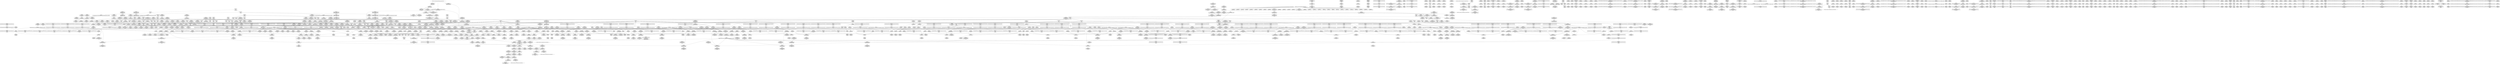 digraph {
	CE0x778c6a0 [shape=record,shape=Mrecord,label="{CE0x778c6a0|VOIDTB_TE:_CE_24,28_}"]
	CE0x5c3cb50 [shape=record,shape=Mrecord,label="{CE0x5c3cb50|rcu_lock_acquire:tmp|*SummSource*}"]
	CE0x5b874f0 [shape=record,shape=Mrecord,label="{CE0x5b874f0|VOIDTB_TE:_CE_36,40_}"]
	CE0x5c2d370 [shape=record,shape=Mrecord,label="{CE0x5c2d370|rcu_read_unlock:tmp12|include/linux/rcupdate.h,933|*SummSink*}"]
	CE0x5bee700 [shape=record,shape=Mrecord,label="{CE0x5bee700|i32_22|*Constant*}"]
	CE0x5c6b960 [shape=record,shape=Mrecord,label="{CE0x5c6b960|GLOBAL:__preempt_count_sub|*Constant*}"]
	CE0x5c6d3e0 [shape=record,shape=Mrecord,label="{CE0x5c6d3e0|GLOBAL:lock_acquire|*Constant*|*SummSource*}"]
	CE0x5bf27a0 [shape=record,shape=Mrecord,label="{CE0x5bf27a0|i64_7|*Constant*|*SummSink*}"]
	CE0x5be1180 [shape=record,shape=Mrecord,label="{CE0x5be1180|task_sid:tmp25|security/selinux/hooks.c,208}"]
	CE0x5c0de80 [shape=record,shape=Mrecord,label="{CE0x5c0de80|rcu_read_unlock:do.end|*SummSource*}"]
	CE0x5ba0150 [shape=record,shape=Mrecord,label="{CE0x5ba0150|task_sid:call7|security/selinux/hooks.c,208|*SummSource*}"]
	CE0x5c39f40 [shape=record,shape=Mrecord,label="{CE0x5c39f40|i64_2|*Constant*}"]
	CE0x5b932d0 [shape=record,shape=Mrecord,label="{CE0x5b932d0|GLOBAL:task_sid|*Constant*|*SummSource*}"]
	CE0x5bdf260 [shape=record,shape=Mrecord,label="{CE0x5bdf260|task_sid:tmp4|*LoadInst*|security/selinux/hooks.c,208|*SummSource*}"]
	CE0x5badb90 [shape=record,shape=Mrecord,label="{CE0x5badb90|i8*_getelementptr_inbounds_(_41_x_i8_,_41_x_i8_*_.str44,_i32_0,_i32_0)|*Constant*}"]
	CE0x5c7df50 [shape=record,shape=Mrecord,label="{CE0x5c7df50|rcu_lock_release:tmp1}"]
	CE0x5c1c3d0 [shape=record,shape=Mrecord,label="{CE0x5c1c3d0|_ret_void,_!dbg_!27719|./arch/x86/include/asm/preempt.h,73|*SummSink*}"]
	CE0x5b935e0 [shape=record,shape=Mrecord,label="{CE0x5b935e0|task_sid:entry|*SummSource*}"]
	CE0x5c2cfc0 [shape=record,shape=Mrecord,label="{CE0x5c2cfc0|i64_ptrtoint_(i8*_blockaddress(_rcu_lock_acquire,_%__here)_to_i64)|*Constant*|*SummSource*}"]
	CE0x5b9d930 [shape=record,shape=Mrecord,label="{CE0x5b9d930|current_has_perm:tsk|Function::current_has_perm&Arg::tsk::|*SummSource*}"]
	CE0x5bf3fb0 [shape=record,shape=Mrecord,label="{CE0x5bf3fb0|task_sid:tmp13|security/selinux/hooks.c,208}"]
	CE0x5bc13f0 [shape=record,shape=Mrecord,label="{CE0x5bc13f0|current_sid:tmp23|security/selinux/hooks.c,218|*SummSink*}"]
	CE0x5baf0d0 [shape=record,shape=Mrecord,label="{CE0x5baf0d0|GLOBAL:__llvm_gcov_ctr125|Global_var:__llvm_gcov_ctr125|*SummSource*}"]
	CE0x5c06f00 [shape=record,shape=Mrecord,label="{CE0x5c06f00|rcu_lock_acquire:__here|*SummSink*}"]
	CE0x5ba4cf0 [shape=record,shape=Mrecord,label="{CE0x5ba4cf0|avc_has_perm:tsid|Function::avc_has_perm&Arg::tsid::|*SummSource*}"]
	CE0x5bad4d0 [shape=record,shape=Mrecord,label="{CE0x5bad4d0|current_sid:tobool|security/selinux/hooks.c,218|*SummSource*}"]
	CE0x5bca550 [shape=record,shape=Mrecord,label="{CE0x5bca550|rcu_read_lock:tmp13|include/linux/rcupdate.h,882|*SummSource*}"]
	CE0x5b93ea0 [shape=record,shape=Mrecord,label="{CE0x5b93ea0|_ret_i32_%call7,_!dbg_!27749|security/selinux/hooks.c,210|*SummSink*}"]
	CE0x5c263c0 [shape=record,shape=Mrecord,label="{CE0x5c263c0|rcu_lock_acquire:tmp4|include/linux/rcupdate.h,418|*SummSource*}"]
	CE0x5c2c1c0 [shape=record,shape=Mrecord,label="{CE0x5c2c1c0|i32_2|*Constant*}"]
	CE0x5bf2d30 [shape=record,shape=Mrecord,label="{CE0x5bf2d30|task_sid:land.lhs.true}"]
	CE0x5c7a470 [shape=record,shape=Mrecord,label="{CE0x5c7a470|__preempt_count_add:do.end}"]
	CE0x5c7bab0 [shape=record,shape=Mrecord,label="{CE0x5c7bab0|rcu_lock_release:tmp5|include/linux/rcupdate.h,423|*SummSource*}"]
	CE0x5c0a290 [shape=record,shape=Mrecord,label="{CE0x5c0a290|__preempt_count_sub:sub|./arch/x86/include/asm/preempt.h,77|*SummSource*}"]
	CE0x5c2d240 [shape=record,shape=Mrecord,label="{CE0x5c2d240|rcu_read_unlock:tmp12|include/linux/rcupdate.h,933|*SummSource*}"]
	CE0x5bed9d0 [shape=record,shape=Mrecord,label="{CE0x5bed9d0|rcu_read_unlock:tmp14|include/linux/rcupdate.h,933|*SummSource*}"]
	CE0x5c77ab0 [shape=record,shape=Mrecord,label="{CE0x5c77ab0|__preempt_count_add:tmp4|./arch/x86/include/asm/preempt.h,72|*SummSource*}"]
	CE0x5c3a8e0 [shape=record,shape=Mrecord,label="{CE0x5c3a8e0|rcu_lock_acquire:tmp1|*SummSource*}"]
	CE0x5c0a900 [shape=record,shape=Mrecord,label="{CE0x5c0a900|__rcu_read_lock:tmp1|*SummSink*}"]
	CE0x5c308c0 [shape=record,shape=Mrecord,label="{CE0x5c308c0|_call_void_mcount()_#3|*SummSource*}"]
	CE0x5c245c0 [shape=record,shape=Mrecord,label="{CE0x5c245c0|_call_void_mcount()_#3|*SummSink*}"]
	CE0x5b84130 [shape=record,shape=Mrecord,label="{CE0x5b84130|i64*_getelementptr_inbounds_(_11_x_i64_,_11_x_i64_*___llvm_gcov_ctr125,_i64_0,_i64_0)|*Constant*|*SummSource*}"]
	CE0x5c27e70 [shape=record,shape=Mrecord,label="{CE0x5c27e70|_call_void___preempt_count_add(i32_1)_#10,_!dbg_!27711|include/linux/rcupdate.h,239|*SummSource*}"]
	CE0x5ba58e0 [shape=record,shape=Mrecord,label="{CE0x5ba58e0|avc_has_perm:requested|Function::avc_has_perm&Arg::requested::}"]
	CE0x5c29410 [shape=record,shape=Mrecord,label="{CE0x5c29410|i64*_getelementptr_inbounds_(_4_x_i64_,_4_x_i64_*___llvm_gcov_ctr130,_i64_0,_i64_1)|*Constant*|*SummSource*}"]
	CE0x5ba21d0 [shape=record,shape=Mrecord,label="{CE0x5ba21d0|i64*_getelementptr_inbounds_(_11_x_i64_,_11_x_i64_*___llvm_gcov_ctr125,_i64_0,_i64_9)|*Constant*}"]
	CE0x5b9e910 [shape=record,shape=Mrecord,label="{CE0x5b9e910|selinux_task_setnice:call1|security/selinux/hooks.c,3600|*SummSource*}"]
	CE0x5b75a60 [shape=record,shape=Mrecord,label="{CE0x5b75a60|_ret_i32_%call2,_!dbg_!27718|security/selinux/hooks.c,1544}"]
	CE0x5c66360 [shape=record,shape=Mrecord,label="{CE0x5c66360|__rcu_read_lock:do.body}"]
	CE0x5c360a0 [shape=record,shape=Mrecord,label="{CE0x5c360a0|i32_883|*Constant*|*SummSource*}"]
	CE0x5c2bac0 [shape=record,shape=Mrecord,label="{CE0x5c2bac0|__rcu_read_lock:tmp6|include/linux/rcupdate.h,240|*SummSink*}"]
	CE0x5c2a670 [shape=record,shape=Mrecord,label="{CE0x5c2a670|rcu_read_unlock:tmp|*SummSource*}"]
	CE0x5c7c650 [shape=record,shape=Mrecord,label="{CE0x5c7c650|rcu_lock_release:bb|*SummSource*}"]
	CE0x5bc19b0 [shape=record,shape=Mrecord,label="{CE0x5bc19b0|i32_1|*Constant*|*SummSink*}"]
	CE0x5c28de0 [shape=record,shape=Mrecord,label="{CE0x5c28de0|GLOBAL:__preempt_count_add|*Constant*|*SummSource*}"]
	CE0x5c2b1f0 [shape=record,shape=Mrecord,label="{CE0x5c2b1f0|i64*_getelementptr_inbounds_(_4_x_i64_,_4_x_i64_*___llvm_gcov_ctr133,_i64_0,_i64_0)|*Constant*|*SummSource*}"]
	CE0x5bc59d0 [shape=record,shape=Mrecord,label="{CE0x5bc59d0|current_sid:tmp4|security/selinux/hooks.c,218|*SummSink*}"]
	CE0x5c82950 [shape=record,shape=Mrecord,label="{CE0x5c82950|i64*_getelementptr_inbounds_(_4_x_i64_,_4_x_i64_*___llvm_gcov_ctr129,_i64_0,_i64_3)|*Constant*|*SummSink*}"]
	CE0x5c17630 [shape=record,shape=Mrecord,label="{CE0x5c17630|rcu_read_lock:tmp2}"]
	CE0x5b7ef60 [shape=record,shape=Mrecord,label="{CE0x5b7ef60|selinux_task_setnice:entry|*SummSource*}"]
	CE0x5b93340 [shape=record,shape=Mrecord,label="{CE0x5b93340|GLOBAL:task_sid|*Constant*|*SummSink*}"]
	CE0x5c66200 [shape=record,shape=Mrecord,label="{CE0x5c66200|rcu_lock_release:tmp3}"]
	CE0x5b93a90 [shape=record,shape=Mrecord,label="{CE0x5b93a90|task_sid:task|Function::task_sid&Arg::task::|*SummSource*}"]
	CE0x5c3c540 [shape=record,shape=Mrecord,label="{CE0x5c3c540|rcu_read_unlock:land.lhs.true|*SummSink*}"]
	CE0x5beeb50 [shape=record,shape=Mrecord,label="{CE0x5beeb50|_call_void___rcu_read_lock()_#10,_!dbg_!27710|include/linux/rcupdate.h,879}"]
	CE0x5ba0af0 [shape=record,shape=Mrecord,label="{CE0x5ba0af0|current_has_perm:tmp3|*SummSink*}"]
	CE0x5ba23a0 [shape=record,shape=Mrecord,label="{CE0x5ba23a0|i64*_getelementptr_inbounds_(_11_x_i64_,_11_x_i64_*___llvm_gcov_ctr125,_i64_0,_i64_9)|*Constant*|*SummSource*}"]
	CE0x5b82ec0 [shape=record,shape=Mrecord,label="{CE0x5b82ec0|current_sid:tmp|*SummSink*}"]
	CE0x5c65ef0 [shape=record,shape=Mrecord,label="{CE0x5c65ef0|rcu_lock_release:tmp2|*SummSink*}"]
	CE0x5bf8490 [shape=record,shape=Mrecord,label="{CE0x5bf8490|i64*_getelementptr_inbounds_(_11_x_i64_,_11_x_i64_*___llvm_gcov_ctr132,_i64_0,_i64_9)|*Constant*|*SummSource*}"]
	CE0x5c0bfc0 [shape=record,shape=Mrecord,label="{CE0x5c0bfc0|__rcu_read_unlock:bb|*SummSource*}"]
	CE0x5ba6c70 [shape=record,shape=Mrecord,label="{CE0x5ba6c70|current_sid:tmp12|security/selinux/hooks.c,218|*SummSink*}"]
	CE0x5bdc890 [shape=record,shape=Mrecord,label="{CE0x5bdc890|rcu_read_lock:tmp3}"]
	CE0x5be6f00 [shape=record,shape=Mrecord,label="{CE0x5be6f00|_call_void_rcu_read_unlock()_#10,_!dbg_!27748|security/selinux/hooks.c,209|*SummSource*}"]
	CE0x5bc8e10 [shape=record,shape=Mrecord,label="{CE0x5bc8e10|rcu_read_lock:tmp12|include/linux/rcupdate.h,882|*SummSink*}"]
	CE0x5bbf8d0 [shape=record,shape=Mrecord,label="{CE0x5bbf8d0|COLLAPSED:_GCMRE_current_task_external_global_%struct.task_struct*:_elem_0::|security/selinux/hooks.c,218}"]
	CE0x5c0f450 [shape=record,shape=Mrecord,label="{CE0x5c0f450|__preempt_count_sub:tmp7|./arch/x86/include/asm/preempt.h,78|*SummSink*}"]
	CE0x5c32490 [shape=record,shape=Mrecord,label="{CE0x5c32490|i8*_getelementptr_inbounds_(_42_x_i8_,_42_x_i8_*_.str46,_i32_0,_i32_0)|*Constant*|*SummSource*}"]
	CE0x5ca4ec0 [shape=record,shape=Mrecord,label="{CE0x5ca4ec0|GLOBAL:__preempt_count|Global_var:__preempt_count|*SummSource*}"]
	CE0x5bd9b90 [shape=record,shape=Mrecord,label="{CE0x5bd9b90|task_sid:tobool|security/selinux/hooks.c,208|*SummSource*}"]
	CE0x5c3fd00 [shape=record,shape=Mrecord,label="{CE0x5c3fd00|__rcu_read_lock:tmp|*SummSource*}"]
	CE0x5c06250 [shape=record,shape=Mrecord,label="{CE0x5c06250|i8*_undef|*Constant*}"]
	CE0x5c341a0 [shape=record,shape=Mrecord,label="{CE0x5c341a0|rcu_read_lock:tmp21|include/linux/rcupdate.h,884|*SummSink*}"]
	CE0x5ca3840 [shape=record,shape=Mrecord,label="{CE0x5ca3840|__preempt_count_sub:tmp6|./arch/x86/include/asm/preempt.h,78|*SummSink*}"]
	CE0x5b96920 [shape=record,shape=Mrecord,label="{CE0x5b96920|VOIDTB_TE:_CE_52,56_}"]
	CE0x5bbd810 [shape=record,shape=Mrecord,label="{CE0x5bbd810|current_sid:tmp19|security/selinux/hooks.c,218|*SummSource*}"]
	CE0x5be8fc0 [shape=record,shape=Mrecord,label="{CE0x5be8fc0|rcu_lock_acquire:entry|*SummSource*}"]
	CE0x5bc8f80 [shape=record,shape=Mrecord,label="{CE0x5bc8f80|rcu_read_lock:call3|include/linux/rcupdate.h,882}"]
	CE0x5bc1880 [shape=record,shape=Mrecord,label="{CE0x5bc1880|i32_1|*Constant*|*SummSource*}"]
	CE0x5c28750 [shape=record,shape=Mrecord,label="{CE0x5c28750|__preempt_count_add:tmp5|./arch/x86/include/asm/preempt.h,72}"]
	CE0x5b76e60 [shape=record,shape=Mrecord,label="{CE0x5b76e60|i64*_getelementptr_inbounds_(_6_x_i64_,_6_x_i64_*___llvm_gcov_ctr283,_i64_0,_i64_0)|*Constant*}"]
	CE0x5bdad00 [shape=record,shape=Mrecord,label="{CE0x5bdad00|task_sid:if.then}"]
	CE0x5bdf1f0 [shape=record,shape=Mrecord,label="{CE0x5bdf1f0|task_sid:tmp4|*LoadInst*|security/selinux/hooks.c,208}"]
	CE0x5c3a0c0 [shape=record,shape=Mrecord,label="{CE0x5c3a0c0|rcu_read_lock:tmp4|include/linux/rcupdate.h,882}"]
	CE0x5c38040 [shape=record,shape=Mrecord,label="{CE0x5c38040|_ret_void,_!dbg_!27717|include/linux/rcupdate.h,240|*SummSink*}"]
	CE0x5be7410 [shape=record,shape=Mrecord,label="{CE0x5be7410|GLOBAL:rcu_read_unlock|*Constant*|*SummSink*}"]
	CE0x6f10800 [shape=record,shape=Mrecord,label="{CE0x6f10800|selinux_task_setnice:bb|*SummSink*}"]
	CE0x5c2bee0 [shape=record,shape=Mrecord,label="{CE0x5c2bee0|rcu_read_unlock:tmp4|include/linux/rcupdate.h,933|*SummSource*}"]
	CE0x5babbd0 [shape=record,shape=Mrecord,label="{CE0x5babbd0|current_sid:tmp3}"]
	CE0x5c32ae0 [shape=record,shape=Mrecord,label="{CE0x5c32ae0|i64*_getelementptr_inbounds_(_11_x_i64_,_11_x_i64_*___llvm_gcov_ctr127,_i64_0,_i64_9)|*Constant*|*SummSink*}"]
	CE0x5bf4240 [shape=record,shape=Mrecord,label="{CE0x5bf4240|rcu_read_unlock:land.lhs.true2|*SummSource*}"]
	CE0x5bc6570 [shape=record,shape=Mrecord,label="{CE0x5bc6570|i64*_getelementptr_inbounds_(_13_x_i64_,_13_x_i64_*___llvm_gcov_ctr126,_i64_0,_i64_8)|*Constant*}"]
	CE0x5c654b0 [shape=record,shape=Mrecord,label="{CE0x5c654b0|__rcu_read_unlock:do.body|*SummSource*}"]
	CE0x5ba7990 [shape=record,shape=Mrecord,label="{CE0x5ba7990|_call_void_mcount()_#3|*SummSink*}"]
	CE0x5baef20 [shape=record,shape=Mrecord,label="{CE0x5baef20|GLOBAL:__llvm_gcov_ctr125|Global_var:__llvm_gcov_ctr125}"]
	CE0x5c7c130 [shape=record,shape=Mrecord,label="{CE0x5c7c130|_call_void_lock_release(%struct.lockdep_map*_%map,_i32_1,_i64_ptrtoint_(i8*_blockaddress(_rcu_lock_release,_%__here)_to_i64))_#10,_!dbg_!27716|include/linux/rcupdate.h,423|*SummSink*}"]
	CE0x5c36110 [shape=record,shape=Mrecord,label="{CE0x5c36110|i32_883|*Constant*|*SummSink*}"]
	CE0x5be83b0 [shape=record,shape=Mrecord,label="{CE0x5be83b0|task_sid:tmp8|security/selinux/hooks.c,208|*SummSink*}"]
	CE0x5b9ca70 [shape=record,shape=Mrecord,label="{CE0x5b9ca70|i64_5|*Constant*}"]
	CE0x5c29000 [shape=record,shape=Mrecord,label="{CE0x5c29000|rcu_read_unlock:tmp|*SummSink*}"]
	CE0x5c2f650 [shape=record,shape=Mrecord,label="{CE0x5c2f650|128:_i8*,_:_CRE_128,136_|*MultipleSource*|Function::cred_sid&Arg::cred::|*LoadInst*|security/selinux/hooks.c,208|security/selinux/hooks.c,196}"]
	CE0x5b87830 [shape=record,shape=Mrecord,label="{CE0x5b87830|selinux_task_setnice:if.then|*SummSink*}"]
	CE0x5b7bd50 [shape=record,shape=Mrecord,label="{CE0x5b7bd50|selinux_task_setnice:tmp4|security/selinux/hooks.c,3597}"]
	CE0x5c6ced0 [shape=record,shape=Mrecord,label="{CE0x5c6ced0|_call_void_asm_sideeffect_,_memory_,_dirflag_,_fpsr_,_flags_()_#3,_!dbg_!27711,_!srcloc_!27714|include/linux/rcupdate.h,244}"]
	CE0x5be7be0 [shape=record,shape=Mrecord,label="{CE0x5be7be0|_ret_void,_!dbg_!27735|include/linux/rcupdate.h,938|*SummSink*}"]
	CE0x5b9a480 [shape=record,shape=Mrecord,label="{CE0x5b9a480|VOIDTB_TE:_CE_120,128_}"]
	CE0x5b94dc0 [shape=record,shape=Mrecord,label="{CE0x5b94dc0|current_sid:bb}"]
	CE0x5ca5080 [shape=record,shape=Mrecord,label="{CE0x5ca5080|__rcu_read_unlock:tmp|*SummSink*}"]
	CE0x5ba4e20 [shape=record,shape=Mrecord,label="{CE0x5ba4e20|avc_has_perm:tsid|Function::avc_has_perm&Arg::tsid::|*SummSink*}"]
	CE0x5c2cc30 [shape=record,shape=Mrecord,label="{CE0x5c2cc30|%struct.lockdep_map*_null|*Constant*|*SummSink*}"]
	CE0x5c0ae40 [shape=record,shape=Mrecord,label="{CE0x5c0ae40|i64*_getelementptr_inbounds_(_4_x_i64_,_4_x_i64_*___llvm_gcov_ctr133,_i64_0,_i64_3)|*Constant*|*SummSource*}"]
	CE0x5bf0ec0 [shape=record,shape=Mrecord,label="{CE0x5bf0ec0|get_current:tmp4|./arch/x86/include/asm/current.h,14|*SummSource*}"]
	CE0x5bea690 [shape=record,shape=Mrecord,label="{CE0x5bea690|cred_sid:tmp3|*SummSource*}"]
	CE0x5b82390 [shape=record,shape=Mrecord,label="{CE0x5b82390|selinux_task_setnice:tmp2|security/selinux/hooks.c,3597|*SummSink*}"]
	CE0x5bc78a0 [shape=record,shape=Mrecord,label="{CE0x5bc78a0|_call_void_rcu_read_lock()_#10,_!dbg_!27712|security/selinux/hooks.c,207|*SummSource*}"]
	CE0x5be7ad0 [shape=record,shape=Mrecord,label="{CE0x5be7ad0|_ret_void,_!dbg_!27735|include/linux/rcupdate.h,938|*SummSource*}"]
	CE0x5c38e80 [shape=record,shape=Mrecord,label="{CE0x5c38e80|rcu_read_lock:bb|*SummSource*}"]
	CE0x5bc5760 [shape=record,shape=Mrecord,label="{CE0x5bc5760|i64_0|*Constant*}"]
	CE0x5becd40 [shape=record,shape=Mrecord,label="{CE0x5becd40|_call_void_rcu_lock_acquire(%struct.lockdep_map*_rcu_lock_map)_#10,_!dbg_!27711|include/linux/rcupdate.h,881|*SummSink*}"]
	CE0x5c2daf0 [shape=record,shape=Mrecord,label="{CE0x5c2daf0|rcu_lock_acquire:tmp3}"]
	CE0x5b91d70 [shape=record,shape=Mrecord,label="{CE0x5b91d70|current_sid:tmp16|security/selinux/hooks.c,218|*SummSink*}"]
	CE0x5ba1760 [shape=record,shape=Mrecord,label="{CE0x5ba1760|selinux_task_setnice:p|Function::selinux_task_setnice&Arg::p::|*SummSource*}"]
	CE0x5c689f0 [shape=record,shape=Mrecord,label="{CE0x5c689f0|_call_void_asm_sideeffect_,_memory_,_dirflag_,_fpsr_,_flags_()_#3,_!dbg_!27711,_!srcloc_!27714|include/linux/rcupdate.h,244|*SummSink*}"]
	CE0x5bab210 [shape=record,shape=Mrecord,label="{CE0x5bab210|i32_77|*Constant*|*SummSink*}"]
	CE0x5bc64e0 [shape=record,shape=Mrecord,label="{CE0x5bc64e0|task_sid:tmp16|security/selinux/hooks.c,208|*SummSink*}"]
	CE0x5c6d070 [shape=record,shape=Mrecord,label="{CE0x5c6d070|GLOBAL:lock_acquire|*Constant*}"]
	CE0x5c33380 [shape=record,shape=Mrecord,label="{CE0x5c33380|rcu_read_lock:tmp20|include/linux/rcupdate.h,882}"]
	CE0x5c12ab0 [shape=record,shape=Mrecord,label="{CE0x5c12ab0|__preempt_count_sub:do.end}"]
	CE0x5b7c960 [shape=record,shape=Mrecord,label="{CE0x5b7c960|i64*_getelementptr_inbounds_(_11_x_i64_,_11_x_i64_*___llvm_gcov_ctr125,_i64_0,_i64_9)|*Constant*|*SummSink*}"]
	CE0x5b7dc00 [shape=record,shape=Mrecord,label="{CE0x5b7dc00|i64*_getelementptr_inbounds_(_11_x_i64_,_11_x_i64_*___llvm_gcov_ctr125,_i64_0,_i64_1)|*Constant*|*SummSink*}"]
	CE0x5bc08a0 [shape=record,shape=Mrecord,label="{CE0x5bc08a0|current_sid:security|security/selinux/hooks.c,218|*SummSource*}"]
	CE0x5c79d90 [shape=record,shape=Mrecord,label="{CE0x5c79d90|i64*_getelementptr_inbounds_(_4_x_i64_,_4_x_i64_*___llvm_gcov_ctr134,_i64_0,_i64_3)|*Constant*|*SummSink*}"]
	CE0x5c28f70 [shape=record,shape=Mrecord,label="{CE0x5c28f70|__preempt_count_add:entry}"]
	CE0x5bfdca0 [shape=record,shape=Mrecord,label="{CE0x5bfdca0|GLOBAL:__rcu_read_unlock|*Constant*|*SummSource*}"]
	CE0x5c1c360 [shape=record,shape=Mrecord,label="{CE0x5c1c360|_ret_void,_!dbg_!27719|./arch/x86/include/asm/preempt.h,73|*SummSource*}"]
	CE0x5caa240 [shape=record,shape=Mrecord,label="{CE0x5caa240|i64*_getelementptr_inbounds_(_4_x_i64_,_4_x_i64_*___llvm_gcov_ctr135,_i64_0,_i64_1)|*Constant*|*SummSink*}"]
	CE0x5bc3470 [shape=record,shape=Mrecord,label="{CE0x5bc3470|task_sid:if.end}"]
	CE0x5c0c820 [shape=record,shape=Mrecord,label="{CE0x5c0c820|__rcu_read_unlock:do.body|*SummSink*}"]
	CE0x5c9b320 [shape=record,shape=Mrecord,label="{CE0x5c9b320|__preempt_count_add:tmp2|*SummSource*}"]
	CE0x5baa950 [shape=record,shape=Mrecord,label="{CE0x5baa950|_ret_i32_%tmp6,_!dbg_!27716|security/selinux/hooks.c,197|*SummSource*}"]
	CE0x5bbe2f0 [shape=record,shape=Mrecord,label="{CE0x5bbe2f0|current_sid:call4|security/selinux/hooks.c,218}"]
	CE0x5beb150 [shape=record,shape=Mrecord,label="{CE0x5beb150|GLOBAL:task_sid.__warned|Global_var:task_sid.__warned|*SummSource*}"]
	CE0x5bc57f0 [shape=record,shape=Mrecord,label="{CE0x5bc57f0|i64_2|*Constant*}"]
	CE0x5b89160 [shape=record,shape=Mrecord,label="{CE0x5b89160|selinux_task_setnice:tmp11|security/selinux/hooks.c,3601}"]
	CE0x5ba38c0 [shape=record,shape=Mrecord,label="{CE0x5ba38c0|current_sid:tmp19|security/selinux/hooks.c,218}"]
	CE0x5be9820 [shape=record,shape=Mrecord,label="{CE0x5be9820|rcu_lock_acquire:map|Function::rcu_lock_acquire&Arg::map::|*SummSink*}"]
	CE0x5ba1120 [shape=record,shape=Mrecord,label="{CE0x5ba1120|GLOBAL:current_sid|*Constant*|*SummSource*}"]
	CE0x5c2a350 [shape=record,shape=Mrecord,label="{CE0x5c2a350|rcu_lock_acquire:__here}"]
	CE0x5c3a870 [shape=record,shape=Mrecord,label="{CE0x5c3a870|rcu_lock_acquire:tmp1}"]
	CE0x5ba5f30 [shape=record,shape=Mrecord,label="{CE0x5ba5f30|avc_has_perm:auditdata|Function::avc_has_perm&Arg::auditdata::|*SummSink*}"]
	CE0x5c0ceb0 [shape=record,shape=Mrecord,label="{CE0x5c0ceb0|i64*_getelementptr_inbounds_(_2_x_i64_,_2_x_i64_*___llvm_gcov_ctr98,_i64_0,_i64_0)|*Constant*|*SummSource*}"]
	CE0x5c65c50 [shape=record,shape=Mrecord,label="{CE0x5c65c50|__preempt_count_sub:tmp5|./arch/x86/include/asm/preempt.h,77}"]
	CE0x5b7f5f0 [shape=record,shape=Mrecord,label="{CE0x5b7f5f0|i64*_getelementptr_inbounds_(_6_x_i64_,_6_x_i64_*___llvm_gcov_ctr283,_i64_0,_i64_3)|*Constant*|*SummSource*}"]
	CE0x5bbff30 [shape=record,shape=Mrecord,label="{CE0x5bbff30|current_sid:tmp21|security/selinux/hooks.c,218|*SummSource*}"]
	CE0x5c0d2d0 [shape=record,shape=Mrecord,label="{CE0x5c0d2d0|_call_void_mcount()_#3}"]
	CE0x5c23880 [shape=record,shape=Mrecord,label="{CE0x5c23880|rcu_read_unlock:tmp10|include/linux/rcupdate.h,933|*SummSource*}"]
	CE0x5caadb0 [shape=record,shape=Mrecord,label="{CE0x5caadb0|void_(i32*,_i32,_i32*)*_asm_addl_$1,_%gs:$0_,_*m,ri,*m,_dirflag_,_fpsr_,_flags_}"]
	CE0x5bf1f70 [shape=record,shape=Mrecord,label="{CE0x5bf1f70|rcu_read_lock:tmp4|include/linux/rcupdate.h,882|*SummSink*}"]
	CE0x5badc70 [shape=record,shape=Mrecord,label="{CE0x5badc70|i8*_getelementptr_inbounds_(_41_x_i8_,_41_x_i8_*_.str44,_i32_0,_i32_0)|*Constant*|*SummSink*}"]
	CE0x5bc3010 [shape=record,shape=Mrecord,label="{CE0x5bc3010|current_sid:tmp24|security/selinux/hooks.c,220|*SummSink*}"]
	CE0x5bf4300 [shape=record,shape=Mrecord,label="{CE0x5bf4300|rcu_read_unlock:land.lhs.true2|*SummSink*}"]
	CE0x5c22950 [shape=record,shape=Mrecord,label="{CE0x5c22950|rcu_read_unlock:tmp18|include/linux/rcupdate.h,933}"]
	CE0x5c3d280 [shape=record,shape=Mrecord,label="{CE0x5c3d280|__rcu_read_lock:tmp5|include/linux/rcupdate.h,239|*SummSource*}"]
	CE0x5c1c610 [shape=record,shape=Mrecord,label="{CE0x5c1c610|i64*_getelementptr_inbounds_(_11_x_i64_,_11_x_i64_*___llvm_gcov_ctr127,_i64_0,_i64_0)|*Constant*}"]
	CE0x5c1fd80 [shape=record,shape=Mrecord,label="{CE0x5c1fd80|i64*_getelementptr_inbounds_(_11_x_i64_,_11_x_i64_*___llvm_gcov_ctr132,_i64_0,_i64_1)|*Constant*|*SummSink*}"]
	CE0x5c21c90 [shape=record,shape=Mrecord,label="{CE0x5c21c90|rcu_read_unlock:tobool|include/linux/rcupdate.h,933|*SummSource*}"]
	CE0x5b93b00 [shape=record,shape=Mrecord,label="{CE0x5b93b00|task_sid:task|Function::task_sid&Arg::task::|*SummSink*}"]
	CE0x5c6d6b0 [shape=record,shape=Mrecord,label="{CE0x5c6d6b0|GLOBAL:lock_acquire|*Constant*|*SummSink*}"]
	CE0x5bc7fb0 [shape=record,shape=Mrecord,label="{CE0x5bc7fb0|task_sid:tmp1|*SummSource*}"]
	CE0x5c3a640 [shape=record,shape=Mrecord,label="{CE0x5c3a640|GLOBAL:rcu_lock_map|Global_var:rcu_lock_map|*SummSource*}"]
	CE0x5bfa7e0 [shape=record,shape=Mrecord,label="{CE0x5bfa7e0|rcu_read_unlock:call|include/linux/rcupdate.h,933|*SummSource*}"]
	CE0x5c25180 [shape=record,shape=Mrecord,label="{CE0x5c25180|rcu_read_unlock:tmp4|include/linux/rcupdate.h,933}"]
	CE0x5c800e0 [shape=record,shape=Mrecord,label="{CE0x5c800e0|_call_void_mcount()_#3|*SummSource*}"]
	CE0x5bff0c0 [shape=record,shape=Mrecord,label="{CE0x5bff0c0|__rcu_read_unlock:tmp|*SummSource*}"]
	CE0x5b92910 [shape=record,shape=Mrecord,label="{CE0x5b92910|_ret_i32_%tmp24,_!dbg_!27742|security/selinux/hooks.c,220}"]
	CE0x5bcd5b0 [shape=record,shape=Mrecord,label="{CE0x5bcd5b0|i8*_getelementptr_inbounds_(_25_x_i8_,_25_x_i8_*_.str3,_i32_0,_i32_0)|*Constant*}"]
	CE0x5c0aa80 [shape=record,shape=Mrecord,label="{CE0x5c0aa80|i64*_getelementptr_inbounds_(_4_x_i64_,_4_x_i64_*___llvm_gcov_ctr128,_i64_0,_i64_1)|*Constant*|*SummSource*}"]
	CE0x5c9e210 [shape=record,shape=Mrecord,label="{CE0x5c9e210|_call_void_asm_addl_$1,_%gs:$0_,_*m,ri,*m,_dirflag_,_fpsr_,_flags_(i32*___preempt_count,_i32_%sub,_i32*___preempt_count)_#3,_!dbg_!27717,_!srcloc_!27718|./arch/x86/include/asm/preempt.h,77}"]
	CE0x5ba5d70 [shape=record,shape=Mrecord,label="{CE0x5ba5d70|%struct.common_audit_data*_null|*Constant*|*SummSource*}"]
	CE0x5b79bb0 [shape=record,shape=Mrecord,label="{CE0x5b79bb0|current_has_perm:tmp1}"]
	CE0x5c35a40 [shape=record,shape=Mrecord,label="{CE0x5c35a40|cred_sid:sid|security/selinux/hooks.c,197|*SummSource*}"]
	CE0x5b84590 [shape=record,shape=Mrecord,label="{CE0x5b84590|task_sid:tmp13|security/selinux/hooks.c,208|*SummSink*}"]
	CE0x5ba5530 [shape=record,shape=Mrecord,label="{CE0x5ba5530|avc_has_perm:tclass|Function::avc_has_perm&Arg::tclass::}"]
	CE0x5c2f8d0 [shape=record,shape=Mrecord,label="{CE0x5c2f8d0|_ret_void,_!dbg_!27717|include/linux/rcupdate.h,419}"]
	"CONST[source:2(external),value:2(dynamic)][purpose:{subject}][SrcIdx:4]"
	CE0x5bffc50 [shape=record,shape=Mrecord,label="{CE0x5bffc50|__preempt_count_add:bb}"]
	CE0x5c0a850 [shape=record,shape=Mrecord,label="{CE0x5c0a850|__preempt_count_sub:val|Function::__preempt_count_sub&Arg::val::|*SummSource*}"]
	CE0x5ca4510 [shape=record,shape=Mrecord,label="{CE0x5ca4510|__preempt_count_sub:tmp2|*SummSource*}"]
	CE0x5c0b210 [shape=record,shape=Mrecord,label="{CE0x5c0b210|rcu_lock_release:tmp6|*SummSource*}"]
	CE0x5bc7600 [shape=record,shape=Mrecord,label="{CE0x5bc7600|current_sid:do.end|*SummSink*}"]
	CE0x5c2e5f0 [shape=record,shape=Mrecord,label="{CE0x5c2e5f0|rcu_read_unlock:tmp16|include/linux/rcupdate.h,933|*SummSource*}"]
	CE0x5c24710 [shape=record,shape=Mrecord,label="{CE0x5c24710|rcu_read_unlock:call|include/linux/rcupdate.h,933}"]
	CE0x5c34080 [shape=record,shape=Mrecord,label="{CE0x5c34080|i64*_getelementptr_inbounds_(_11_x_i64_,_11_x_i64_*___llvm_gcov_ctr127,_i64_0,_i64_10)|*Constant*|*SummSource*}"]
	CE0x5ba1b10 [shape=record,shape=Mrecord,label="{CE0x5ba1b10|_call_void_mcount()_#3|*SummSink*}"]
	CE0x5bffb20 [shape=record,shape=Mrecord,label="{CE0x5bffb20|__preempt_count_add:do.end|*SummSink*}"]
	CE0x5b93d40 [shape=record,shape=Mrecord,label="{CE0x5b93d40|_ret_i32_%call7,_!dbg_!27749|security/selinux/hooks.c,210|*SummSource*}"]
	CE0x5ba4a30 [shape=record,shape=Mrecord,label="{CE0x5ba4a30|avc_has_perm:ssid|Function::avc_has_perm&Arg::ssid::|*SummSink*}"]
	CE0x6dddd10 [shape=record,shape=Mrecord,label="{CE0x6dddd10|2472:_%struct.cred*,_:_CRE:_elem_0:default:}"]
	CE0x5c7eeb0 [shape=record,shape=Mrecord,label="{CE0x5c7eeb0|rcu_lock_release:__here|*SummSink*}"]
	CE0x5bfa030 [shape=record,shape=Mrecord,label="{CE0x5bfa030|i32_208|*Constant*|*SummSource*}"]
	"CONST[source:0(mediator),value:2(dynamic)][purpose:{object}][SnkIdx:1]"
	CE0x5c65e10 [shape=record,shape=Mrecord,label="{CE0x5c65e10|__preempt_count_sub:tmp5|./arch/x86/include/asm/preempt.h,77|*SummSource*}"]
	CE0x5b7d330 [shape=record,shape=Mrecord,label="{CE0x5b7d330|current_has_perm:call2|security/selinux/hooks.c,1544}"]
	CE0x5bff1d0 [shape=record,shape=Mrecord,label="{CE0x5bff1d0|__rcu_read_lock:do.end|*SummSource*}"]
	CE0x5bc0940 [shape=record,shape=Mrecord,label="{CE0x5bc0940|current_sid:security|security/selinux/hooks.c,218|*SummSink*}"]
	CE0x5bda240 [shape=record,shape=Mrecord,label="{CE0x5bda240|get_current:tmp3|*SummSource*}"]
	CE0x5c33560 [shape=record,shape=Mrecord,label="{CE0x5c33560|rcu_read_lock:tmp20|include/linux/rcupdate.h,882|*SummSource*}"]
	"CONST[source:1(input),value:2(dynamic)][purpose:{object}][SrcIdx:2]"
	CE0x5ba78c0 [shape=record,shape=Mrecord,label="{CE0x5ba78c0|_call_void_mcount()_#3|*SummSource*}"]
	CE0x5caaaf0 [shape=record,shape=Mrecord,label="{CE0x5caaaf0|_call_void_asm_addl_$1,_%gs:$0_,_*m,ri,*m,_dirflag_,_fpsr_,_flags_(i32*___preempt_count,_i32_%sub,_i32*___preempt_count)_#3,_!dbg_!27717,_!srcloc_!27718|./arch/x86/include/asm/preempt.h,77|*SummSource*}"]
	CE0x5bfd4a0 [shape=record,shape=Mrecord,label="{CE0x5bfd4a0|_ret_void,_!dbg_!27717|include/linux/rcupdate.h,424|*SummSink*}"]
	CE0x5c20d30 [shape=record,shape=Mrecord,label="{CE0x5c20d30|rcu_lock_release:indirectgoto|*SummSource*}"]
	CE0x5b7e050 [shape=record,shape=Mrecord,label="{CE0x5b7e050|current_sid:tmp2|*SummSink*}"]
	CE0x5bdf8e0 [shape=record,shape=Mrecord,label="{CE0x5bdf8e0|task_sid:tmp20|security/selinux/hooks.c,208|*SummSource*}"]
	CE0x5c80c00 [shape=record,shape=Mrecord,label="{CE0x5c80c00|_call_void_asm_addl_$1,_%gs:$0_,_*m,ri,*m,_dirflag_,_fpsr_,_flags_(i32*___preempt_count,_i32_%val,_i32*___preempt_count)_#3,_!dbg_!27714,_!srcloc_!27717|./arch/x86/include/asm/preempt.h,72|*SummSink*}"]
	CE0x5bf2630 [shape=record,shape=Mrecord,label="{CE0x5bf2630|task_sid:tmp14|security/selinux/hooks.c,208|*SummSink*}"]
	CE0x5ba62f0 [shape=record,shape=Mrecord,label="{CE0x5ba62f0|avc_has_perm:auditdata|Function::avc_has_perm&Arg::auditdata::|*SummSource*}"]
	CE0x5b8d2b0 [shape=record,shape=Mrecord,label="{CE0x5b8d2b0|selinux_task_setnice:tmp5|security/selinux/hooks.c,3597|*SummSink*}"]
	CE0x5ba6da0 [shape=record,shape=Mrecord,label="{CE0x5ba6da0|i64*_getelementptr_inbounds_(_11_x_i64_,_11_x_i64_*___llvm_gcov_ctr125,_i64_0,_i64_6)|*Constant*}"]
	CE0x5c7b440 [shape=record,shape=Mrecord,label="{CE0x5c7b440|rcu_lock_release:tmp4|include/linux/rcupdate.h,423|*SummSource*}"]
	CE0x5c7c000 [shape=record,shape=Mrecord,label="{CE0x5c7c000|_call_void_lock_release(%struct.lockdep_map*_%map,_i32_1,_i64_ptrtoint_(i8*_blockaddress(_rcu_lock_release,_%__here)_to_i64))_#10,_!dbg_!27716|include/linux/rcupdate.h,423|*SummSource*}"]
	CE0x5bdb5d0 [shape=record,shape=Mrecord,label="{CE0x5bdb5d0|i64_1|*Constant*}"]
	CE0x5b85390 [shape=record,shape=Mrecord,label="{CE0x5b85390|i64_1|*Constant*|*SummSink*}"]
	CE0x5b9f750 [shape=record,shape=Mrecord,label="{CE0x5b9f750|task_sid:tmp26|security/selinux/hooks.c,208|*SummSink*}"]
	CE0x5bc0060 [shape=record,shape=Mrecord,label="{CE0x5bc0060|i32_22|*Constant*}"]
	CE0x5b7cde0 [shape=record,shape=Mrecord,label="{CE0x5b7cde0|current_sid:tmp17|security/selinux/hooks.c,218|*SummSink*}"]
	CE0x5c9ffb0 [shape=record,shape=Mrecord,label="{CE0x5c9ffb0|i64*_getelementptr_inbounds_(_4_x_i64_,_4_x_i64_*___llvm_gcov_ctr135,_i64_0,_i64_3)|*Constant*}"]
	CE0x5c2fa20 [shape=record,shape=Mrecord,label="{CE0x5c2fa20|_ret_void,_!dbg_!27717|include/linux/rcupdate.h,419|*SummSource*}"]
	CE0x5c28d70 [shape=record,shape=Mrecord,label="{CE0x5c28d70|GLOBAL:__preempt_count_add|*Constant*|*SummSink*}"]
	CE0x5b919d0 [shape=record,shape=Mrecord,label="{CE0x5b919d0|current_sid:tmp16|security/selinux/hooks.c,218}"]
	CE0x5b94c80 [shape=record,shape=Mrecord,label="{CE0x5b94c80|current_sid:do.body|*SummSink*}"]
	CE0x5bfdd10 [shape=record,shape=Mrecord,label="{CE0x5bfdd10|__rcu_read_unlock:entry}"]
	CE0x6dddca0 [shape=record,shape=Mrecord,label="{CE0x6dddca0|GLOBAL:cap_task_setnice|*Constant*|*SummSource*}"]
	CE0x5ba2ee0 [shape=record,shape=Mrecord,label="{CE0x5ba2ee0|rcu_read_lock:tmp10|include/linux/rcupdate.h,882|*SummSink*}"]
	CE0x5c1f390 [shape=record,shape=Mrecord,label="{CE0x5c1f390|rcu_read_unlock:if.end|*SummSource*}"]
	CE0x5b7c370 [shape=record,shape=Mrecord,label="{CE0x5b7c370|current_sid:if.end|*SummSink*}"]
	CE0x5bded60 [shape=record,shape=Mrecord,label="{CE0x5bded60|%struct.task_struct*_(%struct.task_struct**)*_asm_movq_%gs:$_1:P_,$0_,_r,im,_dirflag_,_fpsr_,_flags_|*SummSource*}"]
	CE0x5bdd610 [shape=record,shape=Mrecord,label="{CE0x5bdd610|0:_i8,_:_GCMR_rcu_read_lock.__warned_internal_global_i8_0,_section_.data.unlikely_,_align_1:_elem_0:default:}"]
	CE0x5bec470 [shape=record,shape=Mrecord,label="{CE0x5bec470|task_sid:do.end|*SummSink*}"]
	CE0x5bffdc0 [shape=record,shape=Mrecord,label="{CE0x5bffdc0|__preempt_count_add:bb|*SummSource*}"]
	CE0x5be88b0 [shape=record,shape=Mrecord,label="{CE0x5be88b0|rcu_read_lock:entry}"]
	CE0x5b7bed0 [shape=record,shape=Mrecord,label="{CE0x5b7bed0|selinux_task_setnice:tmp4|security/selinux/hooks.c,3597|*SummSink*}"]
	CE0x5bfee20 [shape=record,shape=Mrecord,label="{CE0x5bfee20|__rcu_read_unlock:tmp2|*SummSink*}"]
	CE0x5bfd5e0 [shape=record,shape=Mrecord,label="{CE0x5bfd5e0|_call_void___rcu_read_unlock()_#10,_!dbg_!27734|include/linux/rcupdate.h,937}"]
	CE0x5b97110 [shape=record,shape=Mrecord,label="{CE0x5b97110|selinux_task_setnice:tobool|security/selinux/hooks.c,3597}"]
	CE0x5b7daa0 [shape=record,shape=Mrecord,label="{CE0x5b7daa0|i64*_getelementptr_inbounds_(_11_x_i64_,_11_x_i64_*___llvm_gcov_ctr125,_i64_0,_i64_1)|*Constant*|*SummSource*}"]
	CE0x5bcaed0 [shape=record,shape=Mrecord,label="{CE0x5bcaed0|rcu_read_lock:tmp15|include/linux/rcupdate.h,882|*SummSource*}"]
	CE0x5ca2ab0 [shape=record,shape=Mrecord,label="{CE0x5ca2ab0|__preempt_count_sub:tmp1|*SummSource*}"]
	CE0x5bda950 [shape=record,shape=Mrecord,label="{CE0x5bda950|i64*_getelementptr_inbounds_(_11_x_i64_,_11_x_i64_*___llvm_gcov_ctr127,_i64_0,_i64_1)|*Constant*|*SummSource*}"]
	CE0x5c81d90 [shape=record,shape=Mrecord,label="{CE0x5c81d90|__preempt_count_add:tmp7|./arch/x86/include/asm/preempt.h,73}"]
	CE0x5b726b0 [shape=record,shape=Mrecord,label="{CE0x5b726b0|_ret_i32_%retval.0,_!dbg_!27723|security/selinux/hooks.c,3601}"]
	CE0x5c1a330 [shape=record,shape=Mrecord,label="{CE0x5c1a330|rcu_read_lock:tobool1|include/linux/rcupdate.h,882}"]
	CE0x5bdfde0 [shape=record,shape=Mrecord,label="{CE0x5bdfde0|task_sid:tmp21|security/selinux/hooks.c,208|*SummSink*}"]
	CE0x5b9f8d0 [shape=record,shape=Mrecord,label="{CE0x5b9f8d0|task_sid:call7|security/selinux/hooks.c,208}"]
	CE0x5c2d4e0 [shape=record,shape=Mrecord,label="{CE0x5c2d4e0|rcu_read_unlock:call3|include/linux/rcupdate.h,933}"]
	CE0x5c1bdc0 [shape=record,shape=Mrecord,label="{CE0x5c1bdc0|rcu_read_lock:tmp5|include/linux/rcupdate.h,882|*SummSource*}"]
	CE0x5c1a7d0 [shape=record,shape=Mrecord,label="{CE0x5c1a7d0|rcu_read_lock:tobool1|include/linux/rcupdate.h,882|*SummSource*}"]
	CE0x5ba9d20 [shape=record,shape=Mrecord,label="{CE0x5ba9d20|current_sid:tmp8|security/selinux/hooks.c,218|*SummSink*}"]
	CE0x5b9f6e0 [shape=record,shape=Mrecord,label="{CE0x5b9f6e0|task_sid:tmp26|security/selinux/hooks.c,208|*SummSource*}"]
	CE0x5c0cc50 [shape=record,shape=Mrecord,label="{CE0x5c0cc50|get_current:bb|*SummSink*}"]
	CE0x5ca4a20 [shape=record,shape=Mrecord,label="{CE0x5ca4a20|_ret_void,_!dbg_!27720|./arch/x86/include/asm/preempt.h,78|*SummSink*}"]
	CE0x5b8dc50 [shape=record,shape=Mrecord,label="{CE0x5b8dc50|selinux_task_setnice:tmp9|security/selinux/hooks.c,3600|*SummSource*}"]
	CE0x5bee770 [shape=record,shape=Mrecord,label="{CE0x5bee770|cred_sid:security|security/selinux/hooks.c,196}"]
	CE0x5c65e80 [shape=record,shape=Mrecord,label="{CE0x5c65e80|rcu_lock_release:tmp2|*SummSource*}"]
	CE0x5c30630 [shape=record,shape=Mrecord,label="{CE0x5c30630|_call_void_mcount()_#3}"]
	CE0x5c34a20 [shape=record,shape=Mrecord,label="{CE0x5c34a20|rcu_read_lock:tmp22|include/linux/rcupdate.h,884|*SummSink*}"]
	CE0x5bdc680 [shape=record,shape=Mrecord,label="{CE0x5bdc680|rcu_read_lock:tmp2|*SummSink*}"]
	CE0x5bedb00 [shape=record,shape=Mrecord,label="{CE0x5bedb00|rcu_read_unlock:tmp14|include/linux/rcupdate.h,933|*SummSink*}"]
	CE0x5cb2ac0 [shape=record,shape=Mrecord,label="{CE0x5cb2ac0|i64*_getelementptr_inbounds_(_4_x_i64_,_4_x_i64_*___llvm_gcov_ctr135,_i64_0,_i64_1)|*Constant*|*SummSource*}"]
	CE0x5c40ff0 [shape=record,shape=Mrecord,label="{CE0x5c40ff0|_call_void___preempt_count_sub(i32_1)_#10,_!dbg_!27715|include/linux/rcupdate.h,244}"]
	CE0x5bec2a0 [shape=record,shape=Mrecord,label="{CE0x5bec2a0|task_sid:do.end}"]
	CE0x5b911c0 [shape=record,shape=Mrecord,label="{CE0x5b911c0|i64*_getelementptr_inbounds_(_11_x_i64_,_11_x_i64_*___llvm_gcov_ctr125,_i64_0,_i64_8)|*Constant*}"]
	CE0x5c05470 [shape=record,shape=Mrecord,label="{CE0x5c05470|__rcu_read_lock:tmp1|*SummSource*}"]
	CE0x5bbee90 [shape=record,shape=Mrecord,label="{CE0x5bbee90|get_current:entry|*SummSource*}"]
	CE0x5b9f670 [shape=record,shape=Mrecord,label="{CE0x5b9f670|i64*_getelementptr_inbounds_(_13_x_i64_,_13_x_i64_*___llvm_gcov_ctr126,_i64_0,_i64_12)|*Constant*|*SummSink*}"]
	CE0x5c0af60 [shape=record,shape=Mrecord,label="{CE0x5c0af60|rcu_lock_release:tmp6}"]
	CE0x5bdb640 [shape=record,shape=Mrecord,label="{CE0x5bdb640|get_current:tmp1}"]
	CE0x5b76000 [shape=record,shape=Mrecord,label="{CE0x5b76000|selinux_task_setnice:retval.0}"]
	CE0x5b90e50 [shape=record,shape=Mrecord,label="{CE0x5b90e50|i1_true|*Constant*|*SummSink*}"]
	CE0x5c0c290 [shape=record,shape=Mrecord,label="{CE0x5c0c290|i64*_getelementptr_inbounds_(_4_x_i64_,_4_x_i64_*___llvm_gcov_ctr134,_i64_0,_i64_3)|*Constant*|*SummSource*}"]
	CE0x5be9550 [shape=record,shape=Mrecord,label="{CE0x5be9550|rcu_lock_acquire:map|Function::rcu_lock_acquire&Arg::map::}"]
	CE0x5b75ba0 [shape=record,shape=Mrecord,label="{CE0x5b75ba0|current_has_perm:perms|Function::current_has_perm&Arg::perms::|*SummSource*}"]
	CE0x5b93730 [shape=record,shape=Mrecord,label="{CE0x5b93730|task_sid:entry|*SummSink*}"]
	CE0x5c2ce80 [shape=record,shape=Mrecord,label="{CE0x5c2ce80|i64_ptrtoint_(i8*_blockaddress(_rcu_lock_acquire,_%__here)_to_i64)|*Constant*}"]
	CE0x5bc52c0 [shape=record,shape=Mrecord,label="{CE0x5bc52c0|get_current:tmp2|*SummSink*}"]
	CE0x5c0e360 [shape=record,shape=Mrecord,label="{CE0x5c0e360|GLOBAL:__rcu_read_lock|*Constant*|*SummSource*}"]
	CE0x5bcd270 [shape=record,shape=Mrecord,label="{CE0x5bcd270|i8*_getelementptr_inbounds_(_25_x_i8_,_25_x_i8_*_.str3,_i32_0,_i32_0)|*Constant*|*SummSource*}"]
	CE0x5bf8070 [shape=record,shape=Mrecord,label="{CE0x5bf8070|i8*_getelementptr_inbounds_(_44_x_i8_,_44_x_i8_*_.str47,_i32_0,_i32_0)|*Constant*|*SummSink*}"]
	CE0x5bd9d90 [shape=record,shape=Mrecord,label="{CE0x5bd9d90|task_sid:tmp5|security/selinux/hooks.c,208}"]
	CE0x5c7db20 [shape=record,shape=Mrecord,label="{CE0x5c7db20|__rcu_read_unlock:tmp3}"]
	CE0x5c7b240 [shape=record,shape=Mrecord,label="{CE0x5c7b240|void_(i32*,_i32,_i32*)*_asm_addl_$1,_%gs:$0_,_*m,ri,*m,_dirflag_,_fpsr_,_flags_|*SummSource*}"]
	CE0x5bc1050 [shape=record,shape=Mrecord,label="{CE0x5bc1050|current_sid:tmp22|security/selinux/hooks.c,218|*SummSink*}"]
	CE0x5c00840 [shape=record,shape=Mrecord,label="{CE0x5c00840|__rcu_read_lock:tmp2|*SummSource*}"]
	CE0x5ba86c0 [shape=record,shape=Mrecord,label="{CE0x5ba86c0|i64_1|*Constant*}"]
	CE0x5bc5bc0 [shape=record,shape=Mrecord,label="{CE0x5bc5bc0|get_current:tmp|*SummSource*}"]
	CE0x5b94300 [shape=record,shape=Mrecord,label="{CE0x5b94300|selinux_task_setnice:call|security/selinux/hooks.c,3596|*SummSource*}"]
	CE0x5b95dc0 [shape=record,shape=Mrecord,label="{CE0x5b95dc0|GLOBAL:cap_task_setnice|*Constant*}"]
	CE0x5bdfab0 [shape=record,shape=Mrecord,label="{CE0x5bdfab0|task_sid:tmp20|security/selinux/hooks.c,208|*SummSink*}"]
	CE0x5c207c0 [shape=record,shape=Mrecord,label="{CE0x5c207c0|rcu_read_unlock:tmp16|include/linux/rcupdate.h,933}"]
	CE0x5bca110 [shape=record,shape=Mrecord,label="{CE0x5bca110|rcu_read_unlock:tmp13|include/linux/rcupdate.h,933|*SummSink*}"]
	CE0x5c05390 [shape=record,shape=Mrecord,label="{CE0x5c05390|i64_1|*Constant*}"]
	CE0x5bce2f0 [shape=record,shape=Mrecord,label="{CE0x5bce2f0|i32_218|*Constant*|*SummSink*}"]
	CE0x5bdceb0 [shape=record,shape=Mrecord,label="{CE0x5bdceb0|_call_void_lockdep_rcu_suspicious(i8*_getelementptr_inbounds_(_25_x_i8_,_25_x_i8_*_.str3,_i32_0,_i32_0),_i32_208,_i8*_getelementptr_inbounds_(_41_x_i8_,_41_x_i8_*_.str44,_i32_0,_i32_0))_#10,_!dbg_!27732|security/selinux/hooks.c,208}"]
	CE0x5bee570 [shape=record,shape=Mrecord,label="{CE0x5bee570|i64_6|*Constant*}"]
	CE0x5c05f40 [shape=record,shape=Mrecord,label="{CE0x5c05f40|rcu_lock_acquire:tmp7}"]
	CE0x5c3bc30 [shape=record,shape=Mrecord,label="{CE0x5c3bc30|rcu_read_unlock:tmp7|include/linux/rcupdate.h,933}"]
	CE0x5c7a0b0 [shape=record,shape=Mrecord,label="{CE0x5c7a0b0|__rcu_read_unlock:tmp6|include/linux/rcupdate.h,245|*SummSource*}"]
	CE0x5c22740 [shape=record,shape=Mrecord,label="{CE0x5c22740|rcu_read_unlock:tmp17|include/linux/rcupdate.h,933|*SummSink*}"]
	CE0x5c3ca70 [shape=record,shape=Mrecord,label="{CE0x5c3ca70|rcu_lock_acquire:tmp}"]
	CE0x5c2e2d0 [shape=record,shape=Mrecord,label="{CE0x5c2e2d0|rcu_read_unlock:if.end}"]
	CE0x5b9acd0 [shape=record,shape=Mrecord,label="{CE0x5b9acd0|selinux_task_setnice:tmp6|security/selinux/hooks.c,3598|*SummSink*}"]
	CE0x5b87ef0 [shape=record,shape=Mrecord,label="{CE0x5b87ef0|selinux_task_setnice:if.then}"]
	CE0x5baa7a0 [shape=record,shape=Mrecord,label="{CE0x5baa7a0|_ret_i32_%tmp6,_!dbg_!27716|security/selinux/hooks.c,197}"]
	CE0x5bc6980 [shape=record,shape=Mrecord,label="{CE0x5bc6980|i64*_getelementptr_inbounds_(_13_x_i64_,_13_x_i64_*___llvm_gcov_ctr126,_i64_0,_i64_8)|*Constant*|*SummSource*}"]
	CE0x5bf6490 [shape=record,shape=Mrecord,label="{CE0x5bf6490|i64*_getelementptr_inbounds_(_2_x_i64_,_2_x_i64_*___llvm_gcov_ctr131,_i64_0,_i64_0)|*Constant*|*SummSink*}"]
	CE0x5bf6330 [shape=record,shape=Mrecord,label="{CE0x5bf6330|i64*_getelementptr_inbounds_(_2_x_i64_,_2_x_i64_*___llvm_gcov_ctr131,_i64_0,_i64_0)|*Constant*|*SummSource*}"]
	CE0x5bef450 [shape=record,shape=Mrecord,label="{CE0x5bef450|task_sid:tmp15|security/selinux/hooks.c,208|*SummSink*}"]
	CE0x5babee0 [shape=record,shape=Mrecord,label="{CE0x5babee0|_call_void_mcount()_#3}"]
	CE0x5b7f220 [shape=record,shape=Mrecord,label="{CE0x5b7f220|GLOBAL:current_sid|*Constant*}"]
	CE0x5bc5860 [shape=record,shape=Mrecord,label="{CE0x5bc5860|current_sid:tmp4|security/selinux/hooks.c,218}"]
	CE0x5bdee40 [shape=record,shape=Mrecord,label="{CE0x5bdee40|%struct.task_struct*_(%struct.task_struct**)*_asm_movq_%gs:$_1:P_,$0_,_r,im,_dirflag_,_fpsr_,_flags_|*SummSink*}"]
	CE0x5c9f4f0 [shape=record,shape=Mrecord,label="{CE0x5c9f4f0|i64*_getelementptr_inbounds_(_4_x_i64_,_4_x_i64_*___llvm_gcov_ctr129,_i64_0,_i64_1)|*Constant*|*SummSource*}"]
	CE0x5c804b0 [shape=record,shape=Mrecord,label="{CE0x5c804b0|rcu_lock_acquire:__here|*SummSource*}"]
	CE0x5bfe700 [shape=record,shape=Mrecord,label="{CE0x5bfe700|GLOBAL:rcu_lock_release|*Constant*}"]
	CE0x5bfce30 [shape=record,shape=Mrecord,label="{CE0x5bfce30|rcu_lock_release:map|Function::rcu_lock_release&Arg::map::|*SummSource*}"]
	CE0x5b989d0 [shape=record,shape=Mrecord,label="{CE0x5b989d0|current_sid:tmp9|security/selinux/hooks.c,218|*SummSink*}"]
	CE0x5c2b400 [shape=record,shape=Mrecord,label="{CE0x5c2b400|i64*_getelementptr_inbounds_(_4_x_i64_,_4_x_i64_*___llvm_gcov_ctr133,_i64_0,_i64_0)|*Constant*|*SummSink*}"]
	CE0x5bed320 [shape=record,shape=Mrecord,label="{CE0x5bed320|task_sid:tobool1|security/selinux/hooks.c,208}"]
	CE0x5c1de20 [shape=record,shape=Mrecord,label="{CE0x5c1de20|i32_0|*Constant*}"]
	CE0x5b827a0 [shape=record,shape=Mrecord,label="{CE0x5b827a0|current_has_perm:bb|*SummSink*}"]
	CE0x5c19c10 [shape=record,shape=Mrecord,label="{CE0x5c19c10|rcu_read_lock:tmp6|include/linux/rcupdate.h,882|*SummSource*}"]
	CE0x5c2ed10 [shape=record,shape=Mrecord,label="{CE0x5c2ed10|i64*_getelementptr_inbounds_(_11_x_i64_,_11_x_i64_*___llvm_gcov_ctr132,_i64_0,_i64_8)|*Constant*|*SummSink*}"]
	CE0x5bc3c80 [shape=record,shape=Mrecord,label="{CE0x5bc3c80|i64*_getelementptr_inbounds_(_2_x_i64_,_2_x_i64_*___llvm_gcov_ctr98,_i64_0,_i64_1)|*Constant*|*SummSource*}"]
	CE0x5b86180 [shape=record,shape=Mrecord,label="{CE0x5b86180|VOIDTB_TE:_CE_160,168_}"]
	CE0x5bf3f20 [shape=record,shape=Mrecord,label="{CE0x5bf3f20|task_sid:tmp11|security/selinux/hooks.c,208|*SummSink*}"]
	CE0x5c7f5b0 [shape=record,shape=Mrecord,label="{CE0x5c7f5b0|__preempt_count_sub:do.body|*SummSource*}"]
	CE0x5c37f30 [shape=record,shape=Mrecord,label="{CE0x5c37f30|_ret_void,_!dbg_!27717|include/linux/rcupdate.h,240|*SummSource*}"]
	CE0x5bf6530 [shape=record,shape=Mrecord,label="{CE0x5bf6530|cred_sid:tmp}"]
	CE0x5c6a460 [shape=record,shape=Mrecord,label="{CE0x5c6a460|COLLAPSED:_GCMRE___llvm_gcov_ctr133_internal_global_4_x_i64_zeroinitializer:_elem_0:default:}"]
	CE0x5cad9c0 [shape=record,shape=Mrecord,label="{CE0x5cad9c0|i64*_getelementptr_inbounds_(_4_x_i64_,_4_x_i64_*___llvm_gcov_ctr135,_i64_0,_i64_3)|*Constant*|*SummSource*}"]
	CE0x5bdac30 [shape=record,shape=Mrecord,label="{CE0x5bdac30|task_sid:do.end6|*SummSink*}"]
	CE0x5c79040 [shape=record,shape=Mrecord,label="{CE0x5c79040|i64*_getelementptr_inbounds_(_4_x_i64_,_4_x_i64_*___llvm_gcov_ctr134,_i64_0,_i64_1)|*Constant*}"]
	CE0x5b98f10 [shape=record,shape=Mrecord,label="{CE0x5b98f10|current_sid:tmp11|security/selinux/hooks.c,218|*SummSink*}"]
	CE0x5c2a170 [shape=record,shape=Mrecord,label="{CE0x5c2a170|i64*_getelementptr_inbounds_(_4_x_i64_,_4_x_i64_*___llvm_gcov_ctr133,_i64_0,_i64_1)|*Constant*|*SummSource*}"]
	CE0x5c7a040 [shape=record,shape=Mrecord,label="{CE0x5c7a040|__rcu_read_unlock:tmp6|include/linux/rcupdate.h,245}"]
	CE0x5b9f070 [shape=record,shape=Mrecord,label="{CE0x5b9f070|VOIDTB_TE:_CE_168,176_}"]
	CE0x5bfc8f0 [shape=record,shape=Mrecord,label="{CE0x5bfc8f0|GLOBAL:rcu_lock_release|*Constant*|*SummSource*}"]
	CE0x5baabe0 [shape=record,shape=Mrecord,label="{CE0x5baabe0|_call_void_rcu_read_unlock()_#10,_!dbg_!27748|security/selinux/hooks.c,209|*SummSink*}"]
	CE0x5c0a5d0 [shape=record,shape=Mrecord,label="{CE0x5c0a5d0|_ret_void,_!dbg_!27720|./arch/x86/include/asm/preempt.h,78}"]
	CE0x5c19d40 [shape=record,shape=Mrecord,label="{CE0x5c19d40|rcu_read_lock:tmp6|include/linux/rcupdate.h,882|*SummSink*}"]
	CE0x5bc4000 [shape=record,shape=Mrecord,label="{CE0x5bc4000|_ret_void,_!dbg_!27735|include/linux/rcupdate.h,884}"]
	CE0x5bc6f50 [shape=record,shape=Mrecord,label="{CE0x5bc6f50|GLOBAL:rcu_lock_acquire|*Constant*|*SummSink*}"]
	CE0x5c7f2b0 [shape=record,shape=Mrecord,label="{CE0x5c7f2b0|__preempt_count_sub:bb|*SummSink*}"]
	CE0x5bf30f0 [shape=record,shape=Mrecord,label="{CE0x5bf30f0|rcu_read_lock:tmp3|*SummSource*}"]
	CE0x5c1d1e0 [shape=record,shape=Mrecord,label="{CE0x5c1d1e0|rcu_read_unlock:tmp5|include/linux/rcupdate.h,933|*SummSource*}"]
	CE0x5c35f20 [shape=record,shape=Mrecord,label="{CE0x5c35f20|i32_883|*Constant*}"]
	CE0x5c2bf50 [shape=record,shape=Mrecord,label="{CE0x5c2bf50|rcu_read_unlock:tmp4|include/linux/rcupdate.h,933|*SummSink*}"]
	CE0x5c00540 [shape=record,shape=Mrecord,label="{CE0x5c00540|rcu_lock_acquire:bb|*SummSink*}"]
	CE0x5bf26c0 [shape=record,shape=Mrecord,label="{CE0x5bf26c0|i64_7|*Constant*}"]
	CE0x5c0bb00 [shape=record,shape=Mrecord,label="{CE0x5c0bb00|__rcu_read_unlock:bb}"]
	CE0x5bf4ea0 [shape=record,shape=Mrecord,label="{CE0x5bf4ea0|task_sid:tobool1|security/selinux/hooks.c,208|*SummSource*}"]
	CE0x5b921f0 [shape=record,shape=Mrecord,label="{CE0x5b921f0|i8_1|*Constant*|*SummSink*}"]
	CE0x5c3c650 [shape=record,shape=Mrecord,label="{CE0x5c3c650|i64*_getelementptr_inbounds_(_11_x_i64_,_11_x_i64_*___llvm_gcov_ctr132,_i64_0,_i64_0)|*Constant*|*SummSource*}"]
	CE0x5bdc500 [shape=record,shape=Mrecord,label="{CE0x5bdc500|task_sid:tmp6|security/selinux/hooks.c,208}"]
	CE0x5bef3e0 [shape=record,shape=Mrecord,label="{CE0x5bef3e0|task_sid:tmp15|security/selinux/hooks.c,208|*SummSource*}"]
	CE0x5bc0830 [shape=record,shape=Mrecord,label="{CE0x5bc0830|current_sid:security|security/selinux/hooks.c,218}"]
	CE0x5c0ec60 [shape=record,shape=Mrecord,label="{CE0x5c0ec60|rcu_read_lock:tobool|include/linux/rcupdate.h,882|*SummSource*}"]
	CE0x5b73400 [shape=record,shape=Mrecord,label="{CE0x5b73400|current_has_perm:bb}"]
	CE0x5c3a230 [shape=record,shape=Mrecord,label="{CE0x5c3a230|i64_0|*Constant*}"]
	CE0x5c0b820 [shape=record,shape=Mrecord,label="{CE0x5c0b820|i8*_undef|*Constant*}"]
	CE0x5bd91e0 [shape=record,shape=Mrecord,label="{CE0x5bd91e0|i64*_getelementptr_inbounds_(_13_x_i64_,_13_x_i64_*___llvm_gcov_ctr126,_i64_0,_i64_8)|*Constant*|*SummSink*}"]
	CE0x5c30290 [shape=record,shape=Mrecord,label="{CE0x5c30290|GLOBAL:__llvm_gcov_ctr132|Global_var:__llvm_gcov_ctr132|*SummSource*}"]
	CE0x5b75ad0 [shape=record,shape=Mrecord,label="{CE0x5b75ad0|current_has_perm:perms|Function::current_has_perm&Arg::perms::}"]
	CE0x5c2ddd0 [shape=record,shape=Mrecord,label="{CE0x5c2ddd0|__rcu_read_lock:tmp4|include/linux/rcupdate.h,239|*SummSource*}"]
	CE0x5ba53d0 [shape=record,shape=Mrecord,label="{CE0x5ba53d0|%struct.common_audit_data*_null|*Constant*}"]
	CE0x5bfc690 [shape=record,shape=Mrecord,label="{CE0x5bfc690|GLOBAL:rcu_lock_release|*Constant*|*SummSink*}"]
	CE0x5bea330 [shape=record,shape=Mrecord,label="{CE0x5bea330|GLOBAL:task_sid.__warned|Global_var:task_sid.__warned}"]
	CE0x5bbf2f0 [shape=record,shape=Mrecord,label="{CE0x5bbf2f0|_ret_%struct.task_struct*_%tmp4,_!dbg_!27714|./arch/x86/include/asm/current.h,14|*SummSink*}"]
	CE0x5bf2500 [shape=record,shape=Mrecord,label="{CE0x5bf2500|i64_6|*Constant*|*SummSink*}"]
	CE0x5bcc720 [shape=record,shape=Mrecord,label="{CE0x5bcc720|rcu_read_lock:tmp18|include/linux/rcupdate.h,882|*SummSink*}"]
	CE0x5c6a9f0 [shape=record,shape=Mrecord,label="{CE0x5c6a9f0|i64*_getelementptr_inbounds_(_4_x_i64_,_4_x_i64_*___llvm_gcov_ctr130,_i64_0,_i64_2)|*Constant*|*SummSink*}"]
	CE0x5c2f700 [shape=record,shape=Mrecord,label="{CE0x5c2f700|rcu_read_lock:call|include/linux/rcupdate.h,882}"]
	CE0x5bec690 [shape=record,shape=Mrecord,label="{CE0x5bec690|cred_sid:tmp|*SummSource*}"]
	CE0x5bfc000 [shape=record,shape=Mrecord,label="{CE0x5bfc000|_call_void_rcu_lock_release(%struct.lockdep_map*_rcu_lock_map)_#10,_!dbg_!27733|include/linux/rcupdate.h,935|*SummSource*}"]
	CE0x5c40750 [shape=record,shape=Mrecord,label="{CE0x5c40750|rcu_read_unlock:tmp11|include/linux/rcupdate.h,933|*SummSource*}"]
	CE0x5bee600 [shape=record,shape=Mrecord,label="{CE0x5bee600|i64_6|*Constant*|*SummSource*}"]
	CE0x5c34dd0 [shape=record,shape=Mrecord,label="{CE0x5c34dd0|cred_sid:bb|*SummSource*}"]
	CE0x5ba59c0 [shape=record,shape=Mrecord,label="{CE0x5ba59c0|avc_has_perm:requested|Function::avc_has_perm&Arg::requested::|*SummSource*}"]
	CE0x5c25480 [shape=record,shape=Mrecord,label="{CE0x5c25480|__preempt_count_add:val|Function::__preempt_count_add&Arg::val::|*SummSink*}"]
	CE0x5b9c760 [shape=record,shape=Mrecord,label="{CE0x5b9c760|i64_4|*Constant*|*SummSource*}"]
	CE0x5be9df0 [shape=record,shape=Mrecord,label="{CE0x5be9df0|GLOBAL:current_task|Global_var:current_task|*SummSource*}"]
	CE0x5c1a9d0 [shape=record,shape=Mrecord,label="{CE0x5c1a9d0|i64_4|*Constant*}"]
	CE0x5bff320 [shape=record,shape=Mrecord,label="{CE0x5bff320|__rcu_read_unlock:tmp}"]
	CE0x5c200a0 [shape=record,shape=Mrecord,label="{CE0x5c200a0|rcu_lock_acquire:tmp2}"]
	CE0x5c35630 [shape=record,shape=Mrecord,label="{CE0x5c35630|i32_1|*Constant*}"]
	CE0x5bfd240 [shape=record,shape=Mrecord,label="{CE0x5bfd240|_ret_void,_!dbg_!27717|include/linux/rcupdate.h,424}"]
	CE0x5c681c0 [shape=record,shape=Mrecord,label="{CE0x5c681c0|i64*_getelementptr_inbounds_(_4_x_i64_,_4_x_i64_*___llvm_gcov_ctr129,_i64_0,_i64_0)|*Constant*|*SummSink*}"]
	CE0x5c26a80 [shape=record,shape=Mrecord,label="{CE0x5c26a80|__preempt_count_add:tmp5|./arch/x86/include/asm/preempt.h,72|*SummSource*}"]
	CE0x5bc4660 [shape=record,shape=Mrecord,label="{CE0x5bc4660|task_sid:if.then|*SummSource*}"]
	CE0x5bf8d00 [shape=record,shape=Mrecord,label="{CE0x5bf8d00|rcu_read_unlock:tmp19|include/linux/rcupdate.h,933}"]
	CE0x5c21bb0 [shape=record,shape=Mrecord,label="{CE0x5c21bb0|rcu_read_unlock:tobool|include/linux/rcupdate.h,933}"]
	CE0x5be9300 [shape=record,shape=Mrecord,label="{CE0x5be9300|task_sid:tobool|security/selinux/hooks.c,208}"]
	CE0x5c86390 [shape=record,shape=Mrecord,label="{CE0x5c86390|COLLAPSED:_GCMRE___llvm_gcov_ctr129_internal_global_4_x_i64_zeroinitializer:_elem_0:default:}"]
	CE0x5b87410 [shape=record,shape=Mrecord,label="{CE0x5b87410|VOIDTB_TE:_CE_32,36_}"]
	CE0x5bdb400 [shape=record,shape=Mrecord,label="{CE0x5bdb400|GLOBAL:__llvm_gcov_ctr126|Global_var:__llvm_gcov_ctr126|*SummSource*}"]
	CE0x5bafcf0 [shape=record,shape=Mrecord,label="{CE0x5bafcf0|current_sid:tmp7|security/selinux/hooks.c,218}"]
	CE0x5c6ccc0 [shape=record,shape=Mrecord,label="{CE0x5c6ccc0|__rcu_read_unlock:tmp4|include/linux/rcupdate.h,244|*SummSink*}"]
	CE0x5b89f60 [shape=record,shape=Mrecord,label="{CE0x5b89f60|current_has_perm:entry|*SummSource*}"]
	CE0x5bbead0 [shape=record,shape=Mrecord,label="{CE0x5bbead0|GLOBAL:get_current|*Constant*|*SummSource*}"]
	CE0x5b7d970 [shape=record,shape=Mrecord,label="{CE0x5b7d970|current_sid:tmp1|*SummSink*}"]
	CE0x5bcac50 [shape=record,shape=Mrecord,label="{CE0x5bcac50|rcu_read_lock:tmp15|include/linux/rcupdate.h,882}"]
	CE0x5bac520 [shape=record,shape=Mrecord,label="{CE0x5bac520|task_sid:land.lhs.true2|*SummSource*}"]
	CE0x5bf35c0 [shape=record,shape=Mrecord,label="{CE0x5bf35c0|task_sid:tmp10|security/selinux/hooks.c,208}"]
	CE0x5c67e70 [shape=record,shape=Mrecord,label="{CE0x5c67e70|i64*_getelementptr_inbounds_(_4_x_i64_,_4_x_i64_*___llvm_gcov_ctr135,_i64_0,_i64_2)|*Constant*}"]
	CE0x5b87480 [shape=record,shape=Mrecord,label="{CE0x5b87480|VOIDTB_TE:_CE_40,44_}"]
	CE0x5b7df70 [shape=record,shape=Mrecord,label="{CE0x5b7df70|current_sid:tmp2}"]
	CE0x5c20650 [shape=record,shape=Mrecord,label="{CE0x5c20650|rcu_read_unlock:tmp15|include/linux/rcupdate.h,933|*SummSink*}"]
	CE0x5c0fb80 [shape=record,shape=Mrecord,label="{CE0x5c0fb80|__preempt_count_sub:tmp1|*SummSink*}"]
	CE0x5c2b6c0 [shape=record,shape=Mrecord,label="{CE0x5c2b6c0|rcu_read_unlock:tmp3}"]
	CE0x5babd80 [shape=record,shape=Mrecord,label="{CE0x5babd80|current_sid:tmp3|*SummSource*}"]
	CE0x5bc7080 [shape=record,shape=Mrecord,label="{CE0x5bc7080|task_sid:tmp7|security/selinux/hooks.c,208|*SummSource*}"]
	CE0x5bdddf0 [shape=record,shape=Mrecord,label="{CE0x5bdddf0|task_sid:tobool4|security/selinux/hooks.c,208|*SummSource*}"]
	CE0x5c17720 [shape=record,shape=Mrecord,label="{CE0x5c17720|i64*_getelementptr_inbounds_(_2_x_i64_,_2_x_i64_*___llvm_gcov_ctr98,_i64_0,_i64_0)|*Constant*|*SummSink*}"]
	CE0x5bcc890 [shape=record,shape=Mrecord,label="{CE0x5bcc890|i8_1|*Constant*}"]
	CE0x5bf1ea0 [shape=record,shape=Mrecord,label="{CE0x5bf1ea0|rcu_read_lock:tmp4|include/linux/rcupdate.h,882|*SummSource*}"]
	CE0x5b9f260 [shape=record,shape=Mrecord,label="{CE0x5b9f260|selinux_task_setnice:nice|Function::selinux_task_setnice&Arg::nice::}"]
	CE0x5c3a3d0 [shape=record,shape=Mrecord,label="{CE0x5c3a3d0|rcu_lock_acquire:entry|*SummSink*}"]
	CE0x5c0afd0 [shape=record,shape=Mrecord,label="{CE0x5c0afd0|i64*_getelementptr_inbounds_(_4_x_i64_,_4_x_i64_*___llvm_gcov_ctr133,_i64_0,_i64_3)|*Constant*|*SummSink*}"]
	CE0x5ca3420 [shape=record,shape=Mrecord,label="{CE0x5ca3420|__rcu_read_unlock:tmp1|*SummSink*}"]
	CE0x5b7c2a0 [shape=record,shape=Mrecord,label="{CE0x5b7c2a0|current_sid:if.end|*SummSource*}"]
	CE0x5c861c0 [shape=record,shape=Mrecord,label="{CE0x5c861c0|_call_void_mcount()_#3|*SummSource*}"]
	CE0x5bc0f50 [shape=record,shape=Mrecord,label="{CE0x5bc0f50|current_sid:tmp23|security/selinux/hooks.c,218}"]
	CE0x5b94980 [shape=record,shape=Mrecord,label="{CE0x5b94980|VOIDTB_TE:_CE_4,8_}"]
	CE0x5caa520 [shape=record,shape=Mrecord,label="{CE0x5caa520|i64*_getelementptr_inbounds_(_4_x_i64_,_4_x_i64_*___llvm_gcov_ctr135,_i64_0,_i64_2)|*Constant*|*SummSink*}"]
	CE0x5b9c220 [shape=record,shape=Mrecord,label="{CE0x5b9c220|current_sid:tobool1|security/selinux/hooks.c,218|*SummSource*}"]
	CE0x5c7f160 [shape=record,shape=Mrecord,label="{CE0x5c7f160|__preempt_count_sub:do.body|*SummSink*}"]
	CE0x5b93140 [shape=record,shape=Mrecord,label="{CE0x5b93140|current_has_perm:call1|security/selinux/hooks.c,1543|*SummSource*}"]
	CE0x5c1e3d0 [shape=record,shape=Mrecord,label="{CE0x5c1e3d0|4:_i32,_:_CRE_4,8_|*MultipleSource*|security/selinux/hooks.c,196|security/selinux/hooks.c,197|*LoadInst*|security/selinux/hooks.c,196}"]
	CE0x5c07260 [shape=record,shape=Mrecord,label="{CE0x5c07260|i64*_getelementptr_inbounds_(_4_x_i64_,_4_x_i64_*___llvm_gcov_ctr128,_i64_0,_i64_1)|*Constant*|*SummSink*}"]
	CE0x5bc8b40 [shape=record,shape=Mrecord,label="{CE0x5bc8b40|rcu_read_lock:tmp12|include/linux/rcupdate.h,882}"]
	CE0x5b92b20 [shape=record,shape=Mrecord,label="{CE0x5b92b20|_ret_i32_%tmp24,_!dbg_!27742|security/selinux/hooks.c,220|*SummSource*}"]
	CE0x5c30400 [shape=record,shape=Mrecord,label="{CE0x5c30400|GLOBAL:__llvm_gcov_ctr132|Global_var:__llvm_gcov_ctr132|*SummSink*}"]
	CE0x5c77a40 [shape=record,shape=Mrecord,label="{CE0x5c77a40|__preempt_count_add:tmp4|./arch/x86/include/asm/preempt.h,72}"]
	CE0x5bff7a0 [shape=record,shape=Mrecord,label="{CE0x5bff7a0|__rcu_read_unlock:tmp7|include/linux/rcupdate.h,245|*SummSink*}"]
	CE0x5ba46b0 [shape=record,shape=Mrecord,label="{CE0x5ba46b0|avc_has_perm:ssid|Function::avc_has_perm&Arg::ssid::}"]
	CE0x5bc7500 [shape=record,shape=Mrecord,label="{CE0x5bc7500|current_sid:do.end|*SummSource*}"]
	CE0x5c24de0 [shape=record,shape=Mrecord,label="{CE0x5c24de0|rcu_read_unlock:call|include/linux/rcupdate.h,933|*SummSink*}"]
	CE0x5c3a440 [shape=record,shape=Mrecord,label="{CE0x5c3a440|GLOBAL:rcu_lock_map|Global_var:rcu_lock_map}"]
	CE0x5c35510 [shape=record,shape=Mrecord,label="{CE0x5c35510|cred_sid:tmp5|security/selinux/hooks.c,196|*SummSink*}"]
	CE0x5bad400 [shape=record,shape=Mrecord,label="{CE0x5bad400|current_sid:tobool|security/selinux/hooks.c,218|*SummSink*}"]
	CE0x5c29540 [shape=record,shape=Mrecord,label="{CE0x5c29540|i64*_getelementptr_inbounds_(_4_x_i64_,_4_x_i64_*___llvm_gcov_ctr130,_i64_0,_i64_1)|*Constant*|*SummSink*}"]
	CE0x5b75940 [shape=record,shape=Mrecord,label="{CE0x5b75940|current_has_perm:perms|Function::current_has_perm&Arg::perms::|*SummSink*}"]
	CE0x5bbf9d0 [shape=record,shape=Mrecord,label="{CE0x5bbf9d0|current_sid:cred|security/selinux/hooks.c,218|*SummSource*}"]
	CE0x5c7f7d0 [shape=record,shape=Mrecord,label="{CE0x5c7f7d0|COLLAPSED:_GCMRE___llvm_gcov_ctr135_internal_global_4_x_i64_zeroinitializer:_elem_0:default:}"]
	CE0x5badc00 [shape=record,shape=Mrecord,label="{CE0x5badc00|i8*_getelementptr_inbounds_(_41_x_i8_,_41_x_i8_*_.str44,_i32_0,_i32_0)|*Constant*|*SummSource*}"]
	CE0x5bae7e0 [shape=record,shape=Mrecord,label="{CE0x5bae7e0|task_sid:tmp20|security/selinux/hooks.c,208}"]
	CE0x5cbd100 [shape=record,shape=Mrecord,label="{CE0x5cbd100|__preempt_count_add:bb|*SummSink*}"]
	CE0x5c0df50 [shape=record,shape=Mrecord,label="{CE0x5c0df50|rcu_read_unlock:land.lhs.true2}"]
	CE0x5baf200 [shape=record,shape=Mrecord,label="{CE0x5baf200|GLOBAL:__llvm_gcov_ctr125|Global_var:__llvm_gcov_ctr125|*SummSink*}"]
	CE0x5c7f470 [shape=record,shape=Mrecord,label="{CE0x5c7f470|__preempt_count_sub:do.body}"]
	CE0x5b84240 [shape=record,shape=Mrecord,label="{CE0x5b84240|i64*_getelementptr_inbounds_(_11_x_i64_,_11_x_i64_*___llvm_gcov_ctr125,_i64_0,_i64_0)|*Constant*|*SummSink*}"]
	CE0x5b909d0 [shape=record,shape=Mrecord,label="{CE0x5b909d0|current_sid:tmp14|security/selinux/hooks.c,218|*SummSink*}"]
	CE0x5ba9850 [shape=record,shape=Mrecord,label="{CE0x5ba9850|0:_i8,_:_GCMR_current_sid.__warned_internal_global_i8_0,_section_.data.unlikely_,_align_1:_elem_0:default:}"]
	CE0x5c0ea20 [shape=record,shape=Mrecord,label="{CE0x5c0ea20|rcu_read_lock:tobool|include/linux/rcupdate.h,882}"]
	CE0x5bfe460 [shape=record,shape=Mrecord,label="{CE0x5bfe460|_ret_void,_!dbg_!27717|include/linux/rcupdate.h,245|*SummSource*}"]
	CE0x5c06ff0 [shape=record,shape=Mrecord,label="{CE0x5c06ff0|i64*_getelementptr_inbounds_(_4_x_i64_,_4_x_i64_*___llvm_gcov_ctr130,_i64_0,_i64_0)|*Constant*}"]
	CE0x5bdec40 [shape=record,shape=Mrecord,label="{CE0x5bdec40|%struct.task_struct*_(%struct.task_struct**)*_asm_movq_%gs:$_1:P_,$0_,_r,im,_dirflag_,_fpsr_,_flags_}"]
	CE0x5bbede0 [shape=record,shape=Mrecord,label="{CE0x5bbede0|get_current:entry}"]
	CE0x5be84e0 [shape=record,shape=Mrecord,label="{CE0x5be84e0|cred_sid:tmp2}"]
	CE0x5ca1c20 [shape=record,shape=Mrecord,label="{CE0x5ca1c20|i64*_getelementptr_inbounds_(_4_x_i64_,_4_x_i64_*___llvm_gcov_ctr129,_i64_0,_i64_1)|*Constant*}"]
	CE0x5b98720 [shape=record,shape=Mrecord,label="{CE0x5b98720|selinux_task_setnice:tmp3|security/selinux/hooks.c,3597|*SummSink*}"]
	CE0x5b83c40 [shape=record,shape=Mrecord,label="{CE0x5b83c40|current_has_perm:tmp}"]
	CE0x5c17a00 [shape=record,shape=Mrecord,label="{CE0x5c17a00|i64*_getelementptr_inbounds_(_4_x_i64_,_4_x_i64_*___llvm_gcov_ctr128,_i64_0,_i64_3)|*Constant*|*SummSink*}"]
	CE0x5b99250 [shape=record,shape=Mrecord,label="{CE0x5b99250|current_has_perm:call|security/selinux/hooks.c,1542}"]
	CE0x5be6ce0 [shape=record,shape=Mrecord,label="{CE0x5be6ce0|GLOBAL:rcu_read_unlock|*Constant*}"]
	CE0x5c31230 [shape=record,shape=Mrecord,label="{CE0x5c31230|rcu_read_lock:land.lhs.true}"]
	CE0x5c7a800 [shape=record,shape=Mrecord,label="{CE0x5c7a800|rcu_lock_release:tmp3|*SummSource*}"]
	CE0x5bf28b0 [shape=record,shape=Mrecord,label="{CE0x5bf28b0|rcu_read_lock:tmp1}"]
	CE0x5b948a0 [shape=record,shape=Mrecord,label="{CE0x5b948a0|current_sid:do.body|*SummSource*}"]
	CE0x5ba2910 [shape=record,shape=Mrecord,label="{CE0x5ba2910|rcu_read_lock:tmp9|include/linux/rcupdate.h,882|*SummSource*}"]
	CE0x5b87a90 [shape=record,shape=Mrecord,label="{CE0x5b87a90|selinux_task_setnice:if.then|*SummSource*}"]
	CE0x5be1650 [shape=record,shape=Mrecord,label="{CE0x5be1650|task_sid:tmp24|security/selinux/hooks.c,208|*SummSink*}"]
	CE0x5c281c0 [shape=record,shape=Mrecord,label="{CE0x5c281c0|rcu_read_unlock:tmp2|*SummSource*}"]
	CE0x5b81a70 [shape=record,shape=Mrecord,label="{CE0x5b81a70|selinux_task_setnice:return|*SummSource*}"]
	CE0x5b79ab0 [shape=record,shape=Mrecord,label="{CE0x5b79ab0|current_has_perm:tmp|*SummSink*}"]
	CE0x5b7c9d0 [shape=record,shape=Mrecord,label="{CE0x5b7c9d0|current_sid:tmp17|security/selinux/hooks.c,218}"]
	CE0x5bafe90 [shape=record,shape=Mrecord,label="{CE0x5bafe90|current_sid:tmp7|security/selinux/hooks.c,218|*SummSource*}"]
	CE0x5c66290 [shape=record,shape=Mrecord,label="{CE0x5c66290|rcu_lock_acquire:bb}"]
	CE0x5b84520 [shape=record,shape=Mrecord,label="{CE0x5b84520|task_sid:tmp13|security/selinux/hooks.c,208|*SummSource*}"]
	CE0x5bc41b0 [shape=record,shape=Mrecord,label="{CE0x5bc41b0|_ret_void,_!dbg_!27735|include/linux/rcupdate.h,884|*SummSink*}"]
	CE0x5b79610 [shape=record,shape=Mrecord,label="{CE0x5b79610|task_sid:bb|*SummSource*}"]
	CE0x5b79970 [shape=record,shape=Mrecord,label="{CE0x5b79970|task_sid:do.body|*SummSink*}"]
	CE0x5bc26f0 [shape=record,shape=Mrecord,label="{CE0x5bc26f0|rcu_read_lock:call|include/linux/rcupdate.h,882|*SummSource*}"]
	CE0x5b87e80 [shape=record,shape=Mrecord,label="{CE0x5b87e80|selinux_task_setnice:if.end|*SummSink*}"]
	"CONST[source:0(mediator),value:2(dynamic)][purpose:{object}][SnkIdx:2]"
	CE0x5b9aac0 [shape=record,shape=Mrecord,label="{CE0x5b9aac0|selinux_task_setnice:tmp6|security/selinux/hooks.c,3598|*SummSource*}"]
	CE0x5c0a0a0 [shape=record,shape=Mrecord,label="{CE0x5c0a0a0|__preempt_count_sub:sub|./arch/x86/include/asm/preempt.h,77}"]
	CE0x5bae080 [shape=record,shape=Mrecord,label="{CE0x5bae080|i64*_getelementptr_inbounds_(_13_x_i64_,_13_x_i64_*___llvm_gcov_ctr126,_i64_0,_i64_9)|*Constant*}"]
	CE0x5c0cdd0 [shape=record,shape=Mrecord,label="{CE0x5c0cdd0|i64*_getelementptr_inbounds_(_2_x_i64_,_2_x_i64_*___llvm_gcov_ctr98,_i64_0,_i64_0)|*Constant*}"]
	CE0x778c630 [shape=record,shape=Mrecord,label="{CE0x778c630|VOIDTB_TE:_CE_16,20_}"]
	CE0x5b7a160 [shape=record,shape=Mrecord,label="{CE0x5b7a160|i64*_getelementptr_inbounds_(_2_x_i64_,_2_x_i64_*___llvm_gcov_ctr136,_i64_0,_i64_1)|*Constant*|*SummSource*}"]
	CE0x5c27ad0 [shape=record,shape=Mrecord,label="{CE0x5c27ad0|0:_i8,_:_GCMR_rcu_read_unlock.__warned_internal_global_i8_0,_section_.data.unlikely_,_align_1:_elem_0:default:}"]
	CE0x5ba3790 [shape=record,shape=Mrecord,label="{CE0x5ba3790|current_sid:tmp18|security/selinux/hooks.c,218|*SummSink*}"]
	CE0x5bfbf90 [shape=record,shape=Mrecord,label="{CE0x5bfbf90|_call_void_rcu_lock_release(%struct.lockdep_map*_rcu_lock_map)_#10,_!dbg_!27733|include/linux/rcupdate.h,935}"]
	CE0x5b902d0 [shape=record,shape=Mrecord,label="{CE0x5b902d0|task_sid:tmp27|security/selinux/hooks.c,208}"]
	CE0x5b79fe0 [shape=record,shape=Mrecord,label="{CE0x5b79fe0|current_has_perm:tmp1|*SummSink*}"]
	CE0x5bf8680 [shape=record,shape=Mrecord,label="{CE0x5bf8680|i64*_getelementptr_inbounds_(_11_x_i64_,_11_x_i64_*___llvm_gcov_ctr132,_i64_0,_i64_9)|*Constant*|*SummSink*}"]
	CE0x5c05100 [shape=record,shape=Mrecord,label="{CE0x5c05100|i64*_getelementptr_inbounds_(_4_x_i64_,_4_x_i64_*___llvm_gcov_ctr133,_i64_0,_i64_2)|*Constant*|*SummSource*}"]
	CE0x5c2e260 [shape=record,shape=Mrecord,label="{CE0x5c2e260|rcu_read_unlock:if.then|*SummSink*}"]
	CE0x5c323d0 [shape=record,shape=Mrecord,label="{CE0x5c323d0|i8*_getelementptr_inbounds_(_42_x_i8_,_42_x_i8_*_.str46,_i32_0,_i32_0)|*Constant*}"]
	CE0x5bf8420 [shape=record,shape=Mrecord,label="{CE0x5bf8420|i64*_getelementptr_inbounds_(_11_x_i64_,_11_x_i64_*___llvm_gcov_ctr132,_i64_0,_i64_9)|*Constant*}"]
	CE0x5c2c750 [shape=record,shape=Mrecord,label="{CE0x5c2c750|i32_2|*Constant*|*SummSink*}"]
	CE0x5bebdf0 [shape=record,shape=Mrecord,label="{CE0x5bebdf0|cred_sid:tmp1|*SummSource*}"]
	CE0x5c0a740 [shape=record,shape=Mrecord,label="{CE0x5c0a740|__preempt_count_sub:val|Function::__preempt_count_sub&Arg::val::}"]
	CE0x5bdbe10 [shape=record,shape=Mrecord,label="{CE0x5bdbe10|i64*_getelementptr_inbounds_(_2_x_i64_,_2_x_i64_*___llvm_gcov_ctr131,_i64_0,_i64_1)|*Constant*|*SummSink*}"]
	CE0x5ba09d0 [shape=record,shape=Mrecord,label="{CE0x5ba09d0|current_sid:tmp10|security/selinux/hooks.c,218|*SummSink*}"]
	CE0x5b9cb10 [shape=record,shape=Mrecord,label="{CE0x5b9cb10|i64_5|*Constant*|*SummSource*}"]
	CE0x5bfcb60 [shape=record,shape=Mrecord,label="{CE0x5bfcb60|rcu_lock_release:entry|*SummSink*}"]
	CE0x5cbc870 [shape=record,shape=Mrecord,label="{CE0x5cbc870|i64*_getelementptr_inbounds_(_4_x_i64_,_4_x_i64_*___llvm_gcov_ctr135,_i64_0,_i64_0)|*Constant*}"]
	CE0x5c1ee80 [shape=record,shape=Mrecord,label="{CE0x5c1ee80|cred_sid:tmp6|security/selinux/hooks.c,197}"]
	CE0x5bc51e0 [shape=record,shape=Mrecord,label="{CE0x5bc51e0|get_current:tmp2}"]
	CE0x5bfa2b0 [shape=record,shape=Mrecord,label="{CE0x5bfa2b0|i32_208|*Constant*|*SummSink*}"]
	CE0x5be7760 [shape=record,shape=Mrecord,label="{CE0x5be7760|get_current:bb}"]
	CE0x5bed660 [shape=record,shape=Mrecord,label="{CE0x5bed660|rcu_read_unlock:tmp14|include/linux/rcupdate.h,933}"]
	CE0x5bf7f50 [shape=record,shape=Mrecord,label="{CE0x5bf7f50|i8*_getelementptr_inbounds_(_44_x_i8_,_44_x_i8_*_.str47,_i32_0,_i32_0)|*Constant*}"]
	CE0x5ca29b0 [shape=record,shape=Mrecord,label="{CE0x5ca29b0|__preempt_count_add:do.body|*SummSource*}"]
	CE0x5bf2840 [shape=record,shape=Mrecord,label="{CE0x5bf2840|task_sid:tmp14|security/selinux/hooks.c,208}"]
	CE0x5bed490 [shape=record,shape=Mrecord,label="{CE0x5bed490|task_sid:tmp9|security/selinux/hooks.c,208|*SummSink*}"]
	CE0x5be6e20 [shape=record,shape=Mrecord,label="{CE0x5be6e20|_call_void_rcu_read_unlock()_#10,_!dbg_!27748|security/selinux/hooks.c,209}"]
	CE0x5b75dd0 [shape=record,shape=Mrecord,label="{CE0x5b75dd0|_ret_i32_%call2,_!dbg_!27718|security/selinux/hooks.c,1544|*SummSource*}"]
	CE0x5be8550 [shape=record,shape=Mrecord,label="{CE0x5be8550|cred_sid:tmp2|*SummSource*}"]
	CE0x5be04e0 [shape=record,shape=Mrecord,label="{CE0x5be04e0|i64*_getelementptr_inbounds_(_13_x_i64_,_13_x_i64_*___llvm_gcov_ctr126,_i64_0,_i64_10)|*Constant*|*SummSource*}"]
	CE0x5c36f00 [shape=record,shape=Mrecord,label="{CE0x5c36f00|GLOBAL:rcu_read_lock.__warned|Global_var:rcu_read_lock.__warned}"]
	CE0x5c2fc40 [shape=record,shape=Mrecord,label="{CE0x5c2fc40|GLOBAL:__preempt_count_sub|*Constant*|*SummSink*}"]
	CE0x5c6b130 [shape=record,shape=Mrecord,label="{CE0x5c6b130|_call_void_lock_acquire(%struct.lockdep_map*_%map,_i32_0,_i32_0,_i32_2,_i32_0,_%struct.lockdep_map*_null,_i64_ptrtoint_(i8*_blockaddress(_rcu_lock_acquire,_%__here)_to_i64))_#10,_!dbg_!27716|include/linux/rcupdate.h,418}"]
	CE0x5bdb290 [shape=record,shape=Mrecord,label="{CE0x5bdb290|GLOBAL:__llvm_gcov_ctr126|Global_var:__llvm_gcov_ctr126}"]
	CE0x5b994d0 [shape=record,shape=Mrecord,label="{CE0x5b994d0|__preempt_count_sub:tmp4|./arch/x86/include/asm/preempt.h,77}"]
	CE0x5c1ba50 [shape=record,shape=Mrecord,label="{CE0x5c1ba50|GLOBAL:__llvm_gcov_ctr127|Global_var:__llvm_gcov_ctr127|*SummSource*}"]
	CE0x5c3a7e0 [shape=record,shape=Mrecord,label="{CE0x5c3a7e0|rcu_lock_acquire:tmp|*SummSink*}"]
	CE0x5c09820 [shape=record,shape=Mrecord,label="{CE0x5c09820|__preempt_count_add:tmp3|*SummSource*}"]
	CE0x5b81d00 [shape=record,shape=Mrecord,label="{CE0x5b81d00|selinux_task_setnice:tmp7|security/selinux/hooks.c,3598}"]
	CE0x5cb3540 [shape=record,shape=Mrecord,label="{CE0x5cb3540|_call_void_mcount()_#3|*SummSink*}"]
	CE0x5bd9d00 [shape=record,shape=Mrecord,label="{CE0x5bd9d00|task_sid:tobool|security/selinux/hooks.c,208|*SummSink*}"]
	CE0x5bc60b0 [shape=record,shape=Mrecord,label="{CE0x5bc60b0|current_sid:tmp13|security/selinux/hooks.c,218}"]
	CE0x5ba3050 [shape=record,shape=Mrecord,label="{CE0x5ba3050|rcu_read_lock:tmp11|include/linux/rcupdate.h,882}"]
	CE0x5bfd000 [shape=record,shape=Mrecord,label="{CE0x5bfd000|GLOBAL:__rcu_read_unlock|*Constant*}"]
	CE0x5c83350 [shape=record,shape=Mrecord,label="{CE0x5c83350|i64*_getelementptr_inbounds_(_4_x_i64_,_4_x_i64_*___llvm_gcov_ctr135,_i64_0,_i64_0)|*Constant*|*SummSink*}"]
	CE0x5c7f8e0 [shape=record,shape=Mrecord,label="{CE0x5c7f8e0|rcu_lock_release:bb|*SummSink*}"]
	CE0x5c6a3f0 [shape=record,shape=Mrecord,label="{CE0x5c6a3f0|rcu_lock_release:tmp}"]
	CE0x5bac360 [shape=record,shape=Mrecord,label="{CE0x5bac360|task_sid:do.body5|*SummSink*}"]
	CE0x5b892e0 [shape=record,shape=Mrecord,label="{CE0x5b892e0|selinux_task_setnice:tmp11|security/selinux/hooks.c,3601|*SummSink*}"]
	CE0x5bea540 [shape=record,shape=Mrecord,label="{CE0x5bea540|cred_sid:tmp3}"]
	CE0x5b9e980 [shape=record,shape=Mrecord,label="{CE0x5b9e980|selinux_task_setnice:call1|security/selinux/hooks.c,3600|*SummSink*}"]
	CE0x5bdfc10 [shape=record,shape=Mrecord,label="{CE0x5bdfc10|task_sid:tmp22|security/selinux/hooks.c,208}"]
	CE0x5bc68f0 [shape=record,shape=Mrecord,label="{CE0x5bc68f0|task_sid:tmp17|security/selinux/hooks.c,208|*SummSink*}"]
	CE0x5b90cd0 [shape=record,shape=Mrecord,label="{CE0x5b90cd0|i1_true|*Constant*|*SummSource*}"]
	CE0x5c24ca0 [shape=record,shape=Mrecord,label="{CE0x5c24ca0|rcu_lock_acquire:indirectgoto}"]
	CE0x5b9f300 [shape=record,shape=Mrecord,label="{CE0x5b9f300|selinux_task_setnice:nice|Function::selinux_task_setnice&Arg::nice::|*SummSource*}"]
	CE0x5c1f510 [shape=record,shape=Mrecord,label="{CE0x5c1f510|rcu_read_unlock:bb}"]
	CE0x5b82880 [shape=record,shape=Mrecord,label="{CE0x5b82880|i64*_getelementptr_inbounds_(_2_x_i64_,_2_x_i64_*___llvm_gcov_ctr136,_i64_0,_i64_0)|*Constant*|*SummSource*}"]
	CE0x5ba3d50 [shape=record,shape=Mrecord,label="{CE0x5ba3d50|i32_(i32,_i32,_i16,_i32,_%struct.common_audit_data*)*_bitcast_(i32_(i32,_i32,_i16,_i32,_%struct.common_audit_data.495*)*_avc_has_perm_to_i32_(i32,_i32,_i16,_i32,_%struct.common_audit_data*)*)|*Constant*|*SummSink*}"]
	CE0x5c1bd50 [shape=record,shape=Mrecord,label="{CE0x5c1bd50|rcu_read_lock:tmp5|include/linux/rcupdate.h,882}"]
	CE0x5b9d3b0 [shape=record,shape=Mrecord,label="{CE0x5b9d3b0|selinux_task_setnice:tmp2|security/selinux/hooks.c,3597}"]
	CE0x5c1d250 [shape=record,shape=Mrecord,label="{CE0x5c1d250|rcu_read_unlock:tmp5|include/linux/rcupdate.h,933|*SummSink*}"]
	CE0x5c0d850 [shape=record,shape=Mrecord,label="{CE0x5c0d850|rcu_read_lock:do.body|*SummSink*}"]
	CE0x5bc40a0 [shape=record,shape=Mrecord,label="{CE0x5bc40a0|_ret_void,_!dbg_!27735|include/linux/rcupdate.h,884|*SummSource*}"]
	CE0x5bf9840 [shape=record,shape=Mrecord,label="{CE0x5bf9840|i32_208|*Constant*}"]
	CE0x5c310e0 [shape=record,shape=Mrecord,label="{CE0x5c310e0|rcu_read_lock:if.then}"]
	CE0x5bc7f40 [shape=record,shape=Mrecord,label="{CE0x5bc7f40|task_sid:tmp1}"]
	CE0x5c7d880 [shape=record,shape=Mrecord,label="{CE0x5c7d880|_call_void_mcount()_#3|*SummSink*}"]
	CE0x5bffab0 [shape=record,shape=Mrecord,label="{CE0x5bffab0|__preempt_count_add:do.end|*SummSource*}"]
	CE0x5bc4d30 [shape=record,shape=Mrecord,label="{CE0x5bc4d30|COLLAPSED:_GCMRE___llvm_gcov_ctr125_internal_global_11_x_i64_zeroinitializer:_elem_0:default:}"]
	CE0x5c7a9c0 [shape=record,shape=Mrecord,label="{CE0x5c7a9c0|_call_void_mcount()_#3}"]
	CE0x5bdf3f0 [shape=record,shape=Mrecord,label="{CE0x5bdf3f0|i64*_getelementptr_inbounds_(_2_x_i64_,_2_x_i64_*___llvm_gcov_ctr131,_i64_0,_i64_1)|*Constant*}"]
	CE0x5c37210 [shape=record,shape=Mrecord,label="{CE0x5c37210|GLOBAL:rcu_read_lock.__warned|Global_var:rcu_read_lock.__warned|*SummSource*}"]
	CE0x5c6b2d0 [shape=record,shape=Mrecord,label="{CE0x5c6b2d0|_call_void_lock_acquire(%struct.lockdep_map*_%map,_i32_0,_i32_0,_i32_2,_i32_0,_%struct.lockdep_map*_null,_i64_ptrtoint_(i8*_blockaddress(_rcu_lock_acquire,_%__here)_to_i64))_#10,_!dbg_!27716|include/linux/rcupdate.h,418|*SummSink*}"]
	CE0x5ba87a0 [shape=record,shape=Mrecord,label="{CE0x5ba87a0|current_sid:tmp1|*SummSource*}"]
	CE0x5c05300 [shape=record,shape=Mrecord,label="{CE0x5c05300|__rcu_read_lock:tmp|*SummSink*}"]
	CE0x5b760d0 [shape=record,shape=Mrecord,label="{CE0x5b760d0|selinux_task_setnice:return}"]
	CE0x5c27e00 [shape=record,shape=Mrecord,label="{CE0x5c27e00|_call_void___preempt_count_add(i32_1)_#10,_!dbg_!27711|include/linux/rcupdate.h,239}"]
	CE0x5c1d870 [shape=record,shape=Mrecord,label="{CE0x5c1d870|__rcu_read_lock:tmp3}"]
	CE0x5bf3530 [shape=record,shape=Mrecord,label="{CE0x5bf3530|task_sid:tobool1|security/selinux/hooks.c,208|*SummSink*}"]
	CE0x5c80150 [shape=record,shape=Mrecord,label="{CE0x5c80150|_call_void_mcount()_#3|*SummSink*}"]
	CE0x5b98200 [shape=record,shape=Mrecord,label="{CE0x5b98200|i64*_getelementptr_inbounds_(_6_x_i64_,_6_x_i64_*___llvm_gcov_ctr283,_i64_0,_i64_4)|*Constant*|*SummSink*}"]
	CE0x5c7bc20 [shape=record,shape=Mrecord,label="{CE0x5c7bc20|rcu_lock_release:tmp5|include/linux/rcupdate.h,423|*SummSink*}"]
	CE0x5b72830 [shape=record,shape=Mrecord,label="{CE0x5b72830|_ret_i32_%retval.0,_!dbg_!27723|security/selinux/hooks.c,3601|*SummSink*}"]
	CE0x5b7a290 [shape=record,shape=Mrecord,label="{CE0x5b7a290|i64*_getelementptr_inbounds_(_2_x_i64_,_2_x_i64_*___llvm_gcov_ctr136,_i64_0,_i64_1)|*Constant*|*SummSink*}"]
	CE0x5c7fda0 [shape=record,shape=Mrecord,label="{CE0x5c7fda0|_call_void_asm_addl_$1,_%gs:$0_,_*m,ri,*m,_dirflag_,_fpsr_,_flags_(i32*___preempt_count,_i32_%val,_i32*___preempt_count)_#3,_!dbg_!27714,_!srcloc_!27717|./arch/x86/include/asm/preempt.h,72|*SummSource*}"]
	CE0x5b92f80 [shape=record,shape=Mrecord,label="{CE0x5b92f80|current_has_perm:call1|security/selinux/hooks.c,1543}"]
	CE0x5ba5b30 [shape=record,shape=Mrecord,label="{CE0x5ba5b30|avc_has_perm:requested|Function::avc_has_perm&Arg::requested::|*SummSink*}"]
	CE0x5b7c640 [shape=record,shape=Mrecord,label="{CE0x5b7c640|GLOBAL:__llvm_gcov_ctr283|Global_var:__llvm_gcov_ctr283|*SummSink*}"]
	CE0x5baf300 [shape=record,shape=Mrecord,label="{CE0x5baf300|current_sid:tmp5|security/selinux/hooks.c,218}"]
	CE0x5bddd60 [shape=record,shape=Mrecord,label="{CE0x5bddd60|task_sid:call3|security/selinux/hooks.c,208|*SummSink*}"]
	CE0x5b75f90 [shape=record,shape=Mrecord,label="{CE0x5b75f90|i64*_getelementptr_inbounds_(_6_x_i64_,_6_x_i64_*___llvm_gcov_ctr283,_i64_0,_i64_5)|*Constant*}"]
	CE0x5c33210 [shape=record,shape=Mrecord,label="{CE0x5c33210|rcu_read_lock:tmp19|include/linux/rcupdate.h,882|*SummSink*}"]
	CE0x5b905c0 [shape=record,shape=Mrecord,label="{CE0x5b905c0|i64*_getelementptr_inbounds_(_13_x_i64_,_13_x_i64_*___llvm_gcov_ctr126,_i64_0,_i64_12)|*Constant*|*SummSource*}"]
	CE0x5be0180 [shape=record,shape=Mrecord,label="{CE0x5be0180|i64*_getelementptr_inbounds_(_13_x_i64_,_13_x_i64_*___llvm_gcov_ctr126,_i64_0,_i64_10)|*Constant*}"]
	CE0x5c215a0 [shape=record,shape=Mrecord,label="{CE0x5c215a0|rcu_read_unlock:tmp11|include/linux/rcupdate.h,933}"]
	CE0x5b85870 [shape=record,shape=Mrecord,label="{CE0x5b85870|i32_512|*Constant*}"]
	CE0x5c3b440 [shape=record,shape=Mrecord,label="{CE0x5c3b440|i64*_getelementptr_inbounds_(_11_x_i64_,_11_x_i64_*___llvm_gcov_ctr132,_i64_0,_i64_0)|*Constant*}"]
	CE0x5c2fcb0 [shape=record,shape=Mrecord,label="{CE0x5c2fcb0|GLOBAL:__preempt_count_sub|*Constant*|*SummSource*}"]
	CE0x5be6030 [shape=record,shape=Mrecord,label="{CE0x5be6030|GLOBAL:lock_release|*Constant*|*SummSink*}"]
	CE0x5c409f0 [shape=record,shape=Mrecord,label="{CE0x5c409f0|rcu_read_unlock:tmp12|include/linux/rcupdate.h,933}"]
	CE0x5c33d20 [shape=record,shape=Mrecord,label="{CE0x5c33d20|i64*_getelementptr_inbounds_(_11_x_i64_,_11_x_i64_*___llvm_gcov_ctr127,_i64_0,_i64_10)|*Constant*}"]
	CE0x5c1fbc0 [shape=record,shape=Mrecord,label="{CE0x5c1fbc0|i64*_getelementptr_inbounds_(_11_x_i64_,_11_x_i64_*___llvm_gcov_ctr132,_i64_0,_i64_1)|*Constant*|*SummSource*}"]
	CE0x5bf7b10 [shape=record,shape=Mrecord,label="{CE0x5bf7b10|i32_934|*Constant*|*SummSink*}"]
	CE0x5c0d950 [shape=record,shape=Mrecord,label="{CE0x5c0d950|rcu_read_unlock:bb|*SummSource*}"]
	CE0x5bfcef0 [shape=record,shape=Mrecord,label="{CE0x5bfcef0|rcu_lock_release:map|Function::rcu_lock_release&Arg::map::|*SummSink*}"]
	CE0x5c3d930 [shape=record,shape=Mrecord,label="{CE0x5c3d930|i64*_getelementptr_inbounds_(_4_x_i64_,_4_x_i64_*___llvm_gcov_ctr130,_i64_0,_i64_2)|*Constant*}"]
	CE0x5c6b1a0 [shape=record,shape=Mrecord,label="{CE0x5c6b1a0|_call_void_lock_acquire(%struct.lockdep_map*_%map,_i32_0,_i32_0,_i32_2,_i32_0,_%struct.lockdep_map*_null,_i64_ptrtoint_(i8*_blockaddress(_rcu_lock_acquire,_%__here)_to_i64))_#10,_!dbg_!27716|include/linux/rcupdate.h,418|*SummSource*}"]
	CE0x5c2e6d0 [shape=record,shape=Mrecord,label="{CE0x5c2e6d0|i64*_getelementptr_inbounds_(_11_x_i64_,_11_x_i64_*___llvm_gcov_ctr132,_i64_0,_i64_8)|*Constant*}"]
	CE0x5bc3860 [shape=record,shape=Mrecord,label="{CE0x5bc3860|task_sid:tmp10|security/selinux/hooks.c,208|*SummSink*}"]
	CE0x5b75e40 [shape=record,shape=Mrecord,label="{CE0x5b75e40|_ret_i32_%call2,_!dbg_!27718|security/selinux/hooks.c,1544|*SummSink*}"]
	CE0x5ba55a0 [shape=record,shape=Mrecord,label="{CE0x5ba55a0|avc_has_perm:tclass|Function::avc_has_perm&Arg::tclass::|*SummSource*}"]
	CE0x5bad2d0 [shape=record,shape=Mrecord,label="{CE0x5bad2d0|current_sid:tobool|security/selinux/hooks.c,218}"]
	CE0x5c3a700 [shape=record,shape=Mrecord,label="{CE0x5c3a700|GLOBAL:rcu_lock_map|Global_var:rcu_lock_map|*SummSink*}"]
	CE0x5c655a0 [shape=record,shape=Mrecord,label="{CE0x5c655a0|i64*_getelementptr_inbounds_(_4_x_i64_,_4_x_i64_*___llvm_gcov_ctr134,_i64_0,_i64_2)|*Constant*|*SummSource*}"]
	CE0x5b77cd0 [shape=record,shape=Mrecord,label="{CE0x5b77cd0|selinux_task_setnice:if.end}"]
	CE0x5ba6710 [shape=record,shape=Mrecord,label="{CE0x5ba6710|current_sid:if.then|*SummSink*}"]
	CE0x5b9d190 [shape=record,shape=Mrecord,label="{CE0x5b9d190|selinux_task_setnice:tmp2|security/selinux/hooks.c,3597|*SummSource*}"]
	CE0x5bd9910 [shape=record,shape=Mrecord,label="{CE0x5bd9910|GLOBAL:__rcu_read_lock|*Constant*}"]
	CE0x5baa360 [shape=record,shape=Mrecord,label="{CE0x5baa360|cred_sid:entry|*SummSink*}"]
	CE0x5bcb970 [shape=record,shape=Mrecord,label="{CE0x5bcb970|i64*_getelementptr_inbounds_(_11_x_i64_,_11_x_i64_*___llvm_gcov_ctr127,_i64_0,_i64_8)|*Constant*|*SummSource*}"]
	CE0x5ca50f0 [shape=record,shape=Mrecord,label="{CE0x5ca50f0|__rcu_read_unlock:tmp1}"]
	CE0x5b882b0 [shape=record,shape=Mrecord,label="{CE0x5b882b0|selinux_task_setnice:retval.0|*SummSource*}"]
	CE0x5baaab0 [shape=record,shape=Mrecord,label="{CE0x5baaab0|_ret_i32_%tmp6,_!dbg_!27716|security/selinux/hooks.c,197|*SummSink*}"]
	CE0x5ba94a0 [shape=record,shape=Mrecord,label="{CE0x5ba94a0|current_sid:tmp8|security/selinux/hooks.c,218}"]
	CE0x5b86070 [shape=record,shape=Mrecord,label="{CE0x5b86070|VOIDTB_TE:_CE_152,160_}"]
	CE0x5c1bff0 [shape=record,shape=Mrecord,label="{CE0x5c1bff0|rcu_read_lock:if.then|*SummSource*}"]
	CE0x5c06120 [shape=record,shape=Mrecord,label="{CE0x5c06120|rcu_lock_acquire:tmp7|*SummSource*}"]
	CE0x5c34130 [shape=record,shape=Mrecord,label="{CE0x5c34130|i64*_getelementptr_inbounds_(_11_x_i64_,_11_x_i64_*___llvm_gcov_ctr127,_i64_0,_i64_10)|*Constant*|*SummSink*}"]
	CE0x5bedd80 [shape=record,shape=Mrecord,label="{CE0x5bedd80|cred_sid:tmp5|security/selinux/hooks.c,196}"]
	CE0x5be5f60 [shape=record,shape=Mrecord,label="{CE0x5be5f60|GLOBAL:lock_release|*Constant*|*SummSource*}"]
	CE0x5bc8020 [shape=record,shape=Mrecord,label="{CE0x5bc8020|task_sid:tmp1|*SummSink*}"]
	CE0x5ba1dd0 [shape=record,shape=Mrecord,label="{CE0x5ba1dd0|i8*_getelementptr_inbounds_(_45_x_i8_,_45_x_i8_*_.str12,_i32_0,_i32_0)|*Constant*}"]
	CE0x5beed00 [shape=record,shape=Mrecord,label="{CE0x5beed00|_call_void___rcu_read_lock()_#10,_!dbg_!27710|include/linux/rcupdate.h,879|*SummSink*}"]
	CE0x5b9de20 [shape=record,shape=Mrecord,label="{CE0x5b9de20|_call_void_mcount()_#3|*SummSource*}"]
	CE0x5c0dd60 [shape=record,shape=Mrecord,label="{CE0x5c0dd60|rcu_read_unlock:do.end}"]
	CE0x5c2dcd0 [shape=record,shape=Mrecord,label="{CE0x5c2dcd0|rcu_lock_acquire:tmp3|*SummSource*}"]
	CE0x5c262b0 [shape=record,shape=Mrecord,label="{CE0x5c262b0|rcu_read_unlock:tobool1|include/linux/rcupdate.h,933|*SummSink*}"]
	CE0x5bec620 [shape=record,shape=Mrecord,label="{CE0x5bec620|COLLAPSED:_GCMRE___llvm_gcov_ctr131_internal_global_2_x_i64_zeroinitializer:_elem_0:default:}"]
	CE0x5bf0620 [shape=record,shape=Mrecord,label="{CE0x5bf0620|i64*_getelementptr_inbounds_(_2_x_i64_,_2_x_i64_*___llvm_gcov_ctr98,_i64_0,_i64_1)|*Constant*|*SummSink*}"]
	CE0x5bee870 [shape=record,shape=Mrecord,label="{CE0x5bee870|cred_sid:security|security/selinux/hooks.c,196|*SummSource*}"]
	CE0x5bcb1c0 [shape=record,shape=Mrecord,label="{CE0x5bcb1c0|rcu_read_lock:tmp16|include/linux/rcupdate.h,882}"]
	CE0x5c069b0 [shape=record,shape=Mrecord,label="{CE0x5c069b0|rcu_lock_release:__here}"]
	CE0x5bcc350 [shape=record,shape=Mrecord,label="{CE0x5bcc350|rcu_read_lock:tmp18|include/linux/rcupdate.h,882}"]
	CE0x5bfde70 [shape=record,shape=Mrecord,label="{CE0x5bfde70|__rcu_read_unlock:entry|*SummSource*}"]
	CE0x5ba7a90 [shape=record,shape=Mrecord,label="{CE0x5ba7a90|_call_void_mcount()_#3|*SummSink*}"]
	CE0x5c33800 [shape=record,shape=Mrecord,label="{CE0x5c33800|rcu_read_lock:tmp21|include/linux/rcupdate.h,884}"]
	CE0x5c1fa30 [shape=record,shape=Mrecord,label="{CE0x5c1fa30|rcu_read_unlock:if.then|*SummSource*}"]
	CE0x5bf77f0 [shape=record,shape=Mrecord,label="{CE0x5bf77f0|i32_934|*Constant*}"]
	CE0x5b9a3e0 [shape=record,shape=Mrecord,label="{CE0x5b9a3e0|VOIDTB_TE:_CE_104,112_}"]
	CE0x5c375b0 [shape=record,shape=Mrecord,label="{CE0x5c375b0|_call_void_asm_sideeffect_,_memory_,_dirflag_,_fpsr_,_flags_()_#3,_!dbg_!27714,_!srcloc_!27715|include/linux/rcupdate.h,239|*SummSink*}"]
	CE0x5b76a40 [shape=record,shape=Mrecord,label="{CE0x5b76a40|_call_void_mcount()_#3}"]
	CE0x5ba1a60 [shape=record,shape=Mrecord,label="{CE0x5ba1a60|i64_2|*Constant*|*SummSource*}"]
	CE0x5baa260 [shape=record,shape=Mrecord,label="{CE0x5baa260|cred_sid:entry|*SummSource*}"]
	CE0x5bdc610 [shape=record,shape=Mrecord,label="{CE0x5bdc610|rcu_read_lock:tmp2|*SummSource*}"]
	CE0x5ba1e90 [shape=record,shape=Mrecord,label="{CE0x5ba1e90|i8*_getelementptr_inbounds_(_45_x_i8_,_45_x_i8_*_.str12,_i32_0,_i32_0)|*Constant*|*SummSource*}"]
	"CONST[source:0(mediator),value:2(dynamic)][purpose:{subject}][SrcIdx:5]"
	CE0x5c2ef90 [shape=record,shape=Mrecord,label="{CE0x5c2ef90|rcu_read_lock:tmp5|include/linux/rcupdate.h,882|*SummSink*}"]
	CE0x5c25370 [shape=record,shape=Mrecord,label="{CE0x5c25370|__preempt_count_add:val|Function::__preempt_count_add&Arg::val::}"]
	CE0x5ba3ff0 [shape=record,shape=Mrecord,label="{CE0x5ba3ff0|avc_has_perm:entry|*SummSource*}"]
	CE0x5c3c060 [shape=record,shape=Mrecord,label="{CE0x5c3c060|rcu_lock_acquire:indirectgoto|*SummSink*}"]
	CE0x5be5ef0 [shape=record,shape=Mrecord,label="{CE0x5be5ef0|GLOBAL:lock_release|*Constant*}"]
	CE0x5ba7000 [shape=record,shape=Mrecord,label="{CE0x5ba7000|i64*_getelementptr_inbounds_(_11_x_i64_,_11_x_i64_*___llvm_gcov_ctr125,_i64_0,_i64_6)|*Constant*|*SummSource*}"]
	CE0x5bfaf90 [shape=record,shape=Mrecord,label="{CE0x5bfaf90|rcu_read_unlock:tmp21|include/linux/rcupdate.h,935|*SummSource*}"]
	CE0x5cadb20 [shape=record,shape=Mrecord,label="{CE0x5cadb20|__preempt_count_sub:tmp6|./arch/x86/include/asm/preempt.h,78}"]
	CE0x5bf5170 [shape=record,shape=Mrecord,label="{CE0x5bf5170|__rcu_read_lock:entry|*SummSource*}"]
	CE0x5c20180 [shape=record,shape=Mrecord,label="{CE0x5c20180|rcu_lock_acquire:tmp2|*SummSink*}"]
	CE0x5bf8de0 [shape=record,shape=Mrecord,label="{CE0x5bf8de0|rcu_read_unlock:tmp19|include/linux/rcupdate.h,933|*SummSink*}"]
	CE0x778c710 [shape=record,shape=Mrecord,label="{CE0x778c710|VOIDTB_TE:_CE_28,32_}"]
	CE0x5c226d0 [shape=record,shape=Mrecord,label="{CE0x5c226d0|rcu_read_unlock:tmp17|include/linux/rcupdate.h,933|*SummSource*}"]
	CE0x5bab7c0 [shape=record,shape=Mrecord,label="{CE0x5bab7c0|get_current:tmp|*SummSink*}"]
	CE0x5c65720 [shape=record,shape=Mrecord,label="{CE0x5c65720|i64*_getelementptr_inbounds_(_4_x_i64_,_4_x_i64_*___llvm_gcov_ctr134,_i64_0,_i64_2)|*Constant*|*SummSink*}"]
	CE0x5c34f50 [shape=record,shape=Mrecord,label="{CE0x5c34f50|cred_sid:bb|*SummSink*}"]
	CE0x5c1b2c0 [shape=record,shape=Mrecord,label="{CE0x5c1b2c0|rcu_read_lock:tmp}"]
	CE0x5bda7a0 [shape=record,shape=Mrecord,label="{CE0x5bda7a0|rcu_read_lock:tmp1|*SummSink*}"]
	CE0x5bf0f60 [shape=record,shape=Mrecord,label="{CE0x5bf0f60|get_current:tmp4|./arch/x86/include/asm/current.h,14|*SummSink*}"]
	CE0x5c24430 [shape=record,shape=Mrecord,label="{CE0x5c24430|i32_1|*Constant*}"]
	CE0x5c26350 [shape=record,shape=Mrecord,label="{CE0x5c26350|rcu_lock_acquire:tmp4|include/linux/rcupdate.h,418}"]
	CE0x5b82a70 [shape=record,shape=Mrecord,label="{CE0x5b82a70|i64*_getelementptr_inbounds_(_2_x_i64_,_2_x_i64_*___llvm_gcov_ctr136,_i64_0,_i64_0)|*Constant*|*SummSink*}"]
	CE0x5c68980 [shape=record,shape=Mrecord,label="{CE0x5c68980|_call_void_asm_sideeffect_,_memory_,_dirflag_,_fpsr_,_flags_()_#3,_!dbg_!27711,_!srcloc_!27714|include/linux/rcupdate.h,244|*SummSource*}"]
	CE0x5bcbc60 [shape=record,shape=Mrecord,label="{CE0x5bcbc60|i64*_getelementptr_inbounds_(_11_x_i64_,_11_x_i64_*___llvm_gcov_ctr127,_i64_0,_i64_8)|*Constant*|*SummSink*}"]
	CE0x5b9ca00 [shape=record,shape=Mrecord,label="{CE0x5b9ca00|current_sid:tmp10|security/selinux/hooks.c,218}"]
	CE0x5bcb660 [shape=record,shape=Mrecord,label="{CE0x5bcb660|i64*_getelementptr_inbounds_(_11_x_i64_,_11_x_i64_*___llvm_gcov_ctr127,_i64_0,_i64_8)|*Constant*}"]
	CE0x5c22b90 [shape=record,shape=Mrecord,label="{CE0x5c22b90|_call_void_mcount()_#3|*SummSink*}"]
	CE0x5b88b90 [shape=record,shape=Mrecord,label="{CE0x5b88b90|selinux_task_setnice:tmp10|security/selinux/hooks.c,3601}"]
	CE0x5c1c780 [shape=record,shape=Mrecord,label="{CE0x5c1c780|i64*_getelementptr_inbounds_(_11_x_i64_,_11_x_i64_*___llvm_gcov_ctr127,_i64_0,_i64_0)|*Constant*|*SummSource*}"]
	CE0x5bf3180 [shape=record,shape=Mrecord,label="{CE0x5bf3180|rcu_read_lock:tmp3|*SummSink*}"]
	CE0x5b88680 [shape=record,shape=Mrecord,label="{CE0x5b88680|i64*_getelementptr_inbounds_(_6_x_i64_,_6_x_i64_*___llvm_gcov_ctr283,_i64_0,_i64_5)|*Constant*|*SummSource*}"]
	CE0x5bab370 [shape=record,shape=Mrecord,label="{CE0x5bab370|task_sid:real_cred|security/selinux/hooks.c,208|*SummSink*}"]
	CE0x5b83d20 [shape=record,shape=Mrecord,label="{CE0x5b83d20|current_has_perm:tmp|*SummSource*}"]
	CE0x5ca20a0 [shape=record,shape=Mrecord,label="{CE0x5ca20a0|void_(i32*,_i32,_i32*)*_asm_addl_$1,_%gs:$0_,_*m,ri,*m,_dirflag_,_fpsr_,_flags_|*SummSink*}"]
	CE0x5c79ad0 [shape=record,shape=Mrecord,label="{CE0x5c79ad0|i64*_getelementptr_inbounds_(_4_x_i64_,_4_x_i64_*___llvm_gcov_ctr129,_i64_0,_i64_1)|*Constant*|*SummSink*}"]
	CE0x5bfe3a0 [shape=record,shape=Mrecord,label="{CE0x5bfe3a0|_ret_void,_!dbg_!27717|include/linux/rcupdate.h,245}"]
	CE0x5ba16f0 [shape=record,shape=Mrecord,label="{CE0x5ba16f0|selinux_task_setnice:p|Function::selinux_task_setnice&Arg::p::}"]
	CE0x5bc7ed0 [shape=record,shape=Mrecord,label="{CE0x5bc7ed0|task_sid:tmp|*SummSink*}"]
	CE0x5bff500 [shape=record,shape=Mrecord,label="{CE0x5bff500|__rcu_read_unlock:tmp7|include/linux/rcupdate.h,245}"]
	CE0x5bbefb0 [shape=record,shape=Mrecord,label="{CE0x5bbefb0|get_current:entry|*SummSink*}"]
	CE0x5bc6120 [shape=record,shape=Mrecord,label="{CE0x5bc6120|current_sid:tmp13|security/selinux/hooks.c,218|*SummSource*}"]
	CE0x5c7f0f0 [shape=record,shape=Mrecord,label="{CE0x5c7f0f0|__preempt_count_sub:bb|*SummSource*}"]
	CE0x5bbf040 [shape=record,shape=Mrecord,label="{CE0x5bbf040|_ret_%struct.task_struct*_%tmp4,_!dbg_!27714|./arch/x86/include/asm/current.h,14|*SummSource*}"]
	CE0x5b797f0 [shape=record,shape=Mrecord,label="{CE0x5b797f0|task_sid:do.body}"]
	CE0x5b9cc80 [shape=record,shape=Mrecord,label="{CE0x5b9cc80|current_sid:tmp9|security/selinux/hooks.c,218}"]
	CE0x5c810d0 [shape=record,shape=Mrecord,label="{CE0x5c810d0|_call_void_mcount()_#3|*SummSink*}"]
	CE0x5baa6d0 [shape=record,shape=Mrecord,label="{CE0x5baa6d0|cred_sid:cred|Function::cred_sid&Arg::cred::|*SummSink*}"]
	CE0x5bbfdb0 [shape=record,shape=Mrecord,label="{CE0x5bbfdb0|current_sid:tmp21|security/selinux/hooks.c,218}"]
	CE0x5bb03a0 [shape=record,shape=Mrecord,label="{CE0x5bb03a0|VOIDTB_TE:_CE_72,80_}"]
	CE0x5be9a80 [shape=record,shape=Mrecord,label="{CE0x5be9a80|_call_void_mcount()_#3}"]
	CE0x5c37c80 [shape=record,shape=Mrecord,label="{CE0x5c37c80|rcu_read_unlock:land.lhs.true}"]
	CE0x5bc77e0 [shape=record,shape=Mrecord,label="{CE0x5bc77e0|current_sid:land.lhs.true2|*SummSource*}"]
	CE0x5bebc80 [shape=record,shape=Mrecord,label="{CE0x5bebc80|task_sid:tmp2}"]
	CE0x5bf4410 [shape=record,shape=Mrecord,label="{CE0x5bf4410|rcu_read_unlock:do.body}"]
	CE0x5c31ac0 [shape=record,shape=Mrecord,label="{CE0x5c31ac0|i8*_getelementptr_inbounds_(_25_x_i8_,_25_x_i8_*_.str45,_i32_0,_i32_0)|*Constant*}"]
	CE0x5c21430 [shape=record,shape=Mrecord,label="{CE0x5c21430|rcu_read_unlock:tmp10|include/linux/rcupdate.h,933|*SummSink*}"]
	CE0x5b87620 [shape=record,shape=Mrecord,label="{CE0x5b87620|selinux_task_setnice:bb|*SummSource*}"]
	CE0x5b83290 [shape=record,shape=Mrecord,label="{CE0x5b83290|rcu_read_lock:land.lhs.true2|*SummSource*}"]
	CE0x5be0840 [shape=record,shape=Mrecord,label="{CE0x5be0840|task_sid:tmp24|security/selinux/hooks.c,208}"]
	CE0x5be05e0 [shape=record,shape=Mrecord,label="{CE0x5be05e0|i64*_getelementptr_inbounds_(_13_x_i64_,_13_x_i64_*___llvm_gcov_ctr126,_i64_0,_i64_10)|*Constant*|*SummSink*}"]
	CE0x5bfd650 [shape=record,shape=Mrecord,label="{CE0x5bfd650|_call_void___rcu_read_unlock()_#10,_!dbg_!27734|include/linux/rcupdate.h,937|*SummSource*}"]
	CE0x5c20a30 [shape=record,shape=Mrecord,label="{CE0x5c20a30|rcu_read_unlock:tmp16|include/linux/rcupdate.h,933|*SummSink*}"]
	CE0x5c79a10 [shape=record,shape=Mrecord,label="{CE0x5c79a10|__rcu_read_unlock:tmp4|include/linux/rcupdate.h,244}"]
	CE0x5c34530 [shape=record,shape=Mrecord,label="{CE0x5c34530|rcu_read_lock:tmp22|include/linux/rcupdate.h,884|*SummSource*}"]
	CE0x5c9b390 [shape=record,shape=Mrecord,label="{CE0x5c9b390|__preempt_count_add:tmp2|*SummSink*}"]
	CE0x5bc76c0 [shape=record,shape=Mrecord,label="{CE0x5bc76c0|current_sid:land.lhs.true2}"]
	CE0x5b93bd0 [shape=record,shape=Mrecord,label="{CE0x5b93bd0|_ret_i32_%call7,_!dbg_!27749|security/selinux/hooks.c,210}"]
	CE0x5c0a4c0 [shape=record,shape=Mrecord,label="{CE0x5c0a4c0|__preempt_count_sub:entry|*SummSink*}"]
	CE0x5bebe60 [shape=record,shape=Mrecord,label="{CE0x5bebe60|cred_sid:tmp1|*SummSink*}"]
	CE0x5c24320 [shape=record,shape=Mrecord,label="{CE0x5c24320|__preempt_count_add:entry|*SummSink*}"]
	CE0x671b900 [shape=record,shape=Mrecord,label="{CE0x671b900|selinux_task_setnice:tmp3|security/selinux/hooks.c,3597|*SummSource*}"]
	CE0x5c0d7b0 [shape=record,shape=Mrecord,label="{CE0x5c0d7b0|rcu_read_lock:do.body|*SummSource*}"]
	CE0x5c6c8e0 [shape=record,shape=Mrecord,label="{CE0x5c6c8e0|_call_void___preempt_count_sub(i32_1)_#10,_!dbg_!27715|include/linux/rcupdate.h,244|*SummSink*}"]
	CE0x5ba3e80 [shape=record,shape=Mrecord,label="{CE0x5ba3e80|avc_has_perm:entry}"]
	CE0x5b85b10 [shape=record,shape=Mrecord,label="{CE0x5b85b10|i32_512|*Constant*|*SummSource*}"]
	CE0x5bbfaa0 [shape=record,shape=Mrecord,label="{CE0x5bbfaa0|current_sid:cred|security/selinux/hooks.c,218|*SummSink*}"]
	CE0x5c260b0 [shape=record,shape=Mrecord,label="{CE0x5c260b0|rcu_read_unlock:tobool1|include/linux/rcupdate.h,933}"]
	CE0x5bf92e0 [shape=record,shape=Mrecord,label="{CE0x5bf92e0|rcu_read_unlock:tmp20|include/linux/rcupdate.h,933|*SummSink*}"]
	CE0x5bfae20 [shape=record,shape=Mrecord,label="{CE0x5bfae20|i64*_getelementptr_inbounds_(_11_x_i64_,_11_x_i64_*___llvm_gcov_ctr132,_i64_0,_i64_10)|*Constant*}"]
	CE0x5c39030 [shape=record,shape=Mrecord,label="{CE0x5c39030|rcu_read_lock:if.end}"]
	CE0x5c29100 [shape=record,shape=Mrecord,label="{CE0x5c29100|rcu_read_unlock:tmp1|*SummSource*}"]
	CE0x5b826c0 [shape=record,shape=Mrecord,label="{CE0x5b826c0|GLOBAL:__llvm_gcov_ctr283|Global_var:__llvm_gcov_ctr283}"]
	CE0x5c1bbc0 [shape=record,shape=Mrecord,label="{CE0x5c1bbc0|GLOBAL:__llvm_gcov_ctr127|Global_var:__llvm_gcov_ctr127|*SummSink*}"]
	CE0x5beea00 [shape=record,shape=Mrecord,label="{CE0x5beea00|cred_sid:security|security/selinux/hooks.c,196|*SummSink*}"]
	CE0x5c39ed0 [shape=record,shape=Mrecord,label="{CE0x5c39ed0|i64_3|*Constant*}"]
	CE0x5b9fd80 [shape=record,shape=Mrecord,label="{CE0x5b9fd80|GLOBAL:cred_sid|*Constant*}"]
	CE0x5c23cb0 [shape=record,shape=Mrecord,label="{CE0x5c23cb0|__rcu_read_lock:tmp7|include/linux/rcupdate.h,240|*SummSink*}"]
	CE0x5c05cc0 [shape=record,shape=Mrecord,label="{CE0x5c05cc0|rcu_lock_acquire:tmp6|*SummSink*}"]
	CE0x5baf370 [shape=record,shape=Mrecord,label="{CE0x5baf370|current_sid:tmp5|security/selinux/hooks.c,218|*SummSource*}"]
	CE0x5ba7eb0 [shape=record,shape=Mrecord,label="{CE0x5ba7eb0|current_sid:call|security/selinux/hooks.c,218|*SummSource*}"]
	CE0x5bcced0 [shape=record,shape=Mrecord,label="{CE0x5bcced0|_call_void_lockdep_rcu_suspicious(i8*_getelementptr_inbounds_(_25_x_i8_,_25_x_i8_*_.str3,_i32_0,_i32_0),_i32_218,_i8*_getelementptr_inbounds_(_45_x_i8_,_45_x_i8_*_.str12,_i32_0,_i32_0))_#10,_!dbg_!27727|security/selinux/hooks.c,218|*SummSink*}"]
	CE0x5c26be0 [shape=record,shape=Mrecord,label="{CE0x5c26be0|__preempt_count_add:tmp5|./arch/x86/include/asm/preempt.h,72|*SummSink*}"]
	CE0x5c300f0 [shape=record,shape=Mrecord,label="{CE0x5c300f0|rcu_read_lock:do.end}"]
	CE0x5c31330 [shape=record,shape=Mrecord,label="{CE0x5c31330|_call_void_lockdep_rcu_suspicious(i8*_getelementptr_inbounds_(_25_x_i8_,_25_x_i8_*_.str45,_i32_0,_i32_0),_i32_883,_i8*_getelementptr_inbounds_(_42_x_i8_,_42_x_i8_*_.str46,_i32_0,_i32_0))_#10,_!dbg_!27728|include/linux/rcupdate.h,882|*SummSource*}"]
	CE0x5bafa10 [shape=record,shape=Mrecord,label="{CE0x5bafa10|current_sid:tmp6|security/selinux/hooks.c,218|*SummSource*}"]
	CE0x5c86290 [shape=record,shape=Mrecord,label="{CE0x5c86290|__rcu_read_unlock:do.end}"]
	CE0x5c28150 [shape=record,shape=Mrecord,label="{CE0x5c28150|rcu_read_unlock:tmp2}"]
	CE0x5bc06c0 [shape=record,shape=Mrecord,label="{CE0x5bc06c0|COLLAPSED:_CMRE:_elem_0::|security/selinux/hooks.c,218}"]
	CE0x5b9b420 [shape=record,shape=Mrecord,label="{CE0x5b9b420|selinux_task_setnice:return|*SummSink*}"]
	CE0x5c395d0 [shape=record,shape=Mrecord,label="{CE0x5c395d0|GLOBAL:rcu_lock_acquire|*Constant*}"]
	CE0x5ca5540 [shape=record,shape=Mrecord,label="{CE0x5ca5540|i64*_getelementptr_inbounds_(_4_x_i64_,_4_x_i64_*___llvm_gcov_ctr134,_i64_0,_i64_1)|*Constant*|*SummSource*}"]
	CE0x5c86300 [shape=record,shape=Mrecord,label="{CE0x5c86300|__rcu_read_unlock:do.end|*SummSource*}"]
	CE0x5c0e3d0 [shape=record,shape=Mrecord,label="{CE0x5c0e3d0|GLOBAL:__rcu_read_lock|*Constant*|*SummSink*}"]
	CE0x5c17210 [shape=record,shape=Mrecord,label="{CE0x5c17210|cred_sid:tmp4|*LoadInst*|security/selinux/hooks.c,196}"]
	CE0x5bf9450 [shape=record,shape=Mrecord,label="{CE0x5bf9450|rcu_read_unlock:tmp21|include/linux/rcupdate.h,935}"]
	CE0x5bbf860 [shape=record,shape=Mrecord,label="{CE0x5bbf860|current_sid:cred|security/selinux/hooks.c,218}"]
	CE0x5ba9210 [shape=record,shape=Mrecord,label="{CE0x5ba9210|GLOBAL:current_sid.__warned|Global_var:current_sid.__warned|*SummSource*}"]
	CE0x5bbdf20 [shape=record,shape=Mrecord,label="{CE0x5bbdf20|current_sid:tmp20|security/selinux/hooks.c,218|*SummSink*}"]
	CE0x5c06190 [shape=record,shape=Mrecord,label="{CE0x5c06190|rcu_lock_acquire:tmp7|*SummSink*}"]
	CE0x5bdca90 [shape=record,shape=Mrecord,label="{CE0x5bdca90|task_sid:tmp18|security/selinux/hooks.c,208|*SummSource*}"]
	CE0x5c1f240 [shape=record,shape=Mrecord,label="{CE0x5c1f240|cred_sid:tmp6|security/selinux/hooks.c,197|*SummSink*}"]
	CE0x5c37760 [shape=record,shape=Mrecord,label="{CE0x5c37760|i64*_getelementptr_inbounds_(_4_x_i64_,_4_x_i64_*___llvm_gcov_ctr128,_i64_0,_i64_3)|*Constant*}"]
	CE0x5b98890 [shape=record,shape=Mrecord,label="{CE0x5b98890|i64*_getelementptr_inbounds_(_6_x_i64_,_6_x_i64_*___llvm_gcov_ctr283,_i64_0,_i64_3)|*Constant*}"]
	CE0x5ca4750 [shape=record,shape=Mrecord,label="{CE0x5ca4750|__preempt_count_sub:val|Function::__preempt_count_sub&Arg::val::|*SummSink*}"]
	CE0x5c2d880 [shape=record,shape=Mrecord,label="{CE0x5c2d880|rcu_read_unlock:call3|include/linux/rcupdate.h,933|*SummSource*}"]
	CE0x5c2ba50 [shape=record,shape=Mrecord,label="{CE0x5c2ba50|__rcu_read_lock:tmp6|include/linux/rcupdate.h,240|*SummSource*}"]
	CE0x5bc2e80 [shape=record,shape=Mrecord,label="{CE0x5bc2e80|current_sid:tmp24|security/selinux/hooks.c,220|*SummSource*}"]
	CE0x5c317b0 [shape=record,shape=Mrecord,label="{CE0x5c317b0|_call_void_lockdep_rcu_suspicious(i8*_getelementptr_inbounds_(_25_x_i8_,_25_x_i8_*_.str45,_i32_0,_i32_0),_i32_883,_i8*_getelementptr_inbounds_(_42_x_i8_,_42_x_i8_*_.str46,_i32_0,_i32_0))_#10,_!dbg_!27728|include/linux/rcupdate.h,882|*SummSink*}"]
	CE0x5b83cb0 [shape=record,shape=Mrecord,label="{CE0x5b83cb0|COLLAPSED:_GCMRE___llvm_gcov_ctr136_internal_global_2_x_i64_zeroinitializer:_elem_0:default:}"]
	CE0x5b796e0 [shape=record,shape=Mrecord,label="{CE0x5b796e0|task_sid:bb|*SummSink*}"]
	CE0x5b7ed40 [shape=record,shape=Mrecord,label="{CE0x5b7ed40|GLOBAL:current_has_perm|*Constant*|*SummSource*}"]
	CE0x5bc8c90 [shape=record,shape=Mrecord,label="{CE0x5bc8c90|rcu_read_lock:tmp12|include/linux/rcupdate.h,882|*SummSource*}"]
	CE0x5c34390 [shape=record,shape=Mrecord,label="{CE0x5c34390|rcu_read_lock:tmp22|include/linux/rcupdate.h,884}"]
	CE0x5ba8730 [shape=record,shape=Mrecord,label="{CE0x5ba8730|current_sid:tmp1}"]
	CE0x5cadb90 [shape=record,shape=Mrecord,label="{CE0x5cadb90|i64*_getelementptr_inbounds_(_4_x_i64_,_4_x_i64_*___llvm_gcov_ctr135,_i64_0,_i64_3)|*Constant*|*SummSink*}"]
	CE0x5be09e0 [shape=record,shape=Mrecord,label="{CE0x5be09e0|task_sid:tmp23|security/selinux/hooks.c,208|*SummSource*}"]
	CE0x5c350c0 [shape=record,shape=Mrecord,label="{CE0x5c350c0|i64*_getelementptr_inbounds_(_2_x_i64_,_2_x_i64_*___llvm_gcov_ctr131,_i64_0,_i64_0)|*Constant*}"]
	CE0x5b9c3a0 [shape=record,shape=Mrecord,label="{CE0x5b9c3a0|current_sid:tobool1|security/selinux/hooks.c,218|*SummSink*}"]
	CE0x5ca49b0 [shape=record,shape=Mrecord,label="{CE0x5ca49b0|_ret_void,_!dbg_!27720|./arch/x86/include/asm/preempt.h,78|*SummSource*}"]
	CE0x5bc2cf0 [shape=record,shape=Mrecord,label="{CE0x5bc2cf0|current_sid:tmp24|security/selinux/hooks.c,220}"]
	CE0x5bc9290 [shape=record,shape=Mrecord,label="{CE0x5bc9290|rcu_read_lock:call3|include/linux/rcupdate.h,882|*SummSource*}"]
	CE0x5bc6880 [shape=record,shape=Mrecord,label="{CE0x5bc6880|task_sid:tmp17|security/selinux/hooks.c,208|*SummSource*}"]
	CE0x5bf53b0 [shape=record,shape=Mrecord,label="{CE0x5bf53b0|_call_void_rcu_lock_acquire(%struct.lockdep_map*_rcu_lock_map)_#10,_!dbg_!27711|include/linux/rcupdate.h,881}"]
	CE0x5ba4af0 [shape=record,shape=Mrecord,label="{CE0x5ba4af0|avc_has_perm:tsid|Function::avc_has_perm&Arg::tsid::}"]
	CE0x5c3c1d0 [shape=record,shape=Mrecord,label="{CE0x5c3c1d0|rcu_lock_acquire:bb|*SummSource*}"]
	CE0x5bbda70 [shape=record,shape=Mrecord,label="{CE0x5bbda70|i64*_getelementptr_inbounds_(_11_x_i64_,_11_x_i64_*___llvm_gcov_ctr125,_i64_0,_i64_10)|*Constant*|*SummSource*}"]
	CE0x5b76ce0 [shape=record,shape=Mrecord,label="{CE0x5b76ce0|i64_1|*Constant*|*SummSource*}"]
	CE0x5c41160 [shape=record,shape=Mrecord,label="{CE0x5c41160|_call_void___preempt_count_sub(i32_1)_#10,_!dbg_!27715|include/linux/rcupdate.h,244|*SummSource*}"]
	CE0x5bcce60 [shape=record,shape=Mrecord,label="{CE0x5bcce60|_call_void_lockdep_rcu_suspicious(i8*_getelementptr_inbounds_(_25_x_i8_,_25_x_i8_*_.str3,_i32_0,_i32_0),_i32_218,_i8*_getelementptr_inbounds_(_45_x_i8_,_45_x_i8_*_.str12,_i32_0,_i32_0))_#10,_!dbg_!27727|security/selinux/hooks.c,218|*SummSource*}"]
	CE0x5c2b910 [shape=record,shape=Mrecord,label="{CE0x5c2b910|rcu_read_unlock:tmp3|*SummSink*}"]
	CE0x5bf4800 [shape=record,shape=Mrecord,label="{CE0x5bf4800|task_sid:call3|security/selinux/hooks.c,208}"]
	CE0x5bc9580 [shape=record,shape=Mrecord,label="{CE0x5bc9580|i64_6|*Constant*}"]
	CE0x5b86a30 [shape=record,shape=Mrecord,label="{CE0x5b86a30|get_current:tmp1|*SummSource*}"]
	CE0x5bdbaf0 [shape=record,shape=Mrecord,label="{CE0x5bdbaf0|GLOBAL:rcu_read_lock|*Constant*}"]
	CE0x5bfd780 [shape=record,shape=Mrecord,label="{CE0x5bfd780|_call_void___rcu_read_unlock()_#10,_!dbg_!27734|include/linux/rcupdate.h,937|*SummSink*}"]
	CE0x5b7d170 [shape=record,shape=Mrecord,label="{CE0x5b7d170|i32_(i32,_i32,_i16,_i32,_%struct.common_audit_data*)*_bitcast_(i32_(i32,_i32,_i16,_i32,_%struct.common_audit_data.495*)*_avc_has_perm_to_i32_(i32,_i32,_i16,_i32,_%struct.common_audit_data*)*)|*Constant*}"]
	CE0x5bdfd70 [shape=record,shape=Mrecord,label="{CE0x5bdfd70|task_sid:tmp21|security/selinux/hooks.c,208|*SummSource*}"]
	CE0x5b86960 [shape=record,shape=Mrecord,label="{CE0x5b86960|selinux_task_setnice:entry|*SummSink*}"]
	CE0x5ca2d80 [shape=record,shape=Mrecord,label="{CE0x5ca2d80|__preempt_count_sub:tmp1}"]
	CE0x5bdcd00 [shape=record,shape=Mrecord,label="{CE0x5bdcd00|task_sid:tmp18|security/selinux/hooks.c,208|*SummSink*}"]
	CE0x5ba0e20 [shape=record,shape=Mrecord,label="{CE0x5ba0e20|_call_void_mcount()_#3|*SummSource*}"]
	CE0x5c1f9a0 [shape=record,shape=Mrecord,label="{CE0x5c1f9a0|rcu_read_unlock:if.then}"]
	CE0x5c0d690 [shape=record,shape=Mrecord,label="{CE0x5c0d690|rcu_read_lock:do.body}"]
	CE0x5bf2e80 [shape=record,shape=Mrecord,label="{CE0x5bf2e80|task_sid:land.lhs.true|*SummSource*}"]
	CE0x5c82d00 [shape=record,shape=Mrecord,label="{CE0x5c82d00|i64*_getelementptr_inbounds_(_4_x_i64_,_4_x_i64_*___llvm_gcov_ctr135,_i64_0,_i64_0)|*Constant*|*SummSource*}"]
	CE0x5ba72b0 [shape=record,shape=Mrecord,label="{CE0x5ba72b0|i64*_getelementptr_inbounds_(_11_x_i64_,_11_x_i64_*___llvm_gcov_ctr125,_i64_0,_i64_6)|*Constant*|*SummSink*}"]
	CE0x5b9fa50 [shape=record,shape=Mrecord,label="{CE0x5b9fa50|task_sid:tmp27|security/selinux/hooks.c,208|*SummSource*}"]
	CE0x5c37a30 [shape=record,shape=Mrecord,label="{CE0x5c37a30|rcu_read_unlock:do.body|*SummSource*}"]
	CE0x5b86da0 [shape=record,shape=Mrecord,label="{CE0x5b86da0|selinux_task_setnice:tmp8|security/selinux/hooks.c,3600}"]
	CE0x5c2ca70 [shape=record,shape=Mrecord,label="{CE0x5c2ca70|_call_void_mcount()_#3}"]
	CE0x5c2aab0 [shape=record,shape=Mrecord,label="{CE0x5c2aab0|GLOBAL:__preempt_count_add|*Constant*}"]
	CE0x5c25680 [shape=record,shape=Mrecord,label="{CE0x5c25680|_call_void_mcount()_#3}"]
	CE0x5c24d10 [shape=record,shape=Mrecord,label="{CE0x5c24d10|rcu_lock_acquire:indirectgoto|*SummSource*}"]
	CE0x5c86400 [shape=record,shape=Mrecord,label="{CE0x5c86400|__preempt_count_add:tmp|*SummSource*}"]
	CE0x5c2c940 [shape=record,shape=Mrecord,label="{CE0x5c2c940|%struct.lockdep_map*_null|*Constant*}"]
	CE0x5bfedb0 [shape=record,shape=Mrecord,label="{CE0x5bfedb0|__rcu_read_unlock:tmp2|*SummSource*}"]
	CE0x5c059a0 [shape=record,shape=Mrecord,label="{CE0x5c059a0|rcu_lock_acquire:tmp6}"]
	CE0x5bc4cc0 [shape=record,shape=Mrecord,label="{CE0x5bc4cc0|current_sid:tmp}"]
	CE0x5b916c0 [shape=record,shape=Mrecord,label="{CE0x5b916c0|current_sid:tmp15|security/selinux/hooks.c,218|*SummSink*}"]
	CE0x5c2a960 [shape=record,shape=Mrecord,label="{CE0x5c2a960|_call_void___preempt_count_add(i32_1)_#10,_!dbg_!27711|include/linux/rcupdate.h,239|*SummSink*}"]
	CE0x5bbdc00 [shape=record,shape=Mrecord,label="{CE0x5bbdc00|current_sid:tmp20|security/selinux/hooks.c,218}"]
	CE0x5be81f0 [shape=record,shape=Mrecord,label="{CE0x5be81f0|task_sid:tmp8|security/selinux/hooks.c,208|*SummSource*}"]
	CE0x5c00260 [shape=record,shape=Mrecord,label="{CE0x5c00260|__rcu_read_unlock:tmp4|include/linux/rcupdate.h,244|*SummSource*}"]
	CE0x5c00930 [shape=record,shape=Mrecord,label="{CE0x5c00930|i64*_getelementptr_inbounds_(_4_x_i64_,_4_x_i64_*___llvm_gcov_ctr128,_i64_0,_i64_0)|*Constant*}"]
	CE0x5bea110 [shape=record,shape=Mrecord,label="{CE0x5bea110|task_sid:tmp9|security/selinux/hooks.c,208}"]
	CE0x5bbf660 [shape=record,shape=Mrecord,label="{CE0x5bbf660|i32_78|*Constant*}"]
	CE0x5bb0010 [shape=record,shape=Mrecord,label="{CE0x5bb0010|current_sid:tmp7|security/selinux/hooks.c,218|*SummSink*}"]
	CE0x5ba29e0 [shape=record,shape=Mrecord,label="{CE0x5ba29e0|rcu_read_lock:tmp9|include/linux/rcupdate.h,882|*SummSink*}"]
	CE0x5b83410 [shape=record,shape=Mrecord,label="{CE0x5b83410|selinux_task_setnice:nice|Function::selinux_task_setnice&Arg::nice::|*SummSink*}"]
	CE0x5b93470 [shape=record,shape=Mrecord,label="{CE0x5b93470|task_sid:entry}"]
	CE0x5cbcd80 [shape=record,shape=Mrecord,label="{CE0x5cbcd80|__preempt_count_add:tmp6|./arch/x86/include/asm/preempt.h,73|*SummSink*}"]
	CE0x5baca70 [shape=record,shape=Mrecord,label="{CE0x5baca70|rcu_read_lock:do.end|*SummSource*}"]
	CE0x5baeca0 [shape=record,shape=Mrecord,label="{CE0x5baeca0|task_sid:tmp|*SummSource*}"]
	CE0x5b830e0 [shape=record,shape=Mrecord,label="{CE0x5b830e0|rcu_read_lock:land.lhs.true2}"]
	CE0x5bb0550 [shape=record,shape=Mrecord,label="{CE0x5bb0550|VOIDTB_TE:_CE_96,104_}"]
	CE0x5c869f0 [shape=record,shape=Mrecord,label="{CE0x5c869f0|__rcu_read_unlock:tmp5|include/linux/rcupdate.h,244|*SummSink*}"]
	CE0x5bbec50 [shape=record,shape=Mrecord,label="{CE0x5bbec50|GLOBAL:get_current|*Constant*|*SummSink*}"]
	CE0x5b85fa0 [shape=record,shape=Mrecord,label="{CE0x5b85fa0|VOIDTB_TE:_CE_144,152_}"]
	CE0x5be06c0 [shape=record,shape=Mrecord,label="{CE0x5be06c0|task_sid:tmp22|security/selinux/hooks.c,208|*SummSink*}"]
	CE0x5c172d0 [shape=record,shape=Mrecord,label="{CE0x5c172d0|i64*_getelementptr_inbounds_(_11_x_i64_,_11_x_i64_*___llvm_gcov_ctr127,_i64_0,_i64_1)|*Constant*|*SummSink*}"]
	CE0x5bacf20 [shape=record,shape=Mrecord,label="{CE0x5bacf20|i32_0|*Constant*}"]
	CE0x5b90f80 [shape=record,shape=Mrecord,label="{CE0x5b90f80|i64*_getelementptr_inbounds_(_11_x_i64_,_11_x_i64_*___llvm_gcov_ctr125,_i64_0,_i64_8)|*Constant*|*SummSink*}"]
	CE0x5bfd330 [shape=record,shape=Mrecord,label="{CE0x5bfd330|_ret_void,_!dbg_!27717|include/linux/rcupdate.h,424|*SummSource*}"]
	CE0x5bfb720 [shape=record,shape=Mrecord,label="{CE0x5bfb720|rcu_read_unlock:tmp22|include/linux/rcupdate.h,935|*SummSource*}"]
	CE0x5b76c70 [shape=record,shape=Mrecord,label="{CE0x5b76c70|selinux_task_setnice:tmp|*SummSink*}"]
	CE0x5c1c930 [shape=record,shape=Mrecord,label="{CE0x5c1c930|i64*_getelementptr_inbounds_(_11_x_i64_,_11_x_i64_*___llvm_gcov_ctr127,_i64_0,_i64_0)|*Constant*|*SummSink*}"]
	CE0x5bdab30 [shape=record,shape=Mrecord,label="{CE0x5bdab30|task_sid:do.end6|*SummSource*}"]
	CE0x5c23a10 [shape=record,shape=Mrecord,label="{CE0x5c23a10|__rcu_read_lock:tmp7|include/linux/rcupdate.h,240}"]
	CE0x5bf4770 [shape=record,shape=Mrecord,label="{CE0x5bf4770|task_sid:tmp12|security/selinux/hooks.c,208|*SummSink*}"]
	CE0x5bc73c0 [shape=record,shape=Mrecord,label="{CE0x5bc73c0|task_sid:tmp7|security/selinux/hooks.c,208|*SummSink*}"]
	CE0x5ba0bb0 [shape=record,shape=Mrecord,label="{CE0x5ba0bb0|_call_void_mcount()_#3}"]
	CE0x5bef4e0 [shape=record,shape=Mrecord,label="{CE0x5bef4e0|task_sid:tmp17|security/selinux/hooks.c,208}"]
	CE0x5ca19a0 [shape=record,shape=Mrecord,label="{CE0x5ca19a0|__preempt_count_sub:tmp|*SummSink*}"]
	CE0x5be9f70 [shape=record,shape=Mrecord,label="{CE0x5be9f70|GLOBAL:current_task|Global_var:current_task|*SummSink*}"]
	CE0x5c05c50 [shape=record,shape=Mrecord,label="{CE0x5c05c50|rcu_lock_acquire:tmp6|*SummSource*}"]
	CE0x5b84620 [shape=record,shape=Mrecord,label="{CE0x5b84620|task_sid:tobool4|security/selinux/hooks.c,208}"]
	CE0x5c00a70 [shape=record,shape=Mrecord,label="{CE0x5c00a70|i64*_getelementptr_inbounds_(_4_x_i64_,_4_x_i64_*___llvm_gcov_ctr128,_i64_0,_i64_0)|*Constant*|*SummSink*}"]
	CE0x5b87b90 [shape=record,shape=Mrecord,label="{CE0x5b87b90|i64*_getelementptr_inbounds_(_2_x_i64_,_2_x_i64_*___llvm_gcov_ctr98,_i64_0,_i64_1)|*Constant*}"]
	CE0x5bc2760 [shape=record,shape=Mrecord,label="{CE0x5bc2760|rcu_read_lock:call|include/linux/rcupdate.h,882|*SummSink*}"]
	CE0x5c7d200 [shape=record,shape=Mrecord,label="{CE0x5c7d200|i64*_getelementptr_inbounds_(_4_x_i64_,_4_x_i64_*___llvm_gcov_ctr134,_i64_0,_i64_0)|*Constant*|*SummSink*}"]
	CE0x5bacbc0 [shape=record,shape=Mrecord,label="{CE0x5bacbc0|rcu_read_lock:do.end|*SummSink*}"]
	CE0x5c20e00 [shape=record,shape=Mrecord,label="{CE0x5c20e00|rcu_lock_release:indirectgoto|*SummSink*}"]
	CE0x5ca1db0 [shape=record,shape=Mrecord,label="{CE0x5ca1db0|__preempt_count_sub:tmp3}"]
	CE0x5bdd010 [shape=record,shape=Mrecord,label="{CE0x5bdd010|task_sid:tmp19|security/selinux/hooks.c,208|*SummSource*}"]
	CE0x5bd8950 [shape=record,shape=Mrecord,label="{CE0x5bd8950|task_sid:call|security/selinux/hooks.c,208|*SummSource*}"]
	CE0x5bc6190 [shape=record,shape=Mrecord,label="{CE0x5bc6190|current_sid:tmp13|security/selinux/hooks.c,218|*SummSink*}"]
	CE0x5be8090 [shape=record,shape=Mrecord,label="{CE0x5be8090|task_sid:tmp8|security/selinux/hooks.c,208}"]
	CE0x5bd9720 [shape=record,shape=Mrecord,label="{CE0x5bd9720|_call_void_mcount()_#3|*SummSource*}"]
	CE0x5c6a4d0 [shape=record,shape=Mrecord,label="{CE0x5c6a4d0|rcu_lock_release:tmp|*SummSource*}"]
	CE0x5c35870 [shape=record,shape=Mrecord,label="{CE0x5c35870|cred_sid:sid|security/selinux/hooks.c,197}"]
	CE0x5bf1660 [shape=record,shape=Mrecord,label="{CE0x5bf1660|get_current:tmp4|./arch/x86/include/asm/current.h,14}"]
	CE0x5bc1bf0 [shape=record,shape=Mrecord,label="{CE0x5bc1bf0|current_sid:sid|security/selinux/hooks.c,220}"]
	CE0x5c1b330 [shape=record,shape=Mrecord,label="{CE0x5c1b330|COLLAPSED:_GCMRE___llvm_gcov_ctr127_internal_global_11_x_i64_zeroinitializer:_elem_0:default:}"]
	CE0x5c3be70 [shape=record,shape=Mrecord,label="{CE0x5c3be70|rcu_read_unlock:tmp7|include/linux/rcupdate.h,933|*SummSource*}"]
	CE0x5beec00 [shape=record,shape=Mrecord,label="{CE0x5beec00|_call_void___rcu_read_lock()_#10,_!dbg_!27710|include/linux/rcupdate.h,879|*SummSource*}"]
	CE0x5bc4800 [shape=record,shape=Mrecord,label="{CE0x5bc4800|task_sid:do.body5}"]
	CE0x52fa0a0 [shape=record,shape=Mrecord,label="{CE0x52fa0a0|GLOBAL:cap_task_setnice|*Constant*|*SummSink*}"]
	CE0x5beef20 [shape=record,shape=Mrecord,label="{CE0x5beef20|task_sid:tmp15|security/selinux/hooks.c,208}"]
	CE0x5b908a0 [shape=record,shape=Mrecord,label="{CE0x5b908a0|current_sid:tmp14|security/selinux/hooks.c,218|*SummSource*}"]
	CE0x5c37d70 [shape=record,shape=Mrecord,label="{CE0x5c37d70|_ret_void,_!dbg_!27717|include/linux/rcupdate.h,240}"]
	CE0x5babe20 [shape=record,shape=Mrecord,label="{CE0x5babe20|current_sid:tmp3|*SummSink*}"]
	CE0x5b94ff0 [shape=record,shape=Mrecord,label="{CE0x5b94ff0|current_sid:bb|*SummSink*}"]
	CE0x5baa160 [shape=record,shape=Mrecord,label="{CE0x5baa160|GLOBAL:cred_sid|*Constant*|*SummSink*}"]
	CE0x5c2ee20 [shape=record,shape=Mrecord,label="{CE0x5c2ee20|rcu_read_lock:tmp6|include/linux/rcupdate.h,882}"]
	CE0x5bde860 [shape=record,shape=Mrecord,label="{CE0x5bde860|task_sid:tmp6|security/selinux/hooks.c,208|*SummSource*}"]
	CE0x5ba9370 [shape=record,shape=Mrecord,label="{CE0x5ba9370|GLOBAL:current_sid.__warned|Global_var:current_sid.__warned|*SummSink*}"]
	CE0x5c1a180 [shape=record,shape=Mrecord,label="{CE0x5c1a180|rcu_read_lock:tmp7|include/linux/rcupdate.h,882|*SummSink*}"]
	CE0x5c2de40 [shape=record,shape=Mrecord,label="{CE0x5c2de40|__rcu_read_lock:tmp4|include/linux/rcupdate.h,239|*SummSink*}"]
	CE0x5bd86a0 [shape=record,shape=Mrecord,label="{CE0x5bd86a0|task_sid:tmp4|*LoadInst*|security/selinux/hooks.c,208|*SummSink*}"]
	CE0x5b92bc0 [shape=record,shape=Mrecord,label="{CE0x5b92bc0|_ret_i32_%tmp24,_!dbg_!27742|security/selinux/hooks.c,220|*SummSink*}"]
	CE0x5bea700 [shape=record,shape=Mrecord,label="{CE0x5bea700|cred_sid:tmp3|*SummSink*}"]
	CE0x5bacce0 [shape=record,shape=Mrecord,label="{CE0x5bacce0|rcu_read_lock:bb}"]
	CE0x5ba60b0 [shape=record,shape=Mrecord,label="{CE0x5ba60b0|_ret_i32_%retval.0,_!dbg_!27728|security/selinux/avc.c,775}"]
	CE0x5c39b00 [shape=record,shape=Mrecord,label="{CE0x5c39b00|i64*_getelementptr_inbounds_(_4_x_i64_,_4_x_i64_*___llvm_gcov_ctr128,_i64_0,_i64_2)|*Constant*|*SummSource*}"]
	CE0x5b7a6e0 [shape=record,shape=Mrecord,label="{CE0x5b7a6e0|current_has_perm:tmp2|*SummSink*}"]
	CE0x5bc4760 [shape=record,shape=Mrecord,label="{CE0x5bc4760|task_sid:if.then|*SummSink*}"]
	CE0x5b7a600 [shape=record,shape=Mrecord,label="{CE0x5b7a600|current_has_perm:tmp2}"]
	CE0x5bab1a0 [shape=record,shape=Mrecord,label="{CE0x5bab1a0|i32_77|*Constant*|*SummSource*}"]
	CE0x5bde8d0 [shape=record,shape=Mrecord,label="{CE0x5bde8d0|task_sid:tmp6|security/selinux/hooks.c,208|*SummSink*}"]
	CE0x5ba5670 [shape=record,shape=Mrecord,label="{CE0x5ba5670|avc_has_perm:tclass|Function::avc_has_perm&Arg::tclass::|*SummSink*}"]
	CE0x5c1f060 [shape=record,shape=Mrecord,label="{CE0x5c1f060|cred_sid:tmp6|security/selinux/hooks.c,197|*SummSource*}"]
	CE0x5bef020 [shape=record,shape=Mrecord,label="{CE0x5bef020|task_sid:tmp14|security/selinux/hooks.c,208|*SummSource*}"]
	CE0x5c0f140 [shape=record,shape=Mrecord,label="{CE0x5c0f140|__preempt_count_sub:tmp7|./arch/x86/include/asm/preempt.h,78}"]
	CE0x5c0b500 [shape=record,shape=Mrecord,label="{CE0x5c0b500|rcu_lock_release:tmp7}"]
	CE0x5b90260 [shape=record,shape=Mrecord,label="{CE0x5b90260|i64*_getelementptr_inbounds_(_13_x_i64_,_13_x_i64_*___llvm_gcov_ctr126,_i64_0,_i64_12)|*Constant*}"]
	CE0x5be90d0 [shape=record,shape=Mrecord,label="{CE0x5be90d0|task_sid:call|security/selinux/hooks.c,208|*SummSink*}"]
	CE0x5bfe980 [shape=record,shape=Mrecord,label="{CE0x5bfe980|__rcu_read_lock:bb}"]
	CE0x5bdc3d0 [shape=record,shape=Mrecord,label="{CE0x5bdc3d0|task_sid:tmp5|security/selinux/hooks.c,208|*SummSink*}"]
	CE0x5bcc5a0 [shape=record,shape=Mrecord,label="{CE0x5bcc5a0|rcu_read_lock:tmp18|include/linux/rcupdate.h,882|*SummSource*}"]
	CE0x5bdae40 [shape=record,shape=Mrecord,label="{CE0x5bdae40|i64*_getelementptr_inbounds_(_4_x_i64_,_4_x_i64_*___llvm_gcov_ctr128,_i64_0,_i64_0)|*Constant*|*SummSource*}"]
	CE0x5b8db40 [shape=record,shape=Mrecord,label="{CE0x5b8db40|selinux_task_setnice:tmp9|security/selinux/hooks.c,3600}"]
	CE0x5c3eeb0 [shape=record,shape=Mrecord,label="{CE0x5c3eeb0|rcu_read_unlock:tmp18|include/linux/rcupdate.h,933|*SummSink*}"]
	CE0x5b9aa50 [shape=record,shape=Mrecord,label="{CE0x5b9aa50|selinux_task_setnice:tmp6|security/selinux/hooks.c,3598}"]
	CE0x5bdf870 [shape=record,shape=Mrecord,label="{CE0x5bdf870|task_sid:tmp21|security/selinux/hooks.c,208}"]
	CE0x5ca2c50 [shape=record,shape=Mrecord,label="{CE0x5ca2c50|i64*_getelementptr_inbounds_(_4_x_i64_,_4_x_i64_*___llvm_gcov_ctr129,_i64_0,_i64_0)|*Constant*}"]
	CE0x5c28230 [shape=record,shape=Mrecord,label="{CE0x5c28230|rcu_read_unlock:tmp2|*SummSink*}"]
	CE0x5bef2d0 [shape=record,shape=Mrecord,label="{CE0x5bef2d0|task_sid:tmp16|security/selinux/hooks.c,208}"]
	CE0x5c2fdb0 [shape=record,shape=Mrecord,label="{CE0x5c2fdb0|__preempt_count_sub:entry}"]
	CE0x5ba5130 [shape=record,shape=Mrecord,label="{CE0x5ba5130|i16_2|*Constant*|*SummSource*}"]
	CE0x5ba9010 [shape=record,shape=Mrecord,label="{CE0x5ba9010|current_sid:if.then|*SummSource*}"]
	CE0x5bdf680 [shape=record,shape=Mrecord,label="{CE0x5bdf680|i64*_getelementptr_inbounds_(_2_x_i64_,_2_x_i64_*___llvm_gcov_ctr131,_i64_0,_i64_1)|*Constant*|*SummSource*}"]
	CE0x5b88920 [shape=record,shape=Mrecord,label="{CE0x5b88920|i64*_getelementptr_inbounds_(_6_x_i64_,_6_x_i64_*___llvm_gcov_ctr283,_i64_0,_i64_5)|*Constant*|*SummSink*}"]
	CE0x5c25ea0 [shape=record,shape=Mrecord,label="{CE0x5c25ea0|rcu_read_unlock:tmp8|include/linux/rcupdate.h,933|*SummSink*}"]
	CE0x5beb6d0 [shape=record,shape=Mrecord,label="{CE0x5beb6d0|_call_void_mcount()_#3|*SummSource*}"]
	CE0x5b7a670 [shape=record,shape=Mrecord,label="{CE0x5b7a670|current_has_perm:tmp2|*SummSource*}"]
	CE0x5c26140 [shape=record,shape=Mrecord,label="{CE0x5c26140|rcu_read_unlock:tobool1|include/linux/rcupdate.h,933|*SummSource*}"]
	CE0x5c7edf0 [shape=record,shape=Mrecord,label="{CE0x5c7edf0|rcu_lock_release:__here|*SummSource*}"]
	CE0x5c68360 [shape=record,shape=Mrecord,label="{CE0x5c68360|i64*_getelementptr_inbounds_(_4_x_i64_,_4_x_i64_*___llvm_gcov_ctr134,_i64_0,_i64_0)|*Constant*|*SummSource*}"]
	CE0x5bedc70 [shape=record,shape=Mrecord,label="{CE0x5bedc70|rcu_read_unlock:tmp15|include/linux/rcupdate.h,933}"]
	CE0x5b95d20 [shape=record,shape=Mrecord,label="{CE0x5b95d20|selinux_task_setnice:tmp1|*SummSource*}"]
	CE0x5b85cf0 [shape=record,shape=Mrecord,label="{CE0x5b85cf0|i32_512|*Constant*|*SummSink*}"]
	CE0x5befa10 [shape=record,shape=Mrecord,label="{CE0x5befa10|rcu_read_lock:tmp|*SummSink*}"]
	CE0x5c0b280 [shape=record,shape=Mrecord,label="{CE0x5c0b280|rcu_lock_release:tmp6|*SummSink*}"]
	CE0x5bf8d70 [shape=record,shape=Mrecord,label="{CE0x5bf8d70|rcu_read_unlock:tmp19|include/linux/rcupdate.h,933|*SummSource*}"]
	CE0x5c331a0 [shape=record,shape=Mrecord,label="{CE0x5c331a0|rcu_read_lock:tmp19|include/linux/rcupdate.h,882|*SummSource*}"]
	CE0x5c1a530 [shape=record,shape=Mrecord,label="{CE0x5c1a530|rcu_read_lock:tmp8|include/linux/rcupdate.h,882|*SummSink*}"]
	CE0x5bca620 [shape=record,shape=Mrecord,label="{CE0x5bca620|rcu_read_lock:tmp13|include/linux/rcupdate.h,882|*SummSink*}"]
	CE0x5bc1580 [shape=record,shape=Mrecord,label="{CE0x5bc1580|i32_1|*Constant*}"]
	CE0x5bdb490 [shape=record,shape=Mrecord,label="{CE0x5bdb490|GLOBAL:__llvm_gcov_ctr126|Global_var:__llvm_gcov_ctr126|*SummSink*}"]
	CE0x5bece70 [shape=record,shape=Mrecord,label="{CE0x5bece70|rcu_lock_acquire:entry}"]
	CE0x5c09f30 [shape=record,shape=Mrecord,label="{CE0x5c09f30|__preempt_count_add:tmp1}"]
	CE0x5c26430 [shape=record,shape=Mrecord,label="{CE0x5c26430|rcu_lock_acquire:tmp4|include/linux/rcupdate.h,418|*SummSink*}"]
	CE0x5bdd080 [shape=record,shape=Mrecord,label="{CE0x5bdd080|task_sid:tmp19|security/selinux/hooks.c,208|*SummSink*}"]
	CE0x5ca4d50 [shape=record,shape=Mrecord,label="{CE0x5ca4d50|GLOBAL:__preempt_count|Global_var:__preempt_count}"]
	CE0x5be7570 [shape=record,shape=Mrecord,label="{CE0x5be7570|rcu_read_unlock:entry|*SummSource*}"]
	CE0x5b99ae0 [shape=record,shape=Mrecord,label="{CE0x5b99ae0|rcu_lock_acquire:tmp5|include/linux/rcupdate.h,418|*SummSink*}"]
	CE0x5c7a230 [shape=record,shape=Mrecord,label="{CE0x5c7a230|__rcu_read_unlock:tmp6|include/linux/rcupdate.h,245|*SummSink*}"]
	CE0x5c04e40 [shape=record,shape=Mrecord,label="{CE0x5c04e40|i64*_getelementptr_inbounds_(_4_x_i64_,_4_x_i64_*___llvm_gcov_ctr133,_i64_0,_i64_2)|*Constant*|*SummSink*}"]
	CE0x5c7d990 [shape=record,shape=Mrecord,label="{CE0x5c7d990|i64*_getelementptr_inbounds_(_4_x_i64_,_4_x_i64_*___llvm_gcov_ctr128,_i64_0,_i64_2)|*Constant*}"]
	CE0x5b91650 [shape=record,shape=Mrecord,label="{CE0x5b91650|current_sid:tmp15|security/selinux/hooks.c,218|*SummSource*}"]
	CE0x5c1a860 [shape=record,shape=Mrecord,label="{CE0x5c1a860|rcu_read_lock:tobool1|include/linux/rcupdate.h,882|*SummSink*}"]
	CE0x5c0cbe0 [shape=record,shape=Mrecord,label="{CE0x5c0cbe0|get_current:bb|*SummSource*}"]
	CE0x5bc0de0 [shape=record,shape=Mrecord,label="{CE0x5bc0de0|current_sid:tmp22|security/selinux/hooks.c,218|*SummSource*}"]
	CE0x5c1d360 [shape=record,shape=Mrecord,label="{CE0x5c1d360|rcu_read_unlock:tmp6|include/linux/rcupdate.h,933}"]
	CE0x5c2c9b0 [shape=record,shape=Mrecord,label="{CE0x5c2c9b0|%struct.lockdep_map*_null|*Constant*|*SummSource*}"]
	CE0x5b96e90 [shape=record,shape=Mrecord,label="{CE0x5b96e90|selinux_task_setnice:tobool|security/selinux/hooks.c,3597|*SummSink*}"]
	CE0x5bc4ae0 [shape=record,shape=Mrecord,label="{CE0x5bc4ae0|task_sid:if.end|*SummSink*}"]
	CE0x5ba8e70 [shape=record,shape=Mrecord,label="{CE0x5ba8e70|current_sid:if.then}"]
	CE0x5ba0e90 [shape=record,shape=Mrecord,label="{CE0x5ba0e90|_call_void_mcount()_#3|*SummSink*}"]
	CE0x5c2d120 [shape=record,shape=Mrecord,label="{CE0x5c2d120|i64_ptrtoint_(i8*_blockaddress(_rcu_lock_acquire,_%__here)_to_i64)|*Constant*|*SummSink*}"]
	CE0x5cbd1d0 [shape=record,shape=Mrecord,label="{CE0x5cbd1d0|i64*_getelementptr_inbounds_(_4_x_i64_,_4_x_i64_*___llvm_gcov_ctr135,_i64_0,_i64_1)|*Constant*}"]
	CE0x5cb31c0 [shape=record,shape=Mrecord,label="{CE0x5cb31c0|_call_void_mcount()_#3}"]
	CE0x5bf4140 [shape=record,shape=Mrecord,label="{CE0x5bf4140|rcu_read_unlock:do.end|*SummSink*}"]
	CE0x5bf7fc0 [shape=record,shape=Mrecord,label="{CE0x5bf7fc0|i8*_getelementptr_inbounds_(_44_x_i8_,_44_x_i8_*_.str47,_i32_0,_i32_0)|*Constant*|*SummSource*}"]
	CE0x5c09ec0 [shape=record,shape=Mrecord,label="{CE0x5c09ec0|i64_1|*Constant*}"]
	CE0x5bfbbc0 [shape=record,shape=Mrecord,label="{CE0x5bfbbc0|rcu_read_unlock:tmp22|include/linux/rcupdate.h,935|*SummSink*}"]
	CE0x5caac40 [shape=record,shape=Mrecord,label="{CE0x5caac40|_call_void_asm_addl_$1,_%gs:$0_,_*m,ri,*m,_dirflag_,_fpsr_,_flags_(i32*___preempt_count,_i32_%sub,_i32*___preempt_count)_#3,_!dbg_!27717,_!srcloc_!27718|./arch/x86/include/asm/preempt.h,77|*SummSink*}"]
	CE0x5be8c00 [shape=record,shape=Mrecord,label="{CE0x5be8c00|rcu_read_lock:entry|*SummSink*}"]
	CE0x5c2c080 [shape=record,shape=Mrecord,label="{CE0x5c2c080|rcu_read_unlock:tmp5|include/linux/rcupdate.h,933}"]
	CE0x5be75e0 [shape=record,shape=Mrecord,label="{CE0x5be75e0|rcu_read_unlock:entry|*SummSink*}"]
	CE0x5c2b8a0 [shape=record,shape=Mrecord,label="{CE0x5c2b8a0|rcu_read_unlock:tmp3|*SummSource*}"]
	CE0x5bc7990 [shape=record,shape=Mrecord,label="{CE0x5bc7990|_call_void_rcu_read_lock()_#10,_!dbg_!27712|security/selinux/hooks.c,207|*SummSink*}"]
	CE0x5c0b6b0 [shape=record,shape=Mrecord,label="{CE0x5c0b6b0|rcu_lock_release:tmp7|*SummSource*}"]
	CE0x5b9a370 [shape=record,shape=Mrecord,label="{CE0x5b9a370|VOIDTB_TE:_CE_112,120_}"]
	CE0x5c77b20 [shape=record,shape=Mrecord,label="{CE0x5c77b20|__preempt_count_add:tmp4|./arch/x86/include/asm/preempt.h,72|*SummSink*}"]
	CE0x5b73c70 [shape=record,shape=Mrecord,label="{CE0x5b73c70|i64_2|*Constant*|*SummSink*}"]
	CE0x5bac400 [shape=record,shape=Mrecord,label="{CE0x5bac400|task_sid:land.lhs.true2}"]
	CE0x5ba19f0 [shape=record,shape=Mrecord,label="{CE0x5ba19f0|i64_2|*Constant*}"]
	CE0x5b7d070 [shape=record,shape=Mrecord,label="{CE0x5b7d070|current_sid:tmp18|security/selinux/hooks.c,218}"]
	CE0x5b729e0 [shape=record,shape=Mrecord,label="{CE0x5b729e0|current_has_perm:bb|*SummSource*}"]
	CE0x5bf2a70 [shape=record,shape=Mrecord,label="{CE0x5bf2a70|rcu_read_lock:tmp1|*SummSource*}"]
	CE0x5bac150 [shape=record,shape=Mrecord,label="{CE0x5bac150|_call_void_mcount()_#3|*SummSource*}"]
	CE0x5cb3440 [shape=record,shape=Mrecord,label="{CE0x5cb3440|_call_void_mcount()_#3|*SummSource*}"]
	"CONST[source:0(mediator),value:0(static)][purpose:{operation}][SnkIdx:3]"
	CE0x5c1f450 [shape=record,shape=Mrecord,label="{CE0x5c1f450|rcu_read_unlock:if.end|*SummSink*}"]
	CE0x5ba3c10 [shape=record,shape=Mrecord,label="{CE0x5ba3c10|i64*_getelementptr_inbounds_(_11_x_i64_,_11_x_i64_*___llvm_gcov_ctr125,_i64_0,_i64_10)|*Constant*}"]
	CE0x5c23f30 [shape=record,shape=Mrecord,label="{CE0x5c23f30|GLOBAL:rcu_read_unlock.__warned|Global_var:rcu_read_unlock.__warned|*SummSink*}"]
	CE0x5bebd80 [shape=record,shape=Mrecord,label="{CE0x5bebd80|cred_sid:tmp1}"]
	CE0x5c2c330 [shape=record,shape=Mrecord,label="{CE0x5c2c330|i32_2|*Constant*|*SummSource*}"]
	CE0x5c064c0 [shape=record,shape=Mrecord,label="{CE0x5c064c0|i8*_undef|*Constant*|*SummSource*}"]
	CE0x5bcdad0 [shape=record,shape=Mrecord,label="{CE0x5bcdad0|GLOBAL:lockdep_rcu_suspicious|*Constant*|*SummSink*}"]
	CE0x5bc4da0 [shape=record,shape=Mrecord,label="{CE0x5bc4da0|current_sid:tmp|*SummSource*}"]
	CE0x5c384c0 [shape=record,shape=Mrecord,label="{CE0x5c384c0|rcu_lock_release:tmp|*SummSink*}"]
	CE0x5c0c110 [shape=record,shape=Mrecord,label="{CE0x5c0c110|i64*_getelementptr_inbounds_(_4_x_i64_,_4_x_i64_*___llvm_gcov_ctr134,_i64_0,_i64_3)|*Constant*}"]
	CE0x5c32910 [shape=record,shape=Mrecord,label="{CE0x5c32910|i64*_getelementptr_inbounds_(_11_x_i64_,_11_x_i64_*___llvm_gcov_ctr127,_i64_0,_i64_9)|*Constant*}"]
	CE0x5c0b720 [shape=record,shape=Mrecord,label="{CE0x5c0b720|rcu_lock_release:tmp7|*SummSink*}"]
	CE0x5bbf250 [shape=record,shape=Mrecord,label="{CE0x5bbf250|_ret_%struct.task_struct*_%tmp4,_!dbg_!27714|./arch/x86/include/asm/current.h,14}"]
	CE0x5b9d310 [shape=record,shape=Mrecord,label="{CE0x5b9d310|i64_0|*Constant*}"]
	CE0x5c37390 [shape=record,shape=Mrecord,label="{CE0x5c37390|GLOBAL:rcu_read_lock.__warned|Global_var:rcu_read_lock.__warned|*SummSink*}"]
	CE0x5c7fd30 [shape=record,shape=Mrecord,label="{CE0x5c7fd30|_call_void_asm_addl_$1,_%gs:$0_,_*m,ri,*m,_dirflag_,_fpsr_,_flags_(i32*___preempt_count,_i32_%val,_i32*___preempt_count)_#3,_!dbg_!27714,_!srcloc_!27717|./arch/x86/include/asm/preempt.h,72}"]
	CE0x5caa760 [shape=record,shape=Mrecord,label="{CE0x5caa760|i64*_getelementptr_inbounds_(_4_x_i64_,_4_x_i64_*___llvm_gcov_ctr135,_i64_0,_i64_2)|*Constant*|*SummSource*}"]
	CE0x5c31180 [shape=record,shape=Mrecord,label="{CE0x5c31180|rcu_read_lock:if.then|*SummSink*}"]
	CE0x5be1470 [shape=record,shape=Mrecord,label="{CE0x5be1470|i64*_getelementptr_inbounds_(_13_x_i64_,_13_x_i64_*___llvm_gcov_ctr126,_i64_0,_i64_11)|*Constant*|*SummSource*}"]
	CE0x5c6b0a0 [shape=record,shape=Mrecord,label="{CE0x5c6b0a0|rcu_lock_release:tmp2}"]
	CE0x5b7bdc0 [shape=record,shape=Mrecord,label="{CE0x5b7bdc0|selinux_task_setnice:tmp4|security/selinux/hooks.c,3597|*SummSource*}"]
	CE0x5ba5260 [shape=record,shape=Mrecord,label="{CE0x5ba5260|i16_2|*Constant*|*SummSink*}"]
	CE0x5b9b970 [shape=record,shape=Mrecord,label="{CE0x5b9b970|selinux_task_setnice:entry}"]
	CE0x5bc5550 [shape=record,shape=Mrecord,label="{CE0x5bc5550|i64_3|*Constant*|*SummSource*}"]
	CE0x5c34d60 [shape=record,shape=Mrecord,label="{CE0x5c34d60|cred_sid:bb}"]
	CE0x5bca480 [shape=record,shape=Mrecord,label="{CE0x5bca480|rcu_read_lock:tmp14|include/linux/rcupdate.h,882}"]
	CE0x5c7b930 [shape=record,shape=Mrecord,label="{CE0x5c7b930|rcu_lock_release:tmp5|include/linux/rcupdate.h,423}"]
	CE0x5c28f00 [shape=record,shape=Mrecord,label="{CE0x5c28f00|__preempt_count_add:entry|*SummSource*}"]
	CE0x5bc9fe0 [shape=record,shape=Mrecord,label="{CE0x5bc9fe0|rcu_read_unlock:tmp13|include/linux/rcupdate.h,933|*SummSource*}"]
	CE0x5c26f10 [shape=record,shape=Mrecord,label="{CE0x5c26f10|i64*_getelementptr_inbounds_(_4_x_i64_,_4_x_i64_*___llvm_gcov_ctr130,_i64_0,_i64_0)|*Constant*|*SummSink*}"]
	CE0x5c80750 [shape=record,shape=Mrecord,label="{CE0x5c80750|__rcu_read_lock:tmp4|include/linux/rcupdate.h,239}"]
	CE0x5b84880 [shape=record,shape=Mrecord,label="{CE0x5b84880|i64*_getelementptr_inbounds_(_6_x_i64_,_6_x_i64_*___llvm_gcov_ctr283,_i64_0,_i64_0)|*Constant*|*SummSink*}"]
	CE0x5c2b9e0 [shape=record,shape=Mrecord,label="{CE0x5c2b9e0|__rcu_read_lock:tmp6|include/linux/rcupdate.h,240}"]
	CE0x5b92e50 [shape=record,shape=Mrecord,label="{CE0x5b92e50|GLOBAL:task_sid|*Constant*}"]
	CE0x5b99970 [shape=record,shape=Mrecord,label="{CE0x5b99970|rcu_lock_acquire:tmp5|include/linux/rcupdate.h,418|*SummSource*}"]
	CE0x5bc5250 [shape=record,shape=Mrecord,label="{CE0x5bc5250|get_current:tmp2|*SummSource*}"]
	CE0x5bace10 [shape=record,shape=Mrecord,label="{CE0x5bace10|current_sid:call|security/selinux/hooks.c,218|*SummSink*}"]
	CE0x5bbf740 [shape=record,shape=Mrecord,label="{CE0x5bbf740|i32_78|*Constant*|*SummSource*}"]
	CE0x5c2a590 [shape=record,shape=Mrecord,label="{CE0x5c2a590|rcu_read_unlock:tmp}"]
	CE0x5bbe830 [shape=record,shape=Mrecord,label="{CE0x5bbe830|GLOBAL:get_current|*Constant*}"]
	CE0x5bcaae0 [shape=record,shape=Mrecord,label="{CE0x5bcaae0|rcu_read_lock:tmp14|include/linux/rcupdate.h,882|*SummSink*}"]
	CE0x5c30930 [shape=record,shape=Mrecord,label="{CE0x5c30930|_call_void_mcount()_#3|*SummSink*}"]
	CE0x5bc0c60 [shape=record,shape=Mrecord,label="{CE0x5bc0c60|current_sid:tmp22|security/selinux/hooks.c,218}"]
	CE0x5b7bb40 [shape=record,shape=Mrecord,label="{CE0x5b7bb40|get_current:tmp3|*SummSink*}"]
	CE0x5ba1380 [shape=record,shape=Mrecord,label="{CE0x5ba1380|current_sid:entry}"]
	CE0x5b7c7b0 [shape=record,shape=Mrecord,label="{CE0x5b7c7b0|i64_0|*Constant*|*SummSource*}"]
	CE0x5ba0a80 [shape=record,shape=Mrecord,label="{CE0x5ba0a80|current_has_perm:tmp3|*SummSource*}"]
	CE0x5b7c0b0 [shape=record,shape=Mrecord,label="{CE0x5b7c0b0|selinux_task_setnice:tmp5|security/selinux/hooks.c,3597|*SummSource*}"]
	CE0x5c81f50 [shape=record,shape=Mrecord,label="{CE0x5c81f50|__preempt_count_add:tmp7|./arch/x86/include/asm/preempt.h,73|*SummSource*}"]
	CE0x5b965b0 [shape=record,shape=Mrecord,label="{CE0x5b965b0|selinux_task_setnice:tmp}"]
	CE0x5b79900 [shape=record,shape=Mrecord,label="{CE0x5b79900|task_sid:do.body|*SummSource*}"]
	CE0x5b995b0 [shape=record,shape=Mrecord,label="{CE0x5b995b0|__preempt_count_sub:tmp4|./arch/x86/include/asm/preempt.h,77|*SummSink*}"]
	CE0x5be73a0 [shape=record,shape=Mrecord,label="{CE0x5be73a0|GLOBAL:rcu_read_unlock|*Constant*|*SummSource*}"]
	CE0x5b94f50 [shape=record,shape=Mrecord,label="{CE0x5b94f50|current_sid:bb|*SummSource*}"]
	CE0x5c7d030 [shape=record,shape=Mrecord,label="{CE0x5c7d030|i64*_getelementptr_inbounds_(_4_x_i64_,_4_x_i64_*___llvm_gcov_ctr134,_i64_0,_i64_2)|*Constant*}"]
	CE0x5c32980 [shape=record,shape=Mrecord,label="{CE0x5c32980|i64*_getelementptr_inbounds_(_11_x_i64_,_11_x_i64_*___llvm_gcov_ctr127,_i64_0,_i64_9)|*Constant*|*SummSource*}"]
	CE0x5c28ad0 [shape=record,shape=Mrecord,label="{CE0x5c28ad0|rcu_read_unlock:tmp9|include/linux/rcupdate.h,933}"]
	CE0x5be5c40 [shape=record,shape=Mrecord,label="{CE0x5be5c40|i32_1|*Constant*}"]
	CE0x5bae2e0 [shape=record,shape=Mrecord,label="{CE0x5bae2e0|i64*_getelementptr_inbounds_(_13_x_i64_,_13_x_i64_*___llvm_gcov_ctr126,_i64_0,_i64_9)|*Constant*|*SummSink*}"]
	CE0x5c3f020 [shape=record,shape=Mrecord,label="{CE0x5c3f020|_call_void_lockdep_rcu_suspicious(i8*_getelementptr_inbounds_(_25_x_i8_,_25_x_i8_*_.str45,_i32_0,_i32_0),_i32_934,_i8*_getelementptr_inbounds_(_44_x_i8_,_44_x_i8_*_.str47,_i32_0,_i32_0))_#10,_!dbg_!27726|include/linux/rcupdate.h,933}"]
	CE0x5bfefc0 [shape=record,shape=Mrecord,label="{CE0x5bfefc0|__rcu_read_lock:do.end}"]
	CE0x5ba7790 [shape=record,shape=Mrecord,label="{CE0x5ba7790|get_current:tmp}"]
	CE0x5bc5c30 [shape=record,shape=Mrecord,label="{CE0x5bc5c30|get_current:tmp1|*SummSink*}"]
	CE0x5b878a0 [shape=record,shape=Mrecord,label="{CE0x5b878a0|selinux_task_setnice:bb}"]
	CE0x5bf7a40 [shape=record,shape=Mrecord,label="{CE0x5bf7a40|i32_934|*Constant*|*SummSource*}"]
	CE0x5c0da40 [shape=record,shape=Mrecord,label="{CE0x5c0da40|rcu_read_unlock:bb|*SummSink*}"]
	CE0x5c7a870 [shape=record,shape=Mrecord,label="{CE0x5c7a870|rcu_lock_release:tmp3|*SummSink*}"]
	CE0x5c3f360 [shape=record,shape=Mrecord,label="{CE0x5c3f360|_call_void_lockdep_rcu_suspicious(i8*_getelementptr_inbounds_(_25_x_i8_,_25_x_i8_*_.str45,_i32_0,_i32_0),_i32_934,_i8*_getelementptr_inbounds_(_44_x_i8_,_44_x_i8_*_.str47,_i32_0,_i32_0))_#10,_!dbg_!27726|include/linux/rcupdate.h,933|*SummSource*}"]
	CE0x5b93840 [shape=record,shape=Mrecord,label="{CE0x5b93840|task_sid:task|Function::task_sid&Arg::task::}"]
	CE0x5c802a0 [shape=record,shape=Mrecord,label="{CE0x5c802a0|i64*_getelementptr_inbounds_(_4_x_i64_,_4_x_i64_*___llvm_gcov_ctr133,_i64_0,_i64_2)|*Constant*}"]
	CE0x5ba0850 [shape=record,shape=Mrecord,label="{CE0x5ba0850|current_sid:tmp10|security/selinux/hooks.c,218|*SummSource*}"]
	CE0x5be0650 [shape=record,shape=Mrecord,label="{CE0x5be0650|task_sid:tmp22|security/selinux/hooks.c,208|*SummSource*}"]
	CE0x5c864a0 [shape=record,shape=Mrecord,label="{CE0x5c864a0|__rcu_read_unlock:do.end|*SummSink*}"]
	CE0x5c682d0 [shape=record,shape=Mrecord,label="{CE0x5c682d0|i64*_getelementptr_inbounds_(_4_x_i64_,_4_x_i64_*___llvm_gcov_ctr134,_i64_0,_i64_0)|*Constant*}"]
	CE0x5bae0f0 [shape=record,shape=Mrecord,label="{CE0x5bae0f0|i64*_getelementptr_inbounds_(_13_x_i64_,_13_x_i64_*___llvm_gcov_ctr126,_i64_0,_i64_9)|*Constant*|*SummSource*}"]
	CE0x5baebc0 [shape=record,shape=Mrecord,label="{CE0x5baebc0|task_sid:tmp}"]
	CE0x5c3cae0 [shape=record,shape=Mrecord,label="{CE0x5c3cae0|COLLAPSED:_GCMRE___llvm_gcov_ctr130_internal_global_4_x_i64_zeroinitializer:_elem_0:default:}"]
	CE0x5ba64c0 [shape=record,shape=Mrecord,label="{CE0x5ba64c0|_ret_i32_%retval.0,_!dbg_!27728|security/selinux/avc.c,775|*SummSource*}"]
	CE0x5bac290 [shape=record,shape=Mrecord,label="{CE0x5bac290|task_sid:do.body5|*SummSource*}"]
	CE0x5b835f0 [shape=record,shape=Mrecord,label="{CE0x5b835f0|i32_0|*Constant*|*SummSink*}"]
	CE0x5bb04b0 [shape=record,shape=Mrecord,label="{CE0x5bb04b0|VOIDTB_TE:_CE_80,88_}"]
	CE0x5bf3da0 [shape=record,shape=Mrecord,label="{CE0x5bf3da0|task_sid:tmp12|security/selinux/hooks.c,208}"]
	CE0x5ba1f00 [shape=record,shape=Mrecord,label="{CE0x5ba1f00|i8*_getelementptr_inbounds_(_45_x_i8_,_45_x_i8_*_.str12,_i32_0,_i32_0)|*Constant*|*SummSink*}"]
	CE0x5be8e20 [shape=record,shape=Mrecord,label="{CE0x5be8e20|GLOBAL:rcu_lock_acquire|*Constant*|*SummSource*}"]
	CE0x5b7b300 [shape=record,shape=Mrecord,label="{CE0x5b7b300|current_sid:sid|security/selinux/hooks.c,220|*SummSource*}"]
	CE0x5b82810 [shape=record,shape=Mrecord,label="{CE0x5b82810|i64*_getelementptr_inbounds_(_2_x_i64_,_2_x_i64_*___llvm_gcov_ctr136,_i64_0,_i64_0)|*Constant*}"]
	CE0x5c820d0 [shape=record,shape=Mrecord,label="{CE0x5c820d0|__preempt_count_add:tmp7|./arch/x86/include/asm/preempt.h,73|*SummSink*}"]
	CE0x5b96620 [shape=record,shape=Mrecord,label="{CE0x5b96620|selinux_task_setnice:tmp|*SummSource*}"]
	CE0x5b88c00 [shape=record,shape=Mrecord,label="{CE0x5b88c00|selinux_task_setnice:tmp10|security/selinux/hooks.c,3601|*SummSource*}"]
	CE0x5baa1d0 [shape=record,shape=Mrecord,label="{CE0x5baa1d0|cred_sid:entry}"]
	CE0x5c40880 [shape=record,shape=Mrecord,label="{CE0x5c40880|rcu_read_unlock:tmp11|include/linux/rcupdate.h,933|*SummSink*}"]
	CE0x5ba9b80 [shape=record,shape=Mrecord,label="{CE0x5ba9b80|current_sid:tobool1|security/selinux/hooks.c,218}"]
	CE0x5beb970 [shape=record,shape=Mrecord,label="{CE0x5beb970|i64*_getelementptr_inbounds_(_13_x_i64_,_13_x_i64_*___llvm_gcov_ctr126,_i64_0,_i64_1)|*Constant*|*SummSink*}"]
	CE0x5c0d4d0 [shape=record,shape=Mrecord,label="{CE0x5c0d4d0|rcu_read_lock:if.end|*SummSource*}"]
	CE0x5c20ec0 [shape=record,shape=Mrecord,label="{CE0x5c20ec0|i64*_getelementptr_inbounds_(_4_x_i64_,_4_x_i64_*___llvm_gcov_ctr133,_i64_0,_i64_0)|*Constant*}"]
	CE0x5c1a000 [shape=record,shape=Mrecord,label="{CE0x5c1a000|rcu_read_lock:tmp7|include/linux/rcupdate.h,882|*SummSource*}"]
	CE0x5bcdc50 [shape=record,shape=Mrecord,label="{CE0x5bcdc50|i32_218|*Constant*}"]
	CE0x5bdd110 [shape=record,shape=Mrecord,label="{CE0x5bdd110|_call_void_lockdep_rcu_suspicious(i8*_getelementptr_inbounds_(_25_x_i8_,_25_x_i8_*_.str3,_i32_0,_i32_0),_i32_208,_i8*_getelementptr_inbounds_(_41_x_i8_,_41_x_i8_*_.str44,_i32_0,_i32_0))_#10,_!dbg_!27732|security/selinux/hooks.c,208|*SummSource*}"]
	CE0x5be78c0 [shape=record,shape=Mrecord,label="{CE0x5be78c0|_ret_void,_!dbg_!27735|include/linux/rcupdate.h,938}"]
	CE0x5be96a0 [shape=record,shape=Mrecord,label="{CE0x5be96a0|rcu_lock_acquire:map|Function::rcu_lock_acquire&Arg::map::|*SummSource*}"]
	CE0x5c12680 [shape=record,shape=Mrecord,label="{CE0x5c12680|GLOBAL:__preempt_count|Global_var:__preempt_count}"]
	CE0x5c3bfa0 [shape=record,shape=Mrecord,label="{CE0x5c3bfa0|rcu_read_unlock:tmp7|include/linux/rcupdate.h,933|*SummSink*}"]
	CE0x5b89e00 [shape=record,shape=Mrecord,label="{CE0x5b89e00|current_has_perm:entry}"]
	CE0x5ca42b0 [shape=record,shape=Mrecord,label="{CE0x5ca42b0|i64*_getelementptr_inbounds_(_4_x_i64_,_4_x_i64_*___llvm_gcov_ctr129,_i64_0,_i64_2)|*Constant*|*SummSink*}"]
	CE0x5c40140 [shape=record,shape=Mrecord,label="{CE0x5c40140|i64*_getelementptr_inbounds_(_4_x_i64_,_4_x_i64_*___llvm_gcov_ctr130,_i64_0,_i64_1)|*Constant*}"]
	CE0x5c270e0 [shape=record,shape=Mrecord,label="{CE0x5c270e0|i64*_getelementptr_inbounds_(_11_x_i64_,_11_x_i64_*___llvm_gcov_ctr132,_i64_0,_i64_1)|*Constant*}"]
	CE0x5c7aff0 [shape=record,shape=Mrecord,label="{CE0x5c7aff0|GLOBAL:__preempt_count|Global_var:__preempt_count|*SummSink*}"]
	CE0x5b7bbd0 [shape=record,shape=Mrecord,label="{CE0x5b7bbd0|_call_void_mcount()_#3}"]
	CE0x5c3a950 [shape=record,shape=Mrecord,label="{CE0x5c3a950|rcu_lock_acquire:tmp1|*SummSink*}"]
	CE0x5baa440 [shape=record,shape=Mrecord,label="{CE0x5baa440|cred_sid:cred|Function::cred_sid&Arg::cred::}"]
	CE0x5b9ea90 [shape=record,shape=Mrecord,label="{CE0x5b9ea90|GLOBAL:current_has_perm|*Constant*}"]
	CE0x5beb1e0 [shape=record,shape=Mrecord,label="{CE0x5beb1e0|GLOBAL:task_sid.__warned|Global_var:task_sid.__warned|*SummSink*}"]
	CE0x5ba6250 [shape=record,shape=Mrecord,label="{CE0x5ba6250|avc_has_perm:auditdata|Function::avc_has_perm&Arg::auditdata::}"]
	CE0x5c2a600 [shape=record,shape=Mrecord,label="{CE0x5c2a600|COLLAPSED:_GCMRE___llvm_gcov_ctr132_internal_global_11_x_i64_zeroinitializer:_elem_0:default:}"]
	CE0x5bb0140 [shape=record,shape=Mrecord,label="{CE0x5bb0140|GLOBAL:current_sid.__warned|Global_var:current_sid.__warned}"]
	CE0x5be6320 [shape=record,shape=Mrecord,label="{CE0x5be6320|i64_ptrtoint_(i8*_blockaddress(_rcu_lock_release,_%__here)_to_i64)|*Constant*}"]
	CE0x5bc1270 [shape=record,shape=Mrecord,label="{CE0x5bc1270|current_sid:tmp23|security/selinux/hooks.c,218|*SummSource*}"]
	CE0x5bad7a0 [shape=record,shape=Mrecord,label="{CE0x5bad7a0|GLOBAL:rcu_read_lock|*Constant*|*SummSource*}"]
	CE0x5c7b3d0 [shape=record,shape=Mrecord,label="{CE0x5c7b3d0|rcu_lock_release:tmp4|include/linux/rcupdate.h,423}"]
	CE0x5c23570 [shape=record,shape=Mrecord,label="{CE0x5c23570|rcu_read_unlock:tmp9|include/linux/rcupdate.h,933|*SummSource*}"]
	CE0x5be1570 [shape=record,shape=Mrecord,label="{CE0x5be1570|i64*_getelementptr_inbounds_(_13_x_i64_,_13_x_i64_*___llvm_gcov_ctr126,_i64_0,_i64_11)|*Constant*|*SummSink*}"]
	CE0x5c05880 [shape=record,shape=Mrecord,label="{CE0x5c05880|i64*_getelementptr_inbounds_(_4_x_i64_,_4_x_i64_*___llvm_gcov_ctr130,_i64_0,_i64_3)|*Constant*|*SummSource*}"]
	CE0x5c3d3f0 [shape=record,shape=Mrecord,label="{CE0x5c3d3f0|__rcu_read_lock:tmp5|include/linux/rcupdate.h,239|*SummSink*}"]
	CE0x5b81c90 [shape=record,shape=Mrecord,label="{CE0x5b81c90|i64*_getelementptr_inbounds_(_6_x_i64_,_6_x_i64_*___llvm_gcov_ctr283,_i64_0,_i64_4)|*Constant*}"]
	CE0x5bde4f0 [shape=record,shape=Mrecord,label="{CE0x5bde4f0|cred_sid:tmp4|*LoadInst*|security/selinux/hooks.c,196|*SummSource*}"]
	CE0x5b9f150 [shape=record,shape=Mrecord,label="{CE0x5b9f150|i32_0|*Constant*}"]
	CE0x5bd9270 [shape=record,shape=Mrecord,label="{CE0x5bd9270|task_sid:tmp18|security/selinux/hooks.c,208}"]
	CE0x5b91ea0 [shape=record,shape=Mrecord,label="{CE0x5b91ea0|i8_1|*Constant*}"]
	CE0x5c0d5a0 [shape=record,shape=Mrecord,label="{CE0x5c0d5a0|rcu_read_lock:if.end|*SummSink*}"]
	CE0x5bcbfe0 [shape=record,shape=Mrecord,label="{CE0x5bcbfe0|rcu_read_lock:tmp17|include/linux/rcupdate.h,882}"]
	CE0x5c3d100 [shape=record,shape=Mrecord,label="{CE0x5c3d100|__rcu_read_lock:tmp5|include/linux/rcupdate.h,239}"]
	CE0x5b86e10 [shape=record,shape=Mrecord,label="{CE0x5b86e10|selinux_task_setnice:tmp8|security/selinux/hooks.c,3600|*SummSource*}"]
	CE0x5bdba50 [shape=record,shape=Mrecord,label="{CE0x5bdba50|_call_void_mcount()_#3|*SummSink*}"]
	CE0x5bf91b0 [shape=record,shape=Mrecord,label="{CE0x5bf91b0|rcu_read_unlock:tmp20|include/linux/rcupdate.h,933|*SummSource*}"]
	CE0x5b87590 [shape=record,shape=Mrecord,label="{CE0x5b87590|VOIDTB_TE:_CE_48,52_}"]
	CE0x5c3ed80 [shape=record,shape=Mrecord,label="{CE0x5c3ed80|rcu_read_unlock:tmp18|include/linux/rcupdate.h,933|*SummSource*}"]
	CE0x5c22ce0 [shape=record,shape=Mrecord,label="{CE0x5c22ce0|i64*_getelementptr_inbounds_(_4_x_i64_,_4_x_i64_*___llvm_gcov_ctr129,_i64_0,_i64_2)|*Constant*}"]
	CE0x5c0bc50 [shape=record,shape=Mrecord,label="{CE0x5c0bc50|__rcu_read_unlock:bb|*SummSink*}"]
	CE0x5bf1020 [shape=record,shape=Mrecord,label="{CE0x5bf1020|GLOBAL:current_task|Global_var:current_task}"]
	CE0x778c5c0 [shape=record,shape=Mrecord,label="{CE0x778c5c0|VOIDTB_TE:_CE_20,24_}"]
	CE0x5be6490 [shape=record,shape=Mrecord,label="{CE0x5be6490|i64_ptrtoint_(i8*_blockaddress(_rcu_lock_release,_%__here)_to_i64)|*Constant*|*SummSource*}"]
	CE0x5c22050 [shape=record,shape=Mrecord,label="{CE0x5c22050|_call_void_asm_sideeffect_,_memory_,_dirflag_,_fpsr_,_flags_()_#3,_!dbg_!27714,_!srcloc_!27715|include/linux/rcupdate.h,239|*SummSource*}"]
	CE0x5bfcbd0 [shape=record,shape=Mrecord,label="{CE0x5bfcbd0|rcu_lock_release:map|Function::rcu_lock_release&Arg::map::}"]
	CE0x5b9f510 [shape=record,shape=Mrecord,label="{CE0x5b9f510|current_has_perm:tmp3}"]
	CE0x5c9b2b0 [shape=record,shape=Mrecord,label="{CE0x5c9b2b0|__preempt_count_add:tmp2}"]
	CE0x5bde6f0 [shape=record,shape=Mrecord,label="{CE0x5bde6f0|cred_sid:tmp4|*LoadInst*|security/selinux/hooks.c,196|*SummSink*}"]
	CE0x5b9fcf0 [shape=record,shape=Mrecord,label="{CE0x5b9fcf0|task_sid:tmp27|security/selinux/hooks.c,208|*SummSink*}"]
	CE0x5bc9b80 [shape=record,shape=Mrecord,label="{CE0x5bc9b80|rcu_read_unlock:tmp13|include/linux/rcupdate.h,933}"]
	CE0x5bf3290 [shape=record,shape=Mrecord,label="{CE0x5bf3290|_call_void_mcount()_#3}"]
	CE0x797c960 [shape=record,shape=Mrecord,label="{CE0x797c960|VOIDTB_TE:_CE_0,4_}"]
	CE0x5c32500 [shape=record,shape=Mrecord,label="{CE0x5c32500|i8*_getelementptr_inbounds_(_42_x_i8_,_42_x_i8_*_.str46,_i32_0,_i32_0)|*Constant*|*SummSink*}"]
	CE0x5c7bf90 [shape=record,shape=Mrecord,label="{CE0x5c7bf90|_call_void_lock_release(%struct.lockdep_map*_%map,_i32_1,_i64_ptrtoint_(i8*_blockaddress(_rcu_lock_release,_%__here)_to_i64))_#10,_!dbg_!27716|include/linux/rcupdate.h,423}"]
	CE0x5bc6470 [shape=record,shape=Mrecord,label="{CE0x5bc6470|task_sid:tmp16|security/selinux/hooks.c,208|*SummSource*}"]
	CE0x5ba4990 [shape=record,shape=Mrecord,label="{CE0x5ba4990|avc_has_perm:ssid|Function::avc_has_perm&Arg::ssid::|*SummSource*}"]
	CE0x5b7b670 [shape=record,shape=Mrecord,label="{CE0x5b7b670|0:_i32,_4:_i32,_8:_i32,_12:_i32,_:_CMRE_4,8_|*MultipleSource*|security/selinux/hooks.c,218|security/selinux/hooks.c,218|security/selinux/hooks.c,220}"]
	CE0x5b73e50 [shape=record,shape=Mrecord,label="{CE0x5b73e50|selinux_task_setnice:tmp7|security/selinux/hooks.c,3598|*SummSink*}"]
	CE0x5b94790 [shape=record,shape=Mrecord,label="{CE0x5b94790|current_sid:do.body}"]
	CE0x5bec9c0 [shape=record,shape=Mrecord,label="{CE0x5bec9c0|i64*_getelementptr_inbounds_(_13_x_i64_,_13_x_i64_*___llvm_gcov_ctr126,_i64_0,_i64_1)|*Constant*}"]
	CE0x5bc9410 [shape=record,shape=Mrecord,label="{CE0x5bc9410|rcu_read_lock:call3|include/linux/rcupdate.h,882|*SummSink*}"]
	CE0x5c6a870 [shape=record,shape=Mrecord,label="{CE0x5c6a870|i64*_getelementptr_inbounds_(_4_x_i64_,_4_x_i64_*___llvm_gcov_ctr130,_i64_0,_i64_2)|*Constant*|*SummSource*}"]
	CE0x5b7cd70 [shape=record,shape=Mrecord,label="{CE0x5b7cd70|current_sid:tmp17|security/selinux/hooks.c,218|*SummSource*}"]
	CE0x5b83fe0 [shape=record,shape=Mrecord,label="{CE0x5b83fe0|i64*_getelementptr_inbounds_(_11_x_i64_,_11_x_i64_*___llvm_gcov_ctr125,_i64_0,_i64_0)|*Constant*}"]
	CE0x5bcc0c0 [shape=record,shape=Mrecord,label="{CE0x5bcc0c0|rcu_read_lock:tmp17|include/linux/rcupdate.h,882|*SummSink*}"]
	CE0x5bee500 [shape=record,shape=Mrecord,label="{CE0x5bee500|task_sid:tobool4|security/selinux/hooks.c,208|*SummSink*}"]
	CE0x5be6c30 [shape=record,shape=Mrecord,label="{CE0x5be6c30|task_sid:tmp25|security/selinux/hooks.c,208|*SummSink*}"]
	CE0x5ba89b0 [shape=record,shape=Mrecord,label="{CE0x5ba89b0|i64*_getelementptr_inbounds_(_11_x_i64_,_11_x_i64_*___llvm_gcov_ctr125,_i64_0,_i64_1)|*Constant*}"]
	CE0x5b90b00 [shape=record,shape=Mrecord,label="{CE0x5b90b00|i1_true|*Constant*}"]
	CE0x5c358e0 [shape=record,shape=Mrecord,label="{CE0x5c358e0|cred_sid:sid|security/selinux/hooks.c,197|*SummSink*}"]
	CE0x5bc25f0 [shape=record,shape=Mrecord,label="{CE0x5bc25f0|_ret_void,_!dbg_!27717|include/linux/rcupdate.h,419|*SummSink*}"]
	CE0x5be6930 [shape=record,shape=Mrecord,label="{CE0x5be6930|i64_ptrtoint_(i8*_blockaddress(_rcu_lock_release,_%__here)_to_i64)|*Constant*|*SummSink*}"]
	CE0x5c86700 [shape=record,shape=Mrecord,label="{CE0x5c86700|__rcu_read_unlock:tmp5|include/linux/rcupdate.h,244}"]
	CE0x5c38270 [shape=record,shape=Mrecord,label="{CE0x5c38270|i64*_getelementptr_inbounds_(_4_x_i64_,_4_x_i64_*___llvm_gcov_ctr133,_i64_0,_i64_1)|*Constant*}"]
	CE0x5b9e720 [shape=record,shape=Mrecord,label="{CE0x5b9e720|selinux_task_setnice:tmp9|security/selinux/hooks.c,3600|*SummSink*}"]
	CE0x5b7c480 [shape=record,shape=Mrecord,label="{CE0x5b7c480|current_sid:land.lhs.true}"]
	CE0x5c0f2d0 [shape=record,shape=Mrecord,label="{CE0x5c0f2d0|__preempt_count_sub:tmp7|./arch/x86/include/asm/preempt.h,78|*SummSource*}"]
	CE0x5bf8fd0 [shape=record,shape=Mrecord,label="{CE0x5bf8fd0|rcu_read_unlock:tmp20|include/linux/rcupdate.h,933}"]
	CE0x5c33690 [shape=record,shape=Mrecord,label="{CE0x5c33690|rcu_read_lock:tmp20|include/linux/rcupdate.h,882|*SummSink*}"]
	CE0x5b7c530 [shape=record,shape=Mrecord,label="{CE0x5b7c530|GLOBAL:__llvm_gcov_ctr283|Global_var:__llvm_gcov_ctr283|*SummSource*}"]
	CE0x5c33130 [shape=record,shape=Mrecord,label="{CE0x5c33130|rcu_read_lock:tmp19|include/linux/rcupdate.h,882}"]
	CE0x5bc49f0 [shape=record,shape=Mrecord,label="{CE0x5bc49f0|task_sid:if.end|*SummSource*}"]
	CE0x5be98f0 [shape=record,shape=Mrecord,label="{CE0x5be98f0|task_sid:tmp3|*SummSource*}"]
	CE0x5b92630 [shape=record,shape=Mrecord,label="{CE0x5b92630|_call_void_lockdep_rcu_suspicious(i8*_getelementptr_inbounds_(_25_x_i8_,_25_x_i8_*_.str3,_i32_0,_i32_0),_i32_218,_i8*_getelementptr_inbounds_(_45_x_i8_,_45_x_i8_*_.str12,_i32_0,_i32_0))_#10,_!dbg_!27727|security/selinux/hooks.c,218}"]
	CE0x5c38f20 [shape=record,shape=Mrecord,label="{CE0x5c38f20|rcu_read_lock:bb|*SummSink*}"]
	CE0x5c68cd0 [shape=record,shape=Mrecord,label="{CE0x5c68cd0|i64*_getelementptr_inbounds_(_4_x_i64_,_4_x_i64_*___llvm_gcov_ctr134,_i64_0,_i64_1)|*Constant*|*SummSink*}"]
	CE0x5bf1370 [shape=record,shape=Mrecord,label="{CE0x5bf1370|i64*_getelementptr_inbounds_(_13_x_i64_,_13_x_i64_*___llvm_gcov_ctr126,_i64_0,_i64_0)|*Constant*|*SummSource*}"]
	CE0x5c37b60 [shape=record,shape=Mrecord,label="{CE0x5c37b60|rcu_read_unlock:do.body|*SummSink*}"]
	CE0x52f9fe0 [shape=record,shape=Mrecord,label="{CE0x52f9fe0|selinux_task_setnice:p|Function::selinux_task_setnice&Arg::p::|*SummSink*}"]
	CE0x5b997f0 [shape=record,shape=Mrecord,label="{CE0x5b997f0|rcu_lock_acquire:tmp5|include/linux/rcupdate.h,418}"]
	CE0x5be1970 [shape=record,shape=Mrecord,label="{CE0x5be1970|task_sid:tmp25|security/selinux/hooks.c,208|*SummSource*}"]
	CE0x5b92320 [shape=record,shape=Mrecord,label="{CE0x5b92320|GLOBAL:lockdep_rcu_suspicious|*Constant*}"]
	CE0x5c33e90 [shape=record,shape=Mrecord,label="{CE0x5c33e90|rcu_read_lock:tmp21|include/linux/rcupdate.h,884|*SummSource*}"]
	CE0x5b7d440 [shape=record,shape=Mrecord,label="{CE0x5b7d440|current_has_perm:call2|security/selinux/hooks.c,1544|*SummSource*}"]
	CE0x5ba6a50 [shape=record,shape=Mrecord,label="{CE0x5ba6a50|current_sid:tmp9|security/selinux/hooks.c,218|*SummSource*}"]
	CE0x5bff390 [shape=record,shape=Mrecord,label="{CE0x5bff390|COLLAPSED:_GCMRE___llvm_gcov_ctr134_internal_global_4_x_i64_zeroinitializer:_elem_0:default:}"]
	CE0x5be01f0 [shape=record,shape=Mrecord,label="{CE0x5be01f0|task_sid:tmp23|security/selinux/hooks.c,208}"]
	CE0x5ca2e90 [shape=record,shape=Mrecord,label="{CE0x5ca2e90|__preempt_count_add:tmp|*SummSink*}"]
	CE0x5bed1c0 [shape=record,shape=Mrecord,label="{CE0x5bed1c0|task_sid:tmp9|security/selinux/hooks.c,208|*SummSource*}"]
	CE0x5c82770 [shape=record,shape=Mrecord,label="{CE0x5c82770|i64*_getelementptr_inbounds_(_4_x_i64_,_4_x_i64_*___llvm_gcov_ctr129,_i64_0,_i64_3)|*Constant*|*SummSource*}"]
	CE0x5b76d50 [shape=record,shape=Mrecord,label="{CE0x5b76d50|i64_1|*Constant*}"]
	CE0x5bf3850 [shape=record,shape=Mrecord,label="{CE0x5bf3850|task_sid:tmp11|security/selinux/hooks.c,208}"]
	CE0x5b94b50 [shape=record,shape=Mrecord,label="{CE0x5b94b50|selinux_task_setnice:if.end|*SummSource*}"]
	CE0x5c2c440 [shape=record,shape=Mrecord,label="{CE0x5c2c440|i64*_getelementptr_inbounds_(_4_x_i64_,_4_x_i64_*___llvm_gcov_ctr130,_i64_0,_i64_3)|*Constant*}"]
	CE0x5bf2f20 [shape=record,shape=Mrecord,label="{CE0x5bf2f20|task_sid:land.lhs.true|*SummSink*}"]
	CE0x5be65f0 [shape=record,shape=Mrecord,label="{CE0x5be65f0|i64*_getelementptr_inbounds_(_4_x_i64_,_4_x_i64_*___llvm_gcov_ctr133,_i64_0,_i64_3)|*Constant*}"]
	CE0x5c7dc00 [shape=record,shape=Mrecord,label="{CE0x5c7dc00|__rcu_read_unlock:tmp3|*SummSource*}"]
	CE0x5b85ed0 [shape=record,shape=Mrecord,label="{CE0x5b85ed0|VOIDTB_TE:_CE_136,144_}"]
	CE0x5c7dee0 [shape=record,shape=Mrecord,label="{CE0x5c7dee0|i64_1|*Constant*}"]
	CE0x5c2dd40 [shape=record,shape=Mrecord,label="{CE0x5c2dd40|rcu_lock_acquire:tmp3|*SummSink*}"]
	CE0x5c7dfc0 [shape=record,shape=Mrecord,label="{CE0x5c7dfc0|rcu_lock_release:tmp1|*SummSource*}"]
	CE0x5bde9e0 [shape=record,shape=Mrecord,label="{CE0x5bde9e0|task_sid:tmp7|security/selinux/hooks.c,208}"]
	CE0x5c25210 [shape=record,shape=Mrecord,label="{CE0x5c25210|_ret_void,_!dbg_!27719|./arch/x86/include/asm/preempt.h,73}"]
	CE0x5b88c70 [shape=record,shape=Mrecord,label="{CE0x5b88c70|selinux_task_setnice:tmp10|security/selinux/hooks.c,3601|*SummSink*}"]
	CE0x5cbcca0 [shape=record,shape=Mrecord,label="{CE0x5cbcca0|__preempt_count_add:tmp6|./arch/x86/include/asm/preempt.h,73}"]
	CE0x5bbdd80 [shape=record,shape=Mrecord,label="{CE0x5bbdd80|current_sid:tmp20|security/selinux/hooks.c,218|*SummSource*}"]
	CE0x5c7f080 [shape=record,shape=Mrecord,label="{CE0x5c7f080|__preempt_count_sub:bb}"]
	CE0x5bfc2a0 [shape=record,shape=Mrecord,label="{CE0x5bfc2a0|rcu_lock_release:entry}"]
	CE0x5b7ab90 [shape=record,shape=Mrecord,label="{CE0x5b7ab90|task_sid:real_cred|security/selinux/hooks.c,208}"]
	CE0x5b96690 [shape=record,shape=Mrecord,label="{CE0x5b96690|COLLAPSED:_GCMRE___llvm_gcov_ctr283_internal_global_6_x_i64_zeroinitializer:_elem_0:default:}"]
	CE0x5bdca20 [shape=record,shape=Mrecord,label="{CE0x5bdca20|task_sid:tmp19|security/selinux/hooks.c,208}"]
	CE0x5bfc130 [shape=record,shape=Mrecord,label="{CE0x5bfc130|_call_void_rcu_lock_release(%struct.lockdep_map*_rcu_lock_map)_#10,_!dbg_!27733|include/linux/rcupdate.h,935|*SummSink*}"]
	CE0x5c3b660 [shape=record,shape=Mrecord,label="{CE0x5c3b660|i64*_getelementptr_inbounds_(_11_x_i64_,_11_x_i64_*___llvm_gcov_ctr132,_i64_0,_i64_0)|*Constant*|*SummSink*}"]
	CE0x5b7c1e0 [shape=record,shape=Mrecord,label="{CE0x5b7c1e0|current_sid:if.end}"]
	CE0x5c7b4b0 [shape=record,shape=Mrecord,label="{CE0x5c7b4b0|rcu_lock_release:tmp4|include/linux/rcupdate.h,423|*SummSink*}"]
	CE0x5b98b30 [shape=record,shape=Mrecord,label="{CE0x5b98b30|current_sid:tmp11|security/selinux/hooks.c,218}"]
	CE0x5b96810 [shape=record,shape=Mrecord,label="{CE0x5b96810|VOIDTB_TE:_CE_44,48_}"]
	CE0x5bc5680 [shape=record,shape=Mrecord,label="{CE0x5bc5680|i64_3|*Constant*|*SummSink*}"]
	CE0x5b906d0 [shape=record,shape=Mrecord,label="{CE0x5b906d0|current_sid:tmp14|security/selinux/hooks.c,218}"]
	CE0x5c27b40 [shape=record,shape=Mrecord,label="{CE0x5c27b40|rcu_read_unlock:tmp8|include/linux/rcupdate.h,933|*SummSource*}"]
	CE0x5bfeb70 [shape=record,shape=Mrecord,label="{CE0x5bfeb70|__rcu_read_lock:bb|*SummSink*}"]
	CE0x5b89270 [shape=record,shape=Mrecord,label="{CE0x5b89270|selinux_task_setnice:tmp11|security/selinux/hooks.c,3601|*SummSource*}"]
	CE0x5c25bc0 [shape=record,shape=Mrecord,label="{CE0x5c25bc0|i64*_getelementptr_inbounds_(_4_x_i64_,_4_x_i64_*___llvm_gcov_ctr128,_i64_0,_i64_3)|*Constant*|*SummSource*}"]
	CE0x5b915e0 [shape=record,shape=Mrecord,label="{CE0x5b915e0|current_sid:tmp15|security/selinux/hooks.c,218}"]
	CE0x5ba3450 [shape=record,shape=Mrecord,label="{CE0x5ba3450|rcu_read_lock:tmp11|include/linux/rcupdate.h,882|*SummSink*}"]
	CE0x5cbcd10 [shape=record,shape=Mrecord,label="{CE0x5cbcd10|__preempt_count_add:tmp6|./arch/x86/include/asm/preempt.h,73|*SummSource*}"]
	CE0x5c09920 [shape=record,shape=Mrecord,label="{CE0x5c09920|__preempt_count_add:tmp3|*SummSink*}"]
	CE0x5c354a0 [shape=record,shape=Mrecord,label="{CE0x5c354a0|cred_sid:tmp5|security/selinux/hooks.c,196|*SummSource*}"]
	CE0x5bc58d0 [shape=record,shape=Mrecord,label="{CE0x5bc58d0|current_sid:tmp4|security/selinux/hooks.c,218|*SummSource*}"]
	CE0x5b72720 [shape=record,shape=Mrecord,label="{CE0x5b72720|_ret_i32_%retval.0,_!dbg_!27723|security/selinux/hooks.c,3601|*SummSource*}"]
	"CONST[source:0(mediator),value:2(dynamic)][purpose:{subject}][SnkIdx:0]"
	CE0x5c240a0 [shape=record,shape=Mrecord,label="{CE0x5c240a0|rcu_read_unlock:tmp8|include/linux/rcupdate.h,933}"]
	CE0x5bbf6d0 [shape=record,shape=Mrecord,label="{CE0x5bbf6d0|i32_78|*Constant*|*SummSink*}"]
	CE0x5c7d310 [shape=record,shape=Mrecord,label="{CE0x5c7d310|__rcu_read_lock:do.end|*SummSink*}"]
	CE0x5ba4440 [shape=record,shape=Mrecord,label="{CE0x5ba4440|avc_has_perm:entry|*SummSink*}"]
	CE0x5c1bf80 [shape=record,shape=Mrecord,label="{CE0x5c1bf80|rcu_read_lock:land.lhs.true2|*SummSink*}"]
	CE0x5b98d90 [shape=record,shape=Mrecord,label="{CE0x5b98d90|current_sid:tmp11|security/selinux/hooks.c,218|*SummSource*}"]
	CE0x5bc02c0 [shape=record,shape=Mrecord,label="{CE0x5bc02c0|i32_22|*Constant*|*SummSource*}"]
	CE0x5ba6af0 [shape=record,shape=Mrecord,label="{CE0x5ba6af0|current_sid:tmp12|security/selinux/hooks.c,218|*SummSource*}"]
	CE0x5c29170 [shape=record,shape=Mrecord,label="{CE0x5c29170|rcu_read_unlock:tmp1|*SummSink*}"]
	CE0x5bca310 [shape=record,shape=Mrecord,label="{CE0x5bca310|rcu_read_lock:tmp13|include/linux/rcupdate.h,882}"]
	CE0x5bcdea0 [shape=record,shape=Mrecord,label="{CE0x5bcdea0|i32_218|*Constant*|*SummSource*}"]
	CE0x5b945b0 [shape=record,shape=Mrecord,label="{CE0x5b945b0|current_sid:land.lhs.true|*SummSource*}"]
	CE0x5be7200 [shape=record,shape=Mrecord,label="{CE0x5be7200|rcu_read_unlock:entry}"]
	CE0x671b830 [shape=record,shape=Mrecord,label="{CE0x671b830|selinux_task_setnice:tmp3|security/selinux/hooks.c,3597}"]
	CE0x5c9f1f0 [shape=record,shape=Mrecord,label="{CE0x5c9f1f0|__preempt_count_sub:tmp5|./arch/x86/include/asm/preempt.h,77|*SummSink*}"]
	CE0x5b91230 [shape=record,shape=Mrecord,label="{CE0x5b91230|i64*_getelementptr_inbounds_(_11_x_i64_,_11_x_i64_*___llvm_gcov_ctr125,_i64_0,_i64_8)|*Constant*|*SummSource*}"]
	CE0x5c2be70 [shape=record,shape=Mrecord,label="{CE0x5c2be70|rcu_read_unlock:tobool|include/linux/rcupdate.h,933|*SummSink*}"]
	CE0x5bc1b10 [shape=record,shape=Mrecord,label="{CE0x5bc1b10|current_sid:sid|security/selinux/hooks.c,220|*SummSink*}"]
	CE0x5b7ac30 [shape=record,shape=Mrecord,label="{CE0x5b7ac30|task_sid:real_cred|security/selinux/hooks.c,208|*SummSource*}"]
	CE0x5b7dfe0 [shape=record,shape=Mrecord,label="{CE0x5b7dfe0|current_sid:tmp2|*SummSource*}"]
	CE0x5bcc050 [shape=record,shape=Mrecord,label="{CE0x5bcc050|rcu_read_lock:tmp17|include/linux/rcupdate.h,882|*SummSource*}"]
	CE0x5b8d900 [shape=record,shape=Mrecord,label="{CE0x5b8d900|selinux_task_setnice:tmp8|security/selinux/hooks.c,3600|*SummSink*}"]
	CE0x5bc9980 [shape=record,shape=Mrecord,label="{CE0x5bc9980|i64_7|*Constant*}"]
	CE0x5c7f9a0 [shape=record,shape=Mrecord,label="{CE0x5c7f9a0|rcu_lock_release:indirectgoto}"]
	CE0x5bc4fd0 [shape=record,shape=Mrecord,label="{CE0x5bc4fd0|i64*_getelementptr_inbounds_(_4_x_i64_,_4_x_i64_*___llvm_gcov_ctr128,_i64_0,_i64_1)|*Constant*}"]
	CE0x5ba2db0 [shape=record,shape=Mrecord,label="{CE0x5ba2db0|rcu_read_lock:tmp10|include/linux/rcupdate.h,882|*SummSource*}"]
	CE0x5bff630 [shape=record,shape=Mrecord,label="{CE0x5bff630|__rcu_read_unlock:tmp7|include/linux/rcupdate.h,245|*SummSource*}"]
	CE0x5b7f110 [shape=record,shape=Mrecord,label="{CE0x5b7f110|current_has_perm:call|security/selinux/hooks.c,1542|*SummSink*}"]
	CE0x5bdd240 [shape=record,shape=Mrecord,label="{CE0x5bdd240|rcu_read_lock:tmp8|include/linux/rcupdate.h,882}"]
	CE0x5bff430 [shape=record,shape=Mrecord,label="{CE0x5bff430|__rcu_read_lock:do.body|*SummSink*}"]
	CE0x5c3cd70 [shape=record,shape=Mrecord,label="{CE0x5c3cd70|GLOBAL:rcu_read_unlock.__warned|Global_var:rcu_read_unlock.__warned}"]
	CE0x5c007d0 [shape=record,shape=Mrecord,label="{CE0x5c007d0|__rcu_read_lock:tmp2}"]
	CE0x5be0cb0 [shape=record,shape=Mrecord,label="{CE0x5be0cb0|task_sid:tmp23|security/selinux/hooks.c,208|*SummSink*}"]
	CE0x5c7f760 [shape=record,shape=Mrecord,label="{CE0x5c7f760|__preempt_count_sub:tmp}"]
	CE0x5bec190 [shape=record,shape=Mrecord,label="{CE0x5bec190|task_sid:land.lhs.true2|*SummSink*}"]
	CE0x5c23e00 [shape=record,shape=Mrecord,label="{CE0x5c23e00|GLOBAL:rcu_read_unlock.__warned|Global_var:rcu_read_unlock.__warned|*SummSource*}"]
	CE0x5bbdb90 [shape=record,shape=Mrecord,label="{CE0x5bbdb90|current_sid:tmp19|security/selinux/hooks.c,218|*SummSink*}"]
	CE0x5bd8840 [shape=record,shape=Mrecord,label="{CE0x5bd8840|task_sid:call|security/selinux/hooks.c,208}"]
	CE0x5baf5f0 [shape=record,shape=Mrecord,label="{CE0x5baf5f0|current_sid:tmp5|security/selinux/hooks.c,218|*SummSink*}"]
	CE0x5bfb320 [shape=record,shape=Mrecord,label="{CE0x5bfb320|i64*_getelementptr_inbounds_(_11_x_i64_,_11_x_i64_*___llvm_gcov_ctr132,_i64_0,_i64_10)|*Constant*|*SummSink*}"]
	CE0x5bf2ff0 [shape=record,shape=Mrecord,label="{CE0x5bf2ff0|task_sid:bb}"]
	CE0x5c35d70 [shape=record,shape=Mrecord,label="{CE0x5c35d70|GLOBAL:lockdep_rcu_suspicious|*Constant*}"]
	CE0x5c6b440 [shape=record,shape=Mrecord,label="{CE0x5c6b440|i32_0|*Constant*}"]
	CE0x5c827e0 [shape=record,shape=Mrecord,label="{CE0x5c827e0|i64*_getelementptr_inbounds_(_4_x_i64_,_4_x_i64_*___llvm_gcov_ctr129,_i64_0,_i64_3)|*Constant*}"]
	CE0x5c25940 [shape=record,shape=Mrecord,label="{CE0x5c25940|_call_void_mcount()_#3|*SummSource*}"]
	CE0x5b92880 [shape=record,shape=Mrecord,label="{CE0x5b92880|current_sid:entry|*SummSink*}"]
	CE0x5bb0410 [shape=record,shape=Mrecord,label="{CE0x5bb0410|VOIDTB_TE:_CE_64,72_}"]
	CE0x5c2ff40 [shape=record,shape=Mrecord,label="{CE0x5c2ff40|rcu_read_lock:land.lhs.true|*SummSource*}"]
	CE0x5bf1250 [shape=record,shape=Mrecord,label="{CE0x5bf1250|i64*_getelementptr_inbounds_(_13_x_i64_,_13_x_i64_*___llvm_gcov_ctr126,_i64_0,_i64_0)|*Constant*}"]
	CE0x5ca1ea0 [shape=record,shape=Mrecord,label="{CE0x5ca1ea0|__preempt_count_sub:tmp3|*SummSource*}"]
	CE0x5ba9a10 [shape=record,shape=Mrecord,label="{CE0x5ba9a10|current_sid:tmp8|security/selinux/hooks.c,218|*SummSource*}"]
	CE0x5bfb580 [shape=record,shape=Mrecord,label="{CE0x5bfb580|rcu_read_unlock:tmp22|include/linux/rcupdate.h,935}"]
	CE0x5bccb40 [shape=record,shape=Mrecord,label="{CE0x5bccb40|_call_void_lockdep_rcu_suspicious(i8*_getelementptr_inbounds_(_25_x_i8_,_25_x_i8_*_.str45,_i32_0,_i32_0),_i32_883,_i8*_getelementptr_inbounds_(_42_x_i8_,_42_x_i8_*_.str46,_i32_0,_i32_0))_#10,_!dbg_!27728|include/linux/rcupdate.h,882}"]
	CE0x5b85460 [shape=record,shape=Mrecord,label="{CE0x5b85460|selinux_task_setnice:tmp1|*SummSink*}"]
	CE0x5b9c890 [shape=record,shape=Mrecord,label="{CE0x5b9c890|i64_4|*Constant*|*SummSink*}"]
	CE0x5ba7b80 [shape=record,shape=Mrecord,label="{CE0x5ba7b80|current_sid:call|security/selinux/hooks.c,218}"]
	CE0x5bafb90 [shape=record,shape=Mrecord,label="{CE0x5bafb90|current_sid:tmp6|security/selinux/hooks.c,218|*SummSink*}"]
	CE0x5b8dad0 [shape=record,shape=Mrecord,label="{CE0x5b8dad0|selinux_task_setnice:call1|security/selinux/hooks.c,3600}"]
	CE0x5bad810 [shape=record,shape=Mrecord,label="{CE0x5bad810|GLOBAL:rcu_read_lock|*Constant*|*SummSink*}"]
	CE0x5b883e0 [shape=record,shape=Mrecord,label="{CE0x5b883e0|selinux_task_setnice:retval.0|*SummSink*}"]
	CE0x5beb740 [shape=record,shape=Mrecord,label="{CE0x5beb740|_call_void_mcount()_#3|*SummSink*}"]
	CE0x5bc3e40 [shape=record,shape=Mrecord,label="{CE0x5bc3e40|i32_77|*Constant*}"]
	CE0x5ba6530 [shape=record,shape=Mrecord,label="{CE0x5ba6530|_ret_i32_%retval.0,_!dbg_!27728|security/selinux/avc.c,775|*SummSink*}"]
	CE0x5c80d80 [shape=record,shape=Mrecord,label="{CE0x5c80d80|void_(i32*,_i32,_i32*)*_asm_addl_$1,_%gs:$0_,_*m,ri,*m,_dirflag_,_fpsr_,_flags_}"]
	CE0x5bfec50 [shape=record,shape=Mrecord,label="{CE0x5bfec50|__rcu_read_lock:do.body|*SummSource*}"]
	CE0x5bfe880 [shape=record,shape=Mrecord,label="{CE0x5bfe880|_ret_void,_!dbg_!27717|include/linux/rcupdate.h,245|*SummSink*}"]
	CE0x5c11c70 [shape=record,shape=Mrecord,label="{CE0x5c11c70|__preempt_count_add:tmp1|*SummSource*}"]
	CE0x5c3f490 [shape=record,shape=Mrecord,label="{CE0x5c3f490|_call_void_lockdep_rcu_suspicious(i8*_getelementptr_inbounds_(_25_x_i8_,_25_x_i8_*_.str45,_i32_0,_i32_0),_i32_934,_i8*_getelementptr_inbounds_(_44_x_i8_,_44_x_i8_*_.str47,_i32_0,_i32_0))_#10,_!dbg_!27726|include/linux/rcupdate.h,933|*SummSink*}"]
	CE0x5c39d10 [shape=record,shape=Mrecord,label="{CE0x5c39d10|i64*_getelementptr_inbounds_(_4_x_i64_,_4_x_i64_*___llvm_gcov_ctr128,_i64_0,_i64_2)|*Constant*|*SummSink*}"]
	CE0x5bbdb20 [shape=record,shape=Mrecord,label="{CE0x5bbdb20|i64*_getelementptr_inbounds_(_11_x_i64_,_11_x_i64_*___llvm_gcov_ctr125,_i64_0,_i64_10)|*Constant*|*SummSink*}"]
	CE0x5bebcf0 [shape=record,shape=Mrecord,label="{CE0x5bebcf0|task_sid:tmp2|*SummSource*}"]
	CE0x5b99040 [shape=record,shape=Mrecord,label="{CE0x5b99040|current_sid:tmp12|security/selinux/hooks.c,218}"]
	CE0x5be85c0 [shape=record,shape=Mrecord,label="{CE0x5be85c0|cred_sid:tmp2|*SummSink*}"]
	CE0x5c86ac0 [shape=record,shape=Mrecord,label="{CE0x5c86ac0|__rcu_read_unlock:do.body}"]
	CE0x5bc9a10 [shape=record,shape=Mrecord,label="{CE0x5bc9a10|rcu_read_unlock:call3|include/linux/rcupdate.h,933|*SummSink*}"]
	CE0x5bc54e0 [shape=record,shape=Mrecord,label="{CE0x5bc54e0|i64_3|*Constant*}"]
	CE0x5befa80 [shape=record,shape=Mrecord,label="{CE0x5befa80|i64_1|*Constant*}"]
	CE0x5bf2730 [shape=record,shape=Mrecord,label="{CE0x5bf2730|i64_7|*Constant*|*SummSource*}"]
	CE0x5c1ac80 [shape=record,shape=Mrecord,label="{CE0x5c1ac80|i64_5|*Constant*}"]
	CE0x5b94910 [shape=record,shape=Mrecord,label="{CE0x5b94910|VOIDTB_TE:_CE_8,16_}"]
	CE0x5b968b0 [shape=record,shape=Mrecord,label="{CE0x5b968b0|VOIDTB_TE:_CE_56,64_}"]
	CE0x5c29090 [shape=record,shape=Mrecord,label="{CE0x5c29090|rcu_read_unlock:tmp1}"]
	CE0x5c9e520 [shape=record,shape=Mrecord,label="{CE0x5c9e520|__preempt_count_sub:sub|./arch/x86/include/asm/preempt.h,77|*SummSink*}"]
	CE0x5cb2040 [shape=record,shape=Mrecord,label="{CE0x5cb2040|__preempt_count_add:tmp1|*SummSink*}"]
	CE0x5c97840 [shape=record,shape=Mrecord,label="{CE0x5c97840|__preempt_count_sub:do.end|*SummSource*}"]
	CE0x5ba0250 [shape=record,shape=Mrecord,label="{CE0x5ba0250|GLOBAL:cred_sid|*Constant*|*SummSource*}"]
	CE0x5b9b250 [shape=record,shape=Mrecord,label="{CE0x5b9b250|selinux_task_setnice:call|security/selinux/hooks.c,3596}"]
	CE0x5bf51e0 [shape=record,shape=Mrecord,label="{CE0x5bf51e0|__rcu_read_lock:entry|*SummSink*}"]
	CE0x5c7a590 [shape=record,shape=Mrecord,label="{CE0x5c7a590|__rcu_read_lock:tmp}"]
	CE0x5c1d4d0 [shape=record,shape=Mrecord,label="{CE0x5c1d4d0|rcu_read_unlock:tmp6|include/linux/rcupdate.h,933|*SummSource*}"]
	CE0x5b93fd0 [shape=record,shape=Mrecord,label="{CE0x5b93fd0|current_has_perm:call2|security/selinux/hooks.c,1544|*SummSink*}"]
	CE0x5bc3730 [shape=record,shape=Mrecord,label="{CE0x5bc3730|task_sid:tmp10|security/selinux/hooks.c,208|*SummSource*}"]
	CE0x5bfb270 [shape=record,shape=Mrecord,label="{CE0x5bfb270|i64*_getelementptr_inbounds_(_11_x_i64_,_11_x_i64_*___llvm_gcov_ctr132,_i64_0,_i64_10)|*Constant*|*SummSource*}"]
	CE0x5b83580 [shape=record,shape=Mrecord,label="{CE0x5b83580|i32_0|*Constant*|*SummSource*}"]
	CE0x5ca44a0 [shape=record,shape=Mrecord,label="{CE0x5ca44a0|__preempt_count_sub:tmp2}"]
	CE0x5c2fd40 [shape=record,shape=Mrecord,label="{CE0x5c2fd40|__preempt_count_sub:entry|*SummSource*}"]
	CE0x5bcb4f0 [shape=record,shape=Mrecord,label="{CE0x5bcb4f0|rcu_read_lock:tmp16|include/linux/rcupdate.h,882|*SummSink*}"]
	CE0x5bcb370 [shape=record,shape=Mrecord,label="{CE0x5bcb370|rcu_read_lock:tmp16|include/linux/rcupdate.h,882|*SummSource*}"]
	CE0x5b74200 [shape=record,shape=Mrecord,label="{CE0x5b74200|selinux_task_setnice:tobool|security/selinux/hooks.c,3597|*SummSource*}"]
	CE0x5b92070 [shape=record,shape=Mrecord,label="{CE0x5b92070|i8_1|*Constant*|*SummSource*}"]
	CE0x5bdb9e0 [shape=record,shape=Mrecord,label="{CE0x5bdb9e0|_call_void_mcount()_#3|*SummSource*}"]
	CE0x5ba32d0 [shape=record,shape=Mrecord,label="{CE0x5ba32d0|rcu_read_lock:tmp11|include/linux/rcupdate.h,882|*SummSource*}"]
	CE0x5c7d810 [shape=record,shape=Mrecord,label="{CE0x5c7d810|_call_void_mcount()_#3|*SummSource*}"]
	CE0x5ba2620 [shape=record,shape=Mrecord,label="{CE0x5ba2620|rcu_read_lock:tmp9|include/linux/rcupdate.h,882}"]
	CE0x5bec380 [shape=record,shape=Mrecord,label="{CE0x5bec380|task_sid:do.end|*SummSource*}"]
	CE0x5ba2790 [shape=record,shape=Mrecord,label="{CE0x5ba2790|rcu_read_lock:tmp10|include/linux/rcupdate.h,882}"]
	CE0x5c85f70 [shape=record,shape=Mrecord,label="{CE0x5c85f70|_call_void_mcount()_#3}"]
	CE0x5bcd800 [shape=record,shape=Mrecord,label="{CE0x5bcd800|i8*_getelementptr_inbounds_(_25_x_i8_,_25_x_i8_*_.str3,_i32_0,_i32_0)|*Constant*|*SummSink*}"]
	CE0x5c31d10 [shape=record,shape=Mrecord,label="{CE0x5c31d10|i8*_getelementptr_inbounds_(_25_x_i8_,_25_x_i8_*_.str45,_i32_0,_i32_0)|*Constant*|*SummSource*}"]
	CE0x5ca33b0 [shape=record,shape=Mrecord,label="{CE0x5ca33b0|__rcu_read_unlock:tmp1|*SummSource*}"]
	CE0x5c6ad00 [shape=record,shape=Mrecord,label="{CE0x5c6ad00|i64*_getelementptr_inbounds_(_4_x_i64_,_4_x_i64_*___llvm_gcov_ctr133,_i64_0,_i64_1)|*Constant*|*SummSink*}"]
	CE0x5b7d5d0 [shape=record,shape=Mrecord,label="{CE0x5b7d5d0|i32_(i32,_i32,_i16,_i32,_%struct.common_audit_data*)*_bitcast_(i32_(i32,_i32,_i16,_i32,_%struct.common_audit_data.495*)*_avc_has_perm_to_i32_(i32,_i32,_i16,_i32,_%struct.common_audit_data*)*)|*Constant*|*SummSource*}"]
	CE0x5baf480 [shape=record,shape=Mrecord,label="{CE0x5baf480|current_sid:tmp6|security/selinux/hooks.c,218}"]
	CE0x5bca960 [shape=record,shape=Mrecord,label="{CE0x5bca960|rcu_read_lock:tmp14|include/linux/rcupdate.h,882|*SummSource*}"]
	CE0x5c0d1e0 [shape=record,shape=Mrecord,label="{CE0x5c0d1e0|__rcu_read_lock:tmp3|*SummSink*}"]
	CE0x5ba4f90 [shape=record,shape=Mrecord,label="{CE0x5ba4f90|i16_2|*Constant*}"]
	CE0x5bf9740 [shape=record,shape=Mrecord,label="{CE0x5bf9740|_call_void_lockdep_rcu_suspicious(i8*_getelementptr_inbounds_(_25_x_i8_,_25_x_i8_*_.str3,_i32_0,_i32_0),_i32_208,_i8*_getelementptr_inbounds_(_41_x_i8_,_41_x_i8_*_.str44,_i32_0,_i32_0))_#10,_!dbg_!27732|security/selinux/hooks.c,208|*SummSink*}"]
	CE0x5c20520 [shape=record,shape=Mrecord,label="{CE0x5c20520|rcu_read_unlock:tmp15|include/linux/rcupdate.h,933|*SummSource*}"]
	CE0x5c26d40 [shape=record,shape=Mrecord,label="{CE0x5c26d40|i64*_getelementptr_inbounds_(_4_x_i64_,_4_x_i64_*___llvm_gcov_ctr130,_i64_0,_i64_0)|*Constant*|*SummSource*}"]
	CE0x5c3fc90 [shape=record,shape=Mrecord,label="{CE0x5c3fc90|COLLAPSED:_GCMRE___llvm_gcov_ctr128_internal_global_4_x_i64_zeroinitializer:_elem_0:default:}"]
	CE0x5ca37d0 [shape=record,shape=Mrecord,label="{CE0x5ca37d0|__preempt_count_sub:tmp6|./arch/x86/include/asm/preempt.h,78|*SummSource*}"]
	CE0x5bc7490 [shape=record,shape=Mrecord,label="{CE0x5bc7490|current_sid:do.end}"]
	CE0x5c2ea70 [shape=record,shape=Mrecord,label="{CE0x5c2ea70|i64*_getelementptr_inbounds_(_11_x_i64_,_11_x_i64_*___llvm_gcov_ctr132,_i64_0,_i64_8)|*Constant*|*SummSource*}"]
	CE0x5bdd860 [shape=record,shape=Mrecord,label="{CE0x5bdd860|rcu_read_lock:tmp8|include/linux/rcupdate.h,882|*SummSource*}"]
	"CONST[source:0(mediator),value:0(static)][purpose:{operation}][SrcIdx:3]"
	CE0x5bfca90 [shape=record,shape=Mrecord,label="{CE0x5bfca90|rcu_lock_release:entry|*SummSource*}"]
	CE0x5b79b40 [shape=record,shape=Mrecord,label="{CE0x5b79b40|i64_1|*Constant*}"]
	CE0x5bf1580 [shape=record,shape=Mrecord,label="{CE0x5bf1580|i64*_getelementptr_inbounds_(_13_x_i64_,_13_x_i64_*___llvm_gcov_ctr126,_i64_0,_i64_0)|*Constant*|*SummSink*}"]
	CE0x5c86660 [shape=record,shape=Mrecord,label="{CE0x5c86660|__preempt_count_add:tmp}"]
	CE0x5b9a300 [shape=record,shape=Mrecord,label="{CE0x5b9a300|VOIDTB_TE:_CE_88,89_}"]
	CE0x5b927c0 [shape=record,shape=Mrecord,label="{CE0x5b927c0|current_sid:entry|*SummSource*}"]
	CE0x5bf2b80 [shape=record,shape=Mrecord,label="{CE0x5bf2b80|i64*_getelementptr_inbounds_(_11_x_i64_,_11_x_i64_*___llvm_gcov_ctr127,_i64_0,_i64_1)|*Constant*}"]
	CE0x5c29ff0 [shape=record,shape=Mrecord,label="{CE0x5c29ff0|rcu_lock_release:tmp1|*SummSink*}"]
	CE0x5b9c4d0 [shape=record,shape=Mrecord,label="{CE0x5b9c4d0|i64_4|*Constant*}"]
	CE0x5bfdaf0 [shape=record,shape=Mrecord,label="{CE0x5bfdaf0|GLOBAL:__rcu_read_unlock|*Constant*|*SummSink*}"]
	CE0x5c39430 [shape=record,shape=Mrecord,label="{CE0x5c39430|rcu_read_unlock:tmp6|include/linux/rcupdate.h,933|*SummSink*}"]
	CE0x5beac20 [shape=record,shape=Mrecord,label="{CE0x5beac20|task_sid:tmp3}"]
	CE0x5bcb050 [shape=record,shape=Mrecord,label="{CE0x5bcb050|rcu_read_lock:tmp15|include/linux/rcupdate.h,882|*SummSink*}"]
	CE0x5c06530 [shape=record,shape=Mrecord,label="{CE0x5c06530|i8*_undef|*Constant*|*SummSink*}"]
	CE0x5bf4700 [shape=record,shape=Mrecord,label="{CE0x5bf4700|task_sid:tmp12|security/selinux/hooks.c,208|*SummSource*}"]
	CE0x5b7f010 [shape=record,shape=Mrecord,label="{CE0x5b7f010|current_has_perm:call|security/selinux/hooks.c,1542|*SummSource*}"]
	CE0x5c9ef60 [shape=record,shape=Mrecord,label="{CE0x5c9ef60|__preempt_count_sub:do.end|*SummSink*}"]
	CE0x5bed0b0 [shape=record,shape=Mrecord,label="{CE0x5bed0b0|_call_void_rcu_lock_acquire(%struct.lockdep_map*_rcu_lock_map)_#10,_!dbg_!27711|include/linux/rcupdate.h,881|*SummSource*}"]
	CE0x5b74130 [shape=record,shape=Mrecord,label="{CE0x5b74130|i64*_getelementptr_inbounds_(_6_x_i64_,_6_x_i64_*___llvm_gcov_ctr283,_i64_0,_i64_4)|*Constant*|*SummSource*}"]
	CE0x5be17d0 [shape=record,shape=Mrecord,label="{CE0x5be17d0|task_sid:tmp26|security/selinux/hooks.c,208}"]
	CE0x5bfdee0 [shape=record,shape=Mrecord,label="{CE0x5bfdee0|__rcu_read_unlock:entry|*SummSink*}"]
	CE0x5c81010 [shape=record,shape=Mrecord,label="{CE0x5c81010|_call_void_mcount()_#3|*SummSource*}"]
	CE0x5c2ffe0 [shape=record,shape=Mrecord,label="{CE0x5c2ffe0|rcu_read_lock:land.lhs.true|*SummSink*}"]
	CE0x5b92cd0 [shape=record,shape=Mrecord,label="{CE0x5b92cd0|current_has_perm:call1|security/selinux/hooks.c,1543|*SummSink*}"]
	CE0x5becc00 [shape=record,shape=Mrecord,label="{CE0x5becc00|i64*_getelementptr_inbounds_(_13_x_i64_,_13_x_i64_*___llvm_gcov_ctr126,_i64_0,_i64_1)|*Constant*|*SummSource*}"]
	CE0x5c1b920 [shape=record,shape=Mrecord,label="{CE0x5c1b920|GLOBAL:__llvm_gcov_ctr127|Global_var:__llvm_gcov_ctr127}"]
	CE0x5c83620 [shape=record,shape=Mrecord,label="{CE0x5c83620|__preempt_count_add:do.body}"]
	CE0x5c2ade0 [shape=record,shape=Mrecord,label="{CE0x5c2ade0|GLOBAL:__llvm_gcov_ctr132|Global_var:__llvm_gcov_ctr132}"]
	CE0x5c7dcc0 [shape=record,shape=Mrecord,label="{CE0x5c7dcc0|__rcu_read_unlock:tmp3|*SummSink*}"]
	CE0x5be15e0 [shape=record,shape=Mrecord,label="{CE0x5be15e0|task_sid:tmp24|security/selinux/hooks.c,208|*SummSource*}"]
	CE0x5bda110 [shape=record,shape=Mrecord,label="{CE0x5bda110|get_current:tmp3}"]
	CE0x5b94680 [shape=record,shape=Mrecord,label="{CE0x5b94680|current_sid:land.lhs.true|*SummSink*}"]
	CE0x5bc04d0 [shape=record,shape=Mrecord,label="{CE0x5bc04d0|i32_22|*Constant*|*SummSink*}"]
	CE0x5ba12a0 [shape=record,shape=Mrecord,label="{CE0x5ba12a0|GLOBAL:current_sid|*Constant*|*SummSink*}"]
	CE0x5b8a030 [shape=record,shape=Mrecord,label="{CE0x5b8a030|current_has_perm:entry|*SummSink*}"]
	CE0x5c1d680 [shape=record,shape=Mrecord,label="{CE0x5c1d680|__rcu_read_lock:tmp2|*SummSink*}"]
	CE0x5c22660 [shape=record,shape=Mrecord,label="{CE0x5c22660|rcu_read_unlock:tmp17|include/linux/rcupdate.h,933}"]
	CE0x5bea800 [shape=record,shape=Mrecord,label="{CE0x5bea800|_call_void_mcount()_#3}"]
	CE0x5be8920 [shape=record,shape=Mrecord,label="{CE0x5be8920|rcu_read_lock:entry|*SummSource*}"]
	CE0x5c20110 [shape=record,shape=Mrecord,label="{CE0x5c20110|rcu_lock_acquire:tmp2|*SummSource*}"]
	CE0x5b7e8f0 [shape=record,shape=Mrecord,label="{CE0x5b7e8f0|GLOBAL:current_has_perm|*Constant*|*SummSink*}"]
	CE0x5ba35b0 [shape=record,shape=Mrecord,label="{CE0x5ba35b0|current_sid:tmp18|security/selinux/hooks.c,218|*SummSource*}"]
	CE0x5bcda60 [shape=record,shape=Mrecord,label="{CE0x5bcda60|GLOBAL:lockdep_rcu_suspicious|*Constant*|*SummSource*}"]
	CE0x5bf3eb0 [shape=record,shape=Mrecord,label="{CE0x5bf3eb0|task_sid:tmp11|security/selinux/hooks.c,208|*SummSource*}"]
	CE0x5baa660 [shape=record,shape=Mrecord,label="{CE0x5baa660|cred_sid:cred|Function::cred_sid&Arg::cred::|*SummSource*}"]
	CE0x5b79dc0 [shape=record,shape=Mrecord,label="{CE0x5b79dc0|i64*_getelementptr_inbounds_(_2_x_i64_,_2_x_i64_*___llvm_gcov_ctr136,_i64_0,_i64_1)|*Constant*}"]
	CE0x5b7c040 [shape=record,shape=Mrecord,label="{CE0x5b7c040|selinux_task_setnice:tmp5|security/selinux/hooks.c,3597}"]
	CE0x5c06640 [shape=record,shape=Mrecord,label="{CE0x5c06640|rcu_lock_release:bb}"]
	CE0x5c19eb0 [shape=record,shape=Mrecord,label="{CE0x5c19eb0|rcu_read_lock:tmp7|include/linux/rcupdate.h,882}"]
	CE0x5c23b40 [shape=record,shape=Mrecord,label="{CE0x5c23b40|__rcu_read_lock:tmp7|include/linux/rcupdate.h,240|*SummSource*}"]
	CE0x5ca40e0 [shape=record,shape=Mrecord,label="{CE0x5ca40e0|i64*_getelementptr_inbounds_(_4_x_i64_,_4_x_i64_*___llvm_gcov_ctr129,_i64_0,_i64_2)|*Constant*|*SummSource*}"]
	CE0x5b99540 [shape=record,shape=Mrecord,label="{CE0x5b99540|__preempt_count_sub:tmp4|./arch/x86/include/asm/preempt.h,77|*SummSource*}"]
	CE0x5b7c120 [shape=record,shape=Mrecord,label="{CE0x5b7c120|current_sid:land.lhs.true2|*SummSink*}"]
	CE0x5bbe580 [shape=record,shape=Mrecord,label="{CE0x5bbe580|current_sid:call4|security/selinux/hooks.c,218|*SummSource*}"]
	CE0x5c1b3a0 [shape=record,shape=Mrecord,label="{CE0x5c1b3a0|rcu_read_lock:tmp|*SummSource*}"]
	CE0x5c31fd0 [shape=record,shape=Mrecord,label="{CE0x5c31fd0|i8*_getelementptr_inbounds_(_25_x_i8_,_25_x_i8_*_.str45,_i32_0,_i32_0)|*Constant*|*SummSink*}"]
	CE0x5beaed0 [shape=record,shape=Mrecord,label="{CE0x5beaed0|cred_sid:tmp|*SummSink*}"]
	CE0x5c05400 [shape=record,shape=Mrecord,label="{CE0x5c05400|__rcu_read_lock:tmp1}"]
	CE0x5bda3a0 [shape=record,shape=Mrecord,label="{CE0x5bda3a0|_call_void_rcu_read_lock()_#10,_!dbg_!27712|security/selinux/hooks.c,207}"]
	CE0x5b99df0 [shape=record,shape=Mrecord,label="{CE0x5b99df0|selinux_task_setnice:tmp1}"]
	CE0x5b9a540 [shape=record,shape=Mrecord,label="{CE0x5b9a540|VOIDTB_TE:_CE_128,136_}"]
	CE0x5c21ed0 [shape=record,shape=Mrecord,label="{CE0x5c21ed0|_call_void_asm_sideeffect_,_memory_,_dirflag_,_fpsr_,_flags_()_#3,_!dbg_!27714,_!srcloc_!27715|include/linux/rcupdate.h,239}"]
	CE0x5c1c1c0 [shape=record,shape=Mrecord,label="{CE0x5c1c1c0|__preempt_count_add:val|Function::__preempt_count_add&Arg::val::|*SummSource*}"]
	CE0x5cb3100 [shape=record,shape=Mrecord,label="{CE0x5cb3100|__preempt_count_sub:tmp3|*SummSink*}"]
	CE0x5b9e5d0 [shape=record,shape=Mrecord,label="{CE0x5b9e5d0|selinux_task_setnice:call|security/selinux/hooks.c,3596|*SummSink*}"]
	CE0x5b9cbe0 [shape=record,shape=Mrecord,label="{CE0x5b9cbe0|i64_5|*Constant*|*SummSink*}"]
	CE0x5c235e0 [shape=record,shape=Mrecord,label="{CE0x5c235e0|rcu_read_unlock:tmp9|include/linux/rcupdate.h,933|*SummSink*}"]
	CE0x5ca3cb0 [shape=record,shape=Mrecord,label="{CE0x5ca3cb0|i64*_getelementptr_inbounds_(_4_x_i64_,_4_x_i64_*___llvm_gcov_ctr129,_i64_0,_i64_0)|*Constant*|*SummSource*}"]
	CE0x5b76ed0 [shape=record,shape=Mrecord,label="{CE0x5b76ed0|i64*_getelementptr_inbounds_(_6_x_i64_,_6_x_i64_*___llvm_gcov_ctr283,_i64_0,_i64_0)|*Constant*|*SummSource*}"]
	CE0x5bfe9f0 [shape=record,shape=Mrecord,label="{CE0x5bfe9f0|__rcu_read_lock:bb|*SummSource*}"]
	CE0x5bed150 [shape=record,shape=Mrecord,label="{CE0x5bed150|0:_i8,_:_GCMR_task_sid.__warned_internal_global_i8_0,_section_.data.unlikely_,_align_1:_elem_0:default:}"]
	CE0x5bdc270 [shape=record,shape=Mrecord,label="{CE0x5bdc270|task_sid:tmp5|security/selinux/hooks.c,208|*SummSource*}"]
	CE0x5b85780 [shape=record,shape=Mrecord,label="{CE0x5b85780|current_has_perm:tsk|Function::current_has_perm&Arg::tsk::|*SummSink*}"]
	CE0x5bddcf0 [shape=record,shape=Mrecord,label="{CE0x5bddcf0|task_sid:call3|security/selinux/hooks.c,208|*SummSource*}"]
	CE0x5c05a10 [shape=record,shape=Mrecord,label="{CE0x5c05a10|i64*_getelementptr_inbounds_(_4_x_i64_,_4_x_i64_*___llvm_gcov_ctr130,_i64_0,_i64_3)|*Constant*|*SummSink*}"]
	CE0x5b97d40 [shape=record,shape=Mrecord,label="{CE0x5b97d40|i64*_getelementptr_inbounds_(_6_x_i64_,_6_x_i64_*___llvm_gcov_ctr283,_i64_0,_i64_3)|*Constant*|*SummSink*}"]
	CE0x5ba01c0 [shape=record,shape=Mrecord,label="{CE0x5ba01c0|task_sid:call7|security/selinux/hooks.c,208|*SummSink*}"]
	CE0x5c0a030 [shape=record,shape=Mrecord,label="{CE0x5c0a030|i32_0|*Constant*}"]
	CE0x5b79c20 [shape=record,shape=Mrecord,label="{CE0x5b79c20|current_has_perm:tmp1|*SummSource*}"]
	CE0x5b91bf0 [shape=record,shape=Mrecord,label="{CE0x5b91bf0|current_sid:tmp16|security/selinux/hooks.c,218|*SummSource*}"]
	CE0x5c0d170 [shape=record,shape=Mrecord,label="{CE0x5c0d170|__rcu_read_lock:tmp3|*SummSource*}"]
	CE0x5be9990 [shape=record,shape=Mrecord,label="{CE0x5be9990|task_sid:tmp3|*SummSink*}"]
	CE0x5ca2d10 [shape=record,shape=Mrecord,label="{CE0x5ca2d10|i64_1|*Constant*}"]
	CE0x5bea930 [shape=record,shape=Mrecord,label="{CE0x5bea930|task_sid:tmp2|*SummSink*}"]
	CE0x5baec30 [shape=record,shape=Mrecord,label="{CE0x5baec30|COLLAPSED:_GCMRE___llvm_gcov_ctr126_internal_global_13_x_i64_zeroinitializer:_elem_0:default:}"]
	CE0x5c9b420 [shape=record,shape=Mrecord,label="{CE0x5c9b420|__preempt_count_add:tmp3}"]
	CE0x5c834a0 [shape=record,shape=Mrecord,label="{CE0x5c834a0|__preempt_count_sub:tmp|*SummSource*}"]
	CE0x5ca2bc0 [shape=record,shape=Mrecord,label="{CE0x5ca2bc0|__preempt_count_add:do.body|*SummSink*}"]
	CE0x5c23710 [shape=record,shape=Mrecord,label="{CE0x5c23710|rcu_read_unlock:tmp10|include/linux/rcupdate.h,933}"]
	CE0x5bd97c0 [shape=record,shape=Mrecord,label="{CE0x5bd97c0|_call_void_mcount()_#3|*SummSink*}"]
	CE0x5ca4580 [shape=record,shape=Mrecord,label="{CE0x5ca4580|__preempt_count_sub:tmp2|*SummSink*}"]
	CE0x5bfb390 [shape=record,shape=Mrecord,label="{CE0x5bfb390|rcu_read_unlock:tmp21|include/linux/rcupdate.h,935|*SummSink*}"]
	CE0x5c0eb90 [shape=record,shape=Mrecord,label="{CE0x5c0eb90|rcu_read_lock:tobool|include/linux/rcupdate.h,882|*SummSink*}"]
	CE0x5bc0150 [shape=record,shape=Mrecord,label="{CE0x5bc0150|current_sid:tmp21|security/selinux/hooks.c,218|*SummSink*}"]
	CE0x5c0e240 [shape=record,shape=Mrecord,label="{CE0x5c0e240|__rcu_read_lock:entry}"]
	CE0x5bc82f0 [shape=record,shape=Mrecord,label="{CE0x5bc82f0|COLLAPSED:_GCMRE___llvm_gcov_ctr98_internal_global_2_x_i64_zeroinitializer:_elem_0:default:}"]
	CE0x5b98610 [shape=record,shape=Mrecord,label="{CE0x5b98610|i64_0|*Constant*|*SummSink*}"]
	CE0x5b8a0a0 [shape=record,shape=Mrecord,label="{CE0x5b8a0a0|current_has_perm:tsk|Function::current_has_perm&Arg::tsk::}"]
	CE0x5b81e10 [shape=record,shape=Mrecord,label="{CE0x5b81e10|selinux_task_setnice:tmp7|security/selinux/hooks.c,3598|*SummSource*}"]
	CE0x5bc4b50 [shape=record,shape=Mrecord,label="{CE0x5bc4b50|task_sid:do.end6}"]
	CE0x5ba5de0 [shape=record,shape=Mrecord,label="{CE0x5ba5de0|%struct.common_audit_data*_null|*Constant*|*SummSink*}"]
	CE0x5be1110 [shape=record,shape=Mrecord,label="{CE0x5be1110|i64*_getelementptr_inbounds_(_13_x_i64_,_13_x_i64_*___llvm_gcov_ctr126,_i64_0,_i64_11)|*Constant*}"]
	CE0x5c3ff80 [shape=record,shape=Mrecord,label="{CE0x5c3ff80|__rcu_read_unlock:tmp2}"]
	CE0x5c86880 [shape=record,shape=Mrecord,label="{CE0x5c86880|__rcu_read_unlock:tmp5|include/linux/rcupdate.h,244|*SummSource*}"]
	CE0x5bbe700 [shape=record,shape=Mrecord,label="{CE0x5bbe700|current_sid:call4|security/selinux/hooks.c,218|*SummSink*}"]
	CE0x5c3c450 [shape=record,shape=Mrecord,label="{CE0x5c3c450|rcu_read_unlock:land.lhs.true|*SummSource*}"]
	CE0x5b7d330 -> CE0x5b75a60
	"CONST[source:1(input),value:2(dynamic)][purpose:{object}][SrcIdx:2]" -> CE0x5b874f0
	CE0x5b99df0 -> CE0x5b96690
	CE0x5b88c00 -> CE0x5b88b90
	CE0x5c67e70 -> CE0x5caa520
	CE0x5bc1580 -> CE0x5bc1bf0
	CE0x5ba86c0 -> CE0x5bafcf0
	CE0x5c3a230 -> CE0x5c1bd50
	CE0x5bbf860 -> CE0x5bbfaa0
	CE0x5be01f0 -> CE0x5be0cb0
	CE0x5bec620 -> CE0x5bf6530
	CE0x5baec30 -> CE0x5bebc80
	CE0x671b830 -> CE0x5b7bd50
	CE0x5b94790 -> CE0x5b94c80
	CE0x5c240a0 -> CE0x5c25ea0
	CE0x5c0ae40 -> CE0x5be65f0
	"CONST[source:1(input),value:2(dynamic)][purpose:{object}][SrcIdx:2]" -> CE0x5b94980
	CE0x5c1b330 -> CE0x5bcac50
	CE0x5bc8b40 -> CE0x5bc8e10
	CE0x5c23a10 -> CE0x5c3fc90
	CE0x5ba0a80 -> CE0x5b9f510
	CE0x5b7c9d0 -> CE0x5b7cde0
	CE0x5bfe700 -> CE0x5bfc690
	CE0x5c67e70 -> CE0x5b994d0
	CE0x5c1e3d0 -> CE0x5c1ee80
	CE0x5b9cb10 -> CE0x5b9ca70
	CE0x5bf53b0 -> CE0x5becd40
	CE0x5c270e0 -> CE0x5c1fd80
	CE0x5bc4d30 -> CE0x5b7c9d0
	CE0x5c3d280 -> CE0x5c3d100
	CE0x5c79a10 -> CE0x5c6ccc0
	CE0x5b965b0 -> CE0x5b76c70
	CE0x5b9c4d0 -> CE0x5b9cc80
	CE0x5bbf250 -> CE0x5bbe2f0
	CE0x5bc1bf0 -> CE0x5bc2cf0
	CE0x5bdb290 -> CE0x5bdc500
	CE0x5c2ce80 -> CE0x5c2d120
	CE0x5c17630 -> CE0x5bdc680
	CE0x5b83c40 -> CE0x5b79ab0
	CE0x5c409f0 -> CE0x5c2a600
	CE0x5ca2ab0 -> CE0x5ca2d80
	CE0x5b76ce0 -> CE0x5ca2d10
	CE0x5c34390 -> CE0x5c1b330
	CE0x5bda110 -> CE0x5b7bb40
	CE0x5b97110 -> CE0x5b96e90
	CE0x5bf9840 -> CE0x5bfa2b0
	CE0x5bde860 -> CE0x5bdc500
	CE0x5bdb640 -> CE0x5bc5c30
	CE0x5bc0830 -> CE0x5bc0940
	CE0x5ba4990 -> CE0x5ba46b0
	CE0x5bdbaf0 -> CE0x5bad810
	CE0x5c17210 -> CE0x5bde6f0
	CE0x5bc1880 -> CE0x5bc1580
	CE0x5bc0060 -> CE0x5bc04d0
	CE0x5beef20 -> CE0x5bef450
	CE0x5c3fc90 -> CE0x5c007d0
	CE0x5bf2b80 -> CE0x5c172d0
	CE0x5b91230 -> CE0x5b911c0
	CE0x5c1c780 -> CE0x5c1c610
	CE0x5ca50f0 -> CE0x5ca3420
	CE0x5c38270 -> CE0x5c6ad00
	CE0x5c09ec0 -> CE0x5c81d90
	CE0x5bf1ea0 -> CE0x5c3a0c0
	CE0x5caaaf0 -> CE0x5c9e210
	CE0x5b83fe0 -> CE0x5bc4cc0
	CE0x5c05880 -> CE0x5c2c440
	CE0x5bffab0 -> CE0x5c7a470
	CE0x5b7ab90 -> CE0x5bdf1f0
	CE0x5bc6570 -> CE0x5bd9270
	CE0x5befa80 -> CE0x5c409f0
	CE0x5bdf3f0 -> CE0x5bdbe10
	CE0x5c65c50 -> CE0x5c9f1f0
	CE0x5c2ade0 -> CE0x5c2c080
	CE0x5b9cb10 -> CE0x5c1ac80
	"CONST[source:2(external),value:2(dynamic)][purpose:{subject}][SrcIdx:4]" -> CE0x5bc06c0
	CE0x5bcb1c0 -> CE0x5c1b330
	CE0x5baec30 -> CE0x5bae7e0
	CE0x5bdc270 -> CE0x5bd9d90
	CE0x5b76ce0 -> CE0x5bdb5d0
	CE0x5b7bd50 -> CE0x5b7bed0
	CE0x5c0cdd0 -> CE0x5ba7790
	CE0x5c23710 -> CE0x5c215a0
	"CONST[source:1(input),value:2(dynamic)][purpose:{object}][SrcIdx:2]" -> CE0x778c5c0
	CE0x5c395d0 -> CE0x5bc6f50
	CE0x5b79900 -> CE0x5b797f0
	CE0x5c2aab0 -> CE0x5c28d70
	CE0x5c7f0f0 -> CE0x5c7f080
	CE0x5bed660 -> CE0x5bedc70
	CE0x5cad9c0 -> CE0x5c9ffb0
	CE0x5c0a030 -> CE0x5c0a0a0
	CE0x5c0b820 -> CE0x5c06530
	CE0x5bc4d30 -> CE0x5bc60b0
	CE0x5c0cdd0 -> CE0x5c17720
	CE0x5ba7790 -> CE0x5bab7c0
	CE0x5ba86c0 -> CE0x5bdf870
	CE0x5bacf20 -> CE0x5bc1bf0
	CE0x5bfc2a0 -> CE0x5bfcb60
	"CONST[source:1(input),value:2(dynamic)][purpose:{object}][SrcIdx:2]" -> CE0x778c710
	CE0x5b726b0 -> CE0x5b72830
	CE0x5b99970 -> CE0x5b997f0
	"CONST[source:1(input),value:2(dynamic)][purpose:{object}][SrcIdx:2]" -> CE0x5b94910
	CE0x5b7b670 -> CE0x5bc2cf0
	CE0x5b99040 -> CE0x5bc4d30
	CE0x5c2d880 -> CE0x5c2d4e0
	CE0x5c802a0 -> CE0x5c04e40
	CE0x5bd9910 -> CE0x5c0e3d0
	CE0x5bf28b0 -> CE0x5c1b330
	CE0x5ba9b80 -> CE0x5b9cc80
	CE0x5ba3c10 -> CE0x5ba38c0
	CE0x5bf3da0 -> CE0x5bf4770
	CE0x5be8fc0 -> CE0x5bece70
	CE0x5c36f00 -> CE0x5bdd240
	CE0x5c86700 -> CE0x5bff390
	CE0x5bdb5d0 -> CE0x5b85390
	CE0x5bc08a0 -> CE0x5bc0830
	CE0x5c35870 -> CE0x5c1ee80
	CE0x5b83d20 -> CE0x5b83c40
	CE0x5be7570 -> CE0x5be7200
	CE0x5c32490 -> CE0x5c323d0
	CE0x5c28750 -> CE0x5c86390
	CE0x5bb0140 -> CE0x5ba9370
	CE0x5bb0140 -> CE0x5ba94a0
	CE0x5c827e0 -> CE0x5c82950
	CE0x5c86390 -> CE0x5c86660
	CE0x5c12ab0 -> CE0x5c9ef60
	CE0x5ba86c0 -> CE0x5b99040
	CE0x5c36f00 -> CE0x5c37390
	CE0x5bfa030 -> CE0x5bf9840
	CE0x5cb2ac0 -> CE0x5cbd1d0
	CE0x5b7c530 -> CE0x5b826c0
	CE0x5bbf250 -> CE0x5bbf2f0
	CE0x5c1bdc0 -> CE0x5c1bd50
	CE0x5bdb400 -> CE0x5bdb290
	CE0x5bdf870 -> CE0x5bdfde0
	CE0x5bacce0 -> CE0x5c38f20
	CE0x5c2d4e0 -> CE0x5bc9b80
	CE0x5c0e240 -> CE0x5bf51e0
	CE0x5bfd330 -> CE0x5bfd240
	CE0x5b965b0 -> CE0x5b99df0
	CE0x5c2ade0 -> CE0x5c23710
	CE0x5c33d20 -> CE0x5c34130
	CE0x5b7b300 -> CE0x5bc1bf0
	CE0x5c35a40 -> CE0x5c35870
	CE0x5c17630 -> CE0x5bdc890
	CE0x5c65e10 -> CE0x5c65c50
	CE0x5c37c80 -> CE0x5c3c540
	CE0x5ca1ea0 -> CE0x5ca1db0
	CE0x5babbd0 -> CE0x5babe20
	CE0x5be0180 -> CE0x5bdfc10
	CE0x5ba86c0 -> CE0x5bef4e0
	CE0x5b92e50 -> CE0x5b93340
	CE0x5bd9b90 -> CE0x5be9300
	CE0x5c0d950 -> CE0x5c1f510
	CE0x5c40ff0 -> CE0x5c6c8e0
	CE0x5cbcca0 -> CE0x5cbcd80
	CE0x5c1f510 -> CE0x5c0da40
	CE0x5bfd240 -> CE0x5bfd4a0
	CE0x5bebc80 -> CE0x5bea930
	CE0x5c33130 -> CE0x5c33210
	CE0x5c26140 -> CE0x5c260b0
	CE0x5b9f300 -> CE0x5b9f260
	CE0x5be8e20 -> CE0x5c395d0
	"CONST[source:0(mediator),value:0(static)][purpose:{operation}][SrcIdx:3]" -> CE0x5b75ba0
	CE0x5c6b130 -> CE0x5c6b2d0
	CE0x5c2c080 -> CE0x5c1d360
	CE0x5bdd240 -> CE0x5c1a530
	CE0x5c3a440 -> CE0x5be9550
	CE0x5bc4b50 -> CE0x5bdac30
	CE0x5c3a230 -> CE0x5c23710
	CE0x5c00260 -> CE0x5c79a10
	CE0x5bbf040 -> CE0x5bbf250
	CE0x5bbfdb0 -> CE0x5bc0150
	CE0x5ba7eb0 -> CE0x5ba7b80
	CE0x5bc8b40 -> CE0x5c1b330
	CE0x5c81d90 -> CE0x5c820d0
	CE0x5c2e6d0 -> CE0x5c2ed10
	CE0x5b87b90 -> CE0x5bf0620
	CE0x5c2a600 -> CE0x5c2a590
	CE0x5bcbfe0 -> CE0x5bcc0c0
	CE0x5bda110 -> CE0x5bc82f0
	CE0x5c1f9a0 -> CE0x5c2e260
	CE0x5bc8f80 -> CE0x5bca310
	CE0x5c3a230 -> CE0x5b98610
	CE0x5ba1380 -> CE0x5b92880
	CE0x5c35f20 -> CE0x5c36110
	CE0x5c0f140 -> CE0x5c7f7d0
	CE0x5bde9e0 -> CE0x5be8090
	CE0x5bc4d30 -> CE0x5bc4cc0
	CE0x5c1c1c0 -> CE0x5c25370
	CE0x5be17d0 -> CE0x5b9f750
	CE0x5caadb0 -> CE0x5ca20a0
	CE0x5bea110 -> CE0x5bed490
	CE0x5b76ce0 -> CE0x5befa80
	CE0x5b83580 -> CE0x5c1de20
	CE0x5c20110 -> CE0x5c200a0
	CE0x5c21bb0 -> CE0x5c25180
	CE0x5bee570 -> CE0x5bf2500
	CE0x5bed0b0 -> CE0x5bf53b0
	CE0x5bea540 -> CE0x5bec620
	CE0x5c2b6c0 -> CE0x5c2b910
	CE0x5bf2840 -> CE0x5bf2630
	CE0x5c3cae0 -> CE0x5c3ca70
	CE0x5bc9980 -> CE0x5bf27a0
	CE0x5c2ade0 -> CE0x5bed660
	CE0x5ba78c0 -> CE0x5b7bbd0
	CE0x5b7c040 -> CE0x5b8d2b0
	CE0x5ba2620 -> CE0x5ba29e0
	CE0x5c22660 -> CE0x5c22740
	CE0x5c2b1f0 -> CE0x5c20ec0
	CE0x5baebc0 -> CE0x5bc7f40
	CE0x5b911c0 -> CE0x5b915e0
	CE0x5cbc870 -> CE0x5c83350
	CE0x5c1b330 -> CE0x5c33800
	CE0x5bdae40 -> CE0x5c00930
	CE0x5c3fc90 -> CE0x5c2b9e0
	CE0x5b7a600 -> CE0x5b9f510
	CE0x5bdf1f0 -> CE0x5bd86a0
	CE0x5bdd010 -> CE0x5bdca20
	CE0x5c3f020 -> CE0x5c3f490
	CE0x5b75f90 -> CE0x5b88920
	CE0x5c7db20 -> CE0x5c7dcc0
	CE0x5bacf20 -> CE0x5b84620
	CE0x5ba3e80 -> CE0x5ba4440
	CE0x5c6a3f0 -> CE0x5c7df50
	CE0x5b89270 -> CE0x5b89160
	CE0x5bffdc0 -> CE0x5bffc50
	CE0x5bcbfe0 -> CE0x5bcc350
	CE0x5c9ffb0 -> CE0x5cadb90
	CE0x5b87a90 -> CE0x5b87ef0
	CE0x5bc4000 -> CE0x5bc41b0
	CE0x5c09ec0 -> CE0x5c9b420
	CE0x5ba86c0 -> CE0x5b7d070
	CE0x5ba38c0 -> CE0x5bbdb90
	CE0x5bf8d70 -> CE0x5bf8d00
	CE0x5c7f7d0 -> CE0x5ca44a0
	CE0x5ba86c0 -> CE0x5babbd0
	CE0x5c20ec0 -> CE0x5c2b400
	CE0x5c0af60 -> CE0x5c0b280
	CE0x5b760d0 -> CE0x5b9b420
	CE0x5b75ad0 -> CE0x5ba58e0
	CE0x5bec2a0 -> CE0x5bec470
	CE0x5ba0e20 -> CE0x5ba0bb0
	CE0x5b919d0 -> CE0x5b91d70
	CE0x5bfca90 -> CE0x5bfc2a0
	CE0x5b83580 -> CE0x5bacf20
	CE0x5c27ad0 -> CE0x5c240a0
	CE0x5bc7080 -> CE0x5bde9e0
	CE0x5ca2d10 -> CE0x5ca1db0
	CE0x5c19eb0 -> CE0x5c1a180
	CE0x5bee700 -> CE0x5bc04d0
	CE0x5c26350 -> CE0x5c26430
	CE0x5c2a170 -> CE0x5c38270
	CE0x5c29090 -> CE0x5c29170
	CE0x5b9ca70 -> CE0x5b9cc80
	CE0x5befa80 -> CE0x5c29090
	CE0x5be98f0 -> CE0x5beac20
	CE0x5b826c0 -> CE0x5b7c640
	CE0x5be9300 -> CE0x5bd9d00
	CE0x5bc54e0 -> CE0x5bd9d90
	CE0x5bdca90 -> CE0x5bd9270
	CE0x5c007d0 -> CE0x5c1d870
	CE0x5b92070 -> CE0x5b91ea0
	CE0x5bff390 -> CE0x5bff320
	CE0x5bff1d0 -> CE0x5bfefc0
	CE0x5c2c440 -> CE0x5c05a10
	CE0x5bf6530 -> CE0x5bebd80
	CE0x5c1d360 -> CE0x5c3bc30
	CE0x5c35870 -> CE0x5c358e0
	CE0x5bca480 -> CE0x5bcaae0
	CE0x5baec30 -> CE0x5bd9270
	CE0x5baa260 -> CE0x5baa1d0
	CE0x5b79c20 -> CE0x5b79bb0
	CE0x5befa80 -> CE0x5bebd80
	CE0x5c25210 -> CE0x5c1c3d0
	CE0x5bf8420 -> CE0x5bf8d00
	CE0x5bf8fd0 -> CE0x5bf92e0
	CE0x5c0d7b0 -> CE0x5c0d690
	"CONST[source:1(input),value:2(dynamic)][purpose:{object}][SrcIdx:2]" -> CE0x5b9a480
	CE0x5b86e10 -> CE0x5b86da0
	CE0x5bf2ff0 -> CE0x5b796e0
	CE0x5c300f0 -> CE0x5bacbc0
	CE0x5c23880 -> CE0x5c23710
	CE0x5b95dc0 -> CE0x52fa0a0
	CE0x5b7d170 -> CE0x5ba3d50
	CE0x5bea330 -> CE0x5beb1e0
	CE0x5c2a600 -> CE0x5c22660
	CE0x5bbf860 -> CE0x5bbfdb0
	CE0x5ba3c10 -> CE0x5bbdb20
	CE0x5ca49b0 -> CE0x5c0a5d0
	CE0x5befa80 -> CE0x5c19eb0
	CE0x5b99540 -> CE0x5b994d0
	CE0x5bedd80 -> CE0x5c35510
	CE0x5b911c0 -> CE0x5b90f80
	CE0x5b93840 -> CE0x5b93b00
	CE0x5c25210 -> CE0x5c27e00
	CE0x5ba86c0 -> CE0x5b902d0
	CE0x5ba16f0 -> CE0x52f9fe0
	CE0x5c6a460 -> CE0x5c6a3f0
	CE0x5c3a230 -> CE0x5bca480
	CE0x5bbe830 -> CE0x5bbec50
	CE0x5b7df70 -> CE0x5b7e050
	CE0x5b76ce0 -> CE0x5c7dee0
	CE0x5b9ca00 -> CE0x5b98b30
	CE0x5bca310 -> CE0x5bca480
	CE0x5ca33b0 -> CE0x5ca50f0
	CE0x5ca2d80 -> CE0x5c7f7d0
	CE0x5bdc610 -> CE0x5c17630
	CE0x5baec30 -> CE0x5bdfc10
	CE0x5c05400 -> CE0x5c3fc90
	CE0x5bdca20 -> CE0x5bdd080
	CE0x5c23b40 -> CE0x5c23a10
	CE0x5c3fd00 -> CE0x5c7a590
	CE0x5c1ac80 -> CE0x5c28ad0
	CE0x5c7f7d0 -> CE0x5b994d0
	CE0x5b919d0 -> CE0x5bc4d30
	CE0x5c1ee80 -> CE0x5c1f240
	CE0x5c7f080 -> CE0x5c7f2b0
	CE0x5bfe9f0 -> CE0x5bfe980
	CE0x5bfe460 -> CE0x5bfe3a0
	CE0x5bebcf0 -> CE0x5bebc80
	CE0x5be73a0 -> CE0x5be6ce0
	CE0x5ba46b0 -> CE0x5ba4a30
	CE0x5b87b90 -> CE0x5bc51e0
	CE0x5bf7f50 -> CE0x5bf8070
	CE0x5bcb660 -> CE0x5bcbc60
	CE0x5c800e0 -> CE0x5c7a9c0
	CE0x5ba0250 -> CE0x5b9fd80
	CE0x5b997f0 -> CE0x5b99ae0
	CE0x5c3a0c0 -> CE0x5c1bd50
	CE0x5ba62f0 -> CE0x5ba6250
	CE0x5c06120 -> CE0x5c05f40
	CE0x5c27b40 -> CE0x5c240a0
	CE0x5c05f40 -> CE0x5c06190
	CE0x5c2f650 -> CE0x5c17210
	CE0x5c24710 -> CE0x5c21bb0
	CE0x5be88b0 -> CE0x5be8c00
	CE0x5ca44a0 -> CE0x5ca4580
	CE0x5bcc350 -> CE0x5bcc720
	CE0x5c97840 -> CE0x5c12ab0
	CE0x5bc02c0 -> CE0x5bc0060
	CE0x5bc6570 -> CE0x5bd91e0
	CE0x5c215a0 -> CE0x5c40880
	CE0x5bc8c90 -> CE0x5bc8b40
	CE0x5c09820 -> CE0x5c9b420
	CE0x5c0d4d0 -> CE0x5c39030
	CE0x5c2ba50 -> CE0x5c2b9e0
	CE0x5c2b9e0 -> CE0x5c2bac0
	CE0x5c31230 -> CE0x5c2ffe0
	CE0x5c682d0 -> CE0x5bff320
	CE0x5bebd80 -> CE0x5bec620
	CE0x5be7ad0 -> CE0x5be78c0
	CE0x5bf2840 -> CE0x5beef20
	CE0x5ba60b0 -> CE0x5b7d330
	CE0x5c34080 -> CE0x5c33d20
	CE0x5b76d50 -> CE0x5b81d00
	CE0x5bc0f50 -> CE0x5bc13f0
	CE0x5bcc050 -> CE0x5bcbfe0
	CE0x5ba0bb0 -> CE0x5ba0e90
	CE0x5bcb970 -> CE0x5bcb660
	CE0x5b85870 -> CE0x5b75ad0
	CE0x5b9d310 -> CE0x5b98610
	CE0x5bc4d30 -> CE0x5baf480
	CE0x5c1ee80 -> CE0x5baa7a0
	CE0x5be9300 -> CE0x5bd9d90
	CE0x5bf1250 -> CE0x5bf1580
	CE0x5ba6da0 -> CE0x5ba72b0
	CE0x5bdb9e0 -> CE0x5be9a80
	CE0x5b9f260 -> CE0x5b9b250
	CE0x5c86290 -> CE0x5c864a0
	CE0x5becc00 -> CE0x5bec9c0
	CE0x5c05390 -> CE0x5b997f0
	CE0x5b8a0a0 -> CE0x5b93840
	CE0x5bcac50 -> CE0x5bcb1c0
	CE0x5ca4ec0 -> CE0x5ca4d50
	CE0x5c82770 -> CE0x5c827e0
	CE0x5baa1d0 -> CE0x5baa360
	CE0x5bc54e0 -> CE0x5bc5860
	CE0x5c25180 -> CE0x5c2c080
	"CONST[source:0(mediator),value:2(dynamic)][purpose:{subject}][SrcIdx:5]" -> CE0x5b7f010
	CE0x5c1bd50 -> CE0x5c2ee20
	CE0x5b9c760 -> CE0x5c1a9d0
	CE0x5bdb290 -> CE0x5bf3850
	CE0x5baa440 -> CE0x5baa6d0
	CE0x5bfb580 -> CE0x5c2a600
	CE0x5bf1020 -> CE0x5be9f70
	"CONST[source:1(input),value:2(dynamic)][purpose:{object}][SrcIdx:2]" -> CE0x5b9a370
	CE0x5b75f90 -> CE0x5b88b90
	CE0x5c25680 -> CE0x5c245c0
	CE0x5b82810 -> CE0x5b83c40
	CE0x5bcda60 -> CE0x5c35d70
	CE0x5c23570 -> CE0x5c28ad0
	CE0x5bc5250 -> CE0x5bc51e0
	CE0x5b92f80 -> CE0x5b92cd0
	CE0x5c39f40 -> CE0x5c25180
	CE0x5befa80 -> CE0x5c207c0
	CE0x5c7a040 -> CE0x5bff500
	CE0x5b7c040 -> CE0x5b96690
	CE0x5c17210 -> CE0x5bedd80
	CE0x5c0a030 -> CE0x5b835f0
	CE0x5c7f5b0 -> CE0x5c7f470
	CE0x5b76ce0 -> CE0x5ba86c0
	CE0x5c12680 -> CE0x5c7aff0
	CE0x5b98d90 -> CE0x5b98b30
	CE0x5b902d0 -> CE0x5baec30
	CE0x5c0bfc0 -> CE0x5c0bb00
	CE0x5c3c450 -> CE0x5c37c80
	CE0x5c7d810 -> CE0x5c0d2d0
	CE0x5b948a0 -> CE0x5b94790
	CE0x5b9fa50 -> CE0x5b902d0
	CE0x5be5f60 -> CE0x5be5ef0
	CE0x5ba5130 -> CE0x5ba4f90
	CE0x5c7b240 -> CE0x5caadb0
	CE0x5bef2d0 -> CE0x5bef4e0
	CE0x5c059a0 -> CE0x5c05cc0
	CE0x5c0a5d0 -> CE0x5ca4a20
	CE0x5bdb5d0 -> CE0x5bdb640
	CE0x6dddd10 -> CE0x5bdf1f0
	CE0x5c3a8e0 -> CE0x5c3a870
	CE0x5c05400 -> CE0x5c0a900
	CE0x5c22ce0 -> CE0x5c77a40
	"CONST[source:1(input),value:2(dynamic)][purpose:{object}][SrcIdx:2]" -> CE0x5ba1760
	CE0x5c2a600 -> CE0x5c1d360
	CE0x5bc7fb0 -> CE0x5bc7f40
	CE0x5c3a230 -> CE0x5ba2790
	CE0x5bc57f0 -> CE0x5bd9d90
	CE0x5b7bbd0 -> CE0x5ba7990
	CE0x5c86300 -> CE0x5c86290
	CE0x5bdfd70 -> CE0x5bdf870
	CE0x5bdc500 -> CE0x5bde9e0
	CE0x5c655a0 -> CE0x5c7d030
	CE0x5c6d3e0 -> CE0x5c6d070
	CE0x5be6ce0 -> CE0x5be7410
	CE0x5b915e0 -> CE0x5b919d0
	CE0x5bc3c80 -> CE0x5b87b90
	CE0x5c7f9a0 -> CE0x5c20e00
	CE0x5bec620 -> CE0x5be84e0
	CE0x5b79bb0 -> CE0x5b83cb0
	CE0x5c7b3d0 -> CE0x5c7b930
	CE0x5c2a600 -> CE0x5c215a0
	CE0x5bff320 -> CE0x5ca5080
	CE0x5c1a9d0 -> CE0x5c28ad0
	CE0x5bcda60 -> CE0x5b92320
	CE0x5be9550 -> CE0x5be9820
	CE0x5bfefc0 -> CE0x5c7d310
	CE0x5bc1580 -> CE0x5bc19b0
	CE0x5ba1120 -> CE0x5b7f220
	CE0x5b75a60 -> CE0x5b75e40
	CE0x5c6a3f0 -> CE0x5c384c0
	CE0x5ca4510 -> CE0x5ca44a0
	"CONST[source:1(input),value:2(dynamic)][purpose:{object}][SrcIdx:2]" -> CE0x5b85fa0
	CE0x5c35d70 -> CE0x5bcdad0
	CE0x5b91ea0 -> CE0x5ba9850
	CE0x5b902d0 -> CE0x5b9fcf0
	CE0x5c6a870 -> CE0x5c3d930
	CE0x5bc5bc0 -> CE0x5ba7790
	CE0x5bed150 -> CE0x5bea110
	CE0x5bc8f80 -> CE0x5bc9410
	CE0x5b75940 -> "CONST[source:0(mediator),value:0(static)][purpose:{operation}][SnkIdx:3]"
	CE0x5bef4e0 -> CE0x5bc68f0
	CE0x5c0a5d0 -> CE0x5c40ff0
	CE0x5bf8fd0 -> CE0x5c2a600
	CE0x5c207c0 -> CE0x5c20a30
	CE0x5c0a740 -> CE0x5ca4750
	CE0x5ba16f0 -> CE0x5b9b250
	CE0x5c28150 -> CE0x5c28230
	CE0x5b905c0 -> CE0x5b90260
	CE0x5c1de20 -> CE0x5bee770
	CE0x5c0de80 -> CE0x5c0dd60
	CE0x5c09f30 -> CE0x5cb2040
	CE0x5c064c0 -> CE0x5c0b820
	CE0x5b96690 -> CE0x5b965b0
	CE0x5c215a0 -> CE0x5c409f0
	CE0x5c3d100 -> CE0x5c3fc90
	CE0x5c05470 -> CE0x5c05400
	CE0x5c06250 -> CE0x5c06530
	CE0x5c3cd70 -> CE0x5c240a0
	CE0x5baec30 -> CE0x5bde9e0
	CE0x5b99250 -> CE0x5b7f110
	CE0x5c1a330 -> CE0x5c1a860
	CE0x5bec9c0 -> CE0x5beb970
	CE0x5b9ca70 -> CE0x5b9cbe0
	CE0x5c7f7d0 -> CE0x5c7f760
	CE0x5c06ff0 -> CE0x5c3ca70
	CE0x5beef20 -> CE0x5bef2d0
	CE0x5b915e0 -> CE0x5b916c0
	CE0x5ba1a60 -> CE0x5ba19f0
	CE0x5bc6120 -> CE0x5bc60b0
	CE0x5b97110 -> CE0x5b9d3b0
	CE0x5ba3ff0 -> CE0x5ba3e80
	CE0x5b79b40 -> CE0x5b85390
	CE0x5b79b40 -> CE0x5b79bb0
	CE0x5b9f8d0 -> CE0x5ba01c0
	CE0x5b9b250 -> CE0x5b97110
	CE0x5babbd0 -> CE0x5bc4d30
	CE0x5bc0830 -> CE0x5bc0c60
	CE0x5bbf8d0 -> CE0x5bbfdb0
	CE0x5bece70 -> CE0x5c3a3d0
	CE0x5b9fd80 -> CE0x5baa160
	CE0x5c21ed0 -> CE0x5c375b0
	CE0x5c2fd40 -> CE0x5c2fdb0
	CE0x5bc5760 -> CE0x5baf300
	CE0x5c1d4d0 -> CE0x5c1d360
	CE0x5c7dee0 -> CE0x5c66200
	CE0x5c3bc30 -> CE0x5c2a600
	CE0x5c00930 -> CE0x5c7a590
	CE0x5b906d0 -> CE0x5bc4d30
	CE0x5c6a4d0 -> CE0x5c6a3f0
	CE0x5ba8730 -> CE0x5bc4d30
	CE0x5bef020 -> CE0x5bf2840
	CE0x5bebc80 -> CE0x5beac20
	CE0x5c2a350 -> CE0x5c06f00
	CE0x5c3cae0 -> CE0x5c200a0
	CE0x5c200a0 -> CE0x5c2daf0
	CE0x5cbc870 -> CE0x5c7f760
	CE0x5ca2d80 -> CE0x5c0fb80
	CE0x5baca70 -> CE0x5c300f0
	CE0x5c3d930 -> CE0x5c26350
	CE0x5b90260 -> CE0x5be17d0
	CE0x5bac150 -> CE0x5babee0
	CE0x5bc0060 -> CE0x5bc0830
	CE0x5c34d60 -> CE0x5c34f50
	CE0x5bbd810 -> CE0x5ba38c0
	CE0x5b7d440 -> CE0x5b7d330
	CE0x5ca1db0 -> CE0x5c7f7d0
	CE0x5c29100 -> CE0x5c29090
	CE0x5bf9450 -> CE0x5bfb390
	CE0x5b9aa50 -> CE0x5b9acd0
	CE0x5bc3e40 -> CE0x5bab210
	CE0x5c05390 -> CE0x5b85390
	CE0x5ba55a0 -> CE0x5ba5530
	CE0x5bff390 -> CE0x5c79a10
	CE0x5c79a10 -> CE0x5c86700
	CE0x5bee570 -> CE0x5bf2840
	CE0x5c86880 -> CE0x5c86700
	CE0x5bedc70 -> CE0x5c207c0
	CE0x5b9b970 -> CE0x5b86960
	CE0x5b92910 -> CE0x5b92bc0
	CE0x5b93d40 -> CE0x5b93bd0
	CE0x5be09e0 -> CE0x5be01f0
	CE0x5c7db20 -> CE0x5bff390
	CE0x5c00840 -> CE0x5c007d0
	CE0x5bdc500 -> CE0x5bde8d0
	CE0x5ba8730 -> CE0x5b7d970
	CE0x5c0d690 -> CE0x5c0d850
	CE0x5b75ba0 -> CE0x5b75ad0
	CE0x5bfec50 -> CE0x5c66360
	CE0x5b7c7b0 -> CE0x5c3a230
	CE0x5bc4000 -> CE0x5bda3a0
	CE0x5b76ce0 -> CE0x5b76d50
	CE0x5bea800 -> CE0x5beb740
	CE0x5bc7f40 -> CE0x5baec30
	CE0x5c28ad0 -> CE0x5c23710
	CE0x5c3d930 -> CE0x5c6a9f0
	CE0x5bc5760 -> CE0x5beef20
	CE0x5c79040 -> CE0x5c68cd0
	CE0x5b76d50 -> CE0x5b89160
	CE0x5b83fe0 -> CE0x5b84240
	CE0x5b81e10 -> CE0x5b81d00
	CE0x5ba6da0 -> CE0x5bc60b0
	CE0x5be04e0 -> CE0x5be0180
	CE0x5ba8e70 -> CE0x5ba6710
	CE0x5c2f8d0 -> CE0x5bf53b0
	CE0x5c33130 -> CE0x5c33380
	CE0x5bf2730 -> CE0x5bc9980
	CE0x5c33560 -> CE0x5c33380
	CE0x5b7d5d0 -> CE0x5b7d170
	CE0x5be8090 -> CE0x5baec30
	CE0x5bff390 -> CE0x5c7a040
	"CONST[source:1(input),value:2(dynamic)][purpose:{object}][SrcIdx:2]" -> CE0x797c960
	CE0x5c2c1c0 -> CE0x5c2c750
	CE0x5bdec40 -> CE0x5bdee40
	CE0x5befa80 -> CE0x5bf8fd0
	CE0x5c7f470 -> CE0x5c7f160
	CE0x5ba59c0 -> CE0x5ba58e0
	CE0x5c7b930 -> CE0x5c6a460
	CE0x5c1b920 -> CE0x5ba2790
	CE0x5c34390 -> CE0x5c34a20
	CE0x5bff500 -> CE0x5bff7a0
	CE0x5bae080 -> CE0x5bae7e0
	CE0x5c23a10 -> CE0x5c23cb0
	"CONST[source:1(input),value:2(dynamic)][purpose:{object}][SrcIdx:2]" -> CE0x5b85ed0
	CE0x5b83290 -> CE0x5b830e0
	CE0x5ba4af0 -> CE0x5ba4e20
	CE0x5bef4e0 -> CE0x5baec30
	CE0x5b83cb0 -> CE0x5b83c40
	CE0x5b87ef0 -> CE0x5b87830
	CE0x5c7dee0 -> CE0x5bff500
	CE0x5b9f260 -> CE0x5b83410
	CE0x5b9c220 -> CE0x5ba9b80
	CE0x5be9a80 -> CE0x5bdba50
	CE0x5b99250 -> CE0x5ba46b0
	CE0x5c33d20 -> CE0x5c33800
	CE0x5c20ec0 -> CE0x5c6a3f0
	CE0x5c2a590 -> CE0x5c29090
	CE0x5ba19f0 -> CE0x5b9d3b0
	CE0x5bc06c0 -> CE0x5bc0c60
	CE0x5c3a640 -> CE0x5c3a440
	CE0x5c21bb0 -> CE0x5c2be70
	CE0x5b92320 -> CE0x5bcdad0
	CE0x5b7a160 -> CE0x5b79dc0
	CE0x5ba1a60 -> CE0x5c39f40
	CE0x5b76e60 -> CE0x5b84880
	CE0x5bdf870 -> CE0x5baec30
	CE0x5bec690 -> CE0x5bf6530
	CE0x5c39ed0 -> CE0x5c3a0c0
	CE0x5bc0c60 -> CE0x5bc1050
	CE0x5ba86c0 -> CE0x5be01f0
	CE0x5bc26f0 -> CE0x5c2f700
	CE0x5b9c760 -> CE0x5b9c4d0
	CE0x5bad2d0 -> CE0x5bad400
	CE0x5bae0f0 -> CE0x5bae080
	CE0x5bc7500 -> CE0x5bc7490
	CE0x5be1470 -> CE0x5be1110
	CE0x5bc76c0 -> CE0x5b7c120
	CE0x5c7dee0 -> CE0x5b85390
	CE0x5bc6980 -> CE0x5bc6570
	CE0x5c32910 -> CE0x5c33130
	CE0x5b9ea90 -> CE0x5b7e8f0
	CE0x5bf3fb0 -> CE0x5baec30
	CE0x5b98890 -> CE0x5b9aa50
	CE0x5bc1880 -> CE0x5be5c40
	CE0x5c308c0 -> CE0x5c30630
	CE0x5c66200 -> CE0x5c7a870
	CE0x5c1d360 -> CE0x5c39430
	CE0x5bc6880 -> CE0x5bef4e0
	CE0x5c2ee20 -> CE0x5c19d40
	CE0x5bec380 -> CE0x5bec2a0
	CE0x5be0180 -> CE0x5be05e0
	CE0x5b9e910 -> CE0x5b8dad0
	CE0x5ba6a50 -> CE0x5b9cc80
	CE0x5bbda70 -> CE0x5ba3c10
	CE0x5b9d3b0 -> CE0x671b830
	CE0x5bc9580 -> CE0x5bc9b80
	CE0x5b9f6e0 -> CE0x5be17d0
	CE0x5bc4cc0 -> CE0x5b82ec0
	CE0x5b906d0 -> CE0x5b909d0
	CE0x5baf0d0 -> CE0x5baef20
	CE0x5b9f150 -> CE0x5b97110
	CE0x5ba89b0 -> CE0x5b7df70
	CE0x5b8a0a0 -> CE0x5b85780
	CE0x5c281c0 -> CE0x5c28150
	CE0x5be8550 -> CE0x5be84e0
	CE0x5bc60b0 -> CE0x5b906d0
	CE0x5b7c7b0 -> CE0x5b9d310
	CE0x5c2ade0 -> CE0x5c30400
	CE0x5bc9580 -> CE0x5bf2500
	CE0x5bd9270 -> CE0x5bdcd00
	CE0x5be1180 -> CE0x5baec30
	CE0x5c0a740 -> CE0x5c0a0a0
	CE0x5ba1760 -> CE0x5ba16f0
	CE0x5c1b920 -> CE0x5c1bd50
	CE0x5baa440 -> CE0x5bee770
	CE0x5b94300 -> CE0x5b9b250
	CE0x5c39ed0 -> CE0x5c25180
	CE0x5b96690 -> CE0x5b86da0
	CE0x5c25940 -> CE0x5c25680
	CE0x5be01f0 -> CE0x5baec30
	CE0x5c29410 -> CE0x5c40140
	CE0x5bbdc00 -> CE0x5bbdf20
	CE0x5b76ce0 -> CE0x5b79b40
	CE0x5bc7f40 -> CE0x5bc8020
	CE0x5bed320 -> CE0x5bf3530
	CE0x5c0b210 -> CE0x5c0af60
	CE0x5baef20 -> CE0x5baf300
	CE0x5c86660 -> CE0x5c09f30
	CE0x5c3a440 -> CE0x5bfcbd0
	CE0x5b95d20 -> CE0x5b99df0
	CE0x5baec30 -> CE0x5bef2d0
	CE0x5c226d0 -> CE0x5c22660
	CE0x5bffc50 -> CE0x5cbd100
	CE0x5c0ea20 -> CE0x5c0eb90
	CE0x5c1d870 -> CE0x5c3fc90
	CE0x5bc82f0 -> CE0x5ba7790
	CE0x5c35630 -> CE0x5c35870
	CE0x5c6a460 -> CE0x5c7b3d0
	CE0x5c34dd0 -> CE0x5c34d60
	CE0x5c2e2d0 -> CE0x5c1f450
	CE0x5ba4f90 -> CE0x5ba5260
	CE0x5ba23a0 -> CE0x5ba21d0
	CE0x5c2ddd0 -> CE0x5c80750
	CE0x5c33800 -> CE0x5c34390
	CE0x5bfc000 -> CE0x5bfbf90
	CE0x5c7bf90 -> CE0x5c7c130
	CE0x5c6b0a0 -> CE0x5c66200
	CE0x5ca37d0 -> CE0x5cadb20
	CE0x5b75a60 -> CE0x5b8dad0
	CE0x5ba94a0 -> CE0x5ba9d20
	CE0x5bac290 -> CE0x5bc4800
	CE0x5c22050 -> CE0x5c21ed0
	CE0x5c7dfc0 -> CE0x5c7df50
	CE0x5bf26c0 -> CE0x5bf2840
	CE0x5bc5860 -> CE0x5bc59d0
	CE0x5c7b440 -> CE0x5c7b3d0
	CE0x5b91ea0 -> CE0x5b921f0
	CE0x5bdb640 -> CE0x5bc82f0
	CE0x5c77ab0 -> CE0x5c77a40
	CE0x5b94dc0 -> CE0x5b94ff0
	CE0x5bcc890 -> CE0x5bdd610
	CE0x5bea540 -> CE0x5bea700
	CE0x5c7b240 -> CE0x5c80d80
	CE0x5b84130 -> CE0x5b83fe0
	CE0x5b88680 -> CE0x5b75f90
	CE0x5c9e210 -> CE0x5caac40
	CE0x5bfd650 -> CE0x5bfd5e0
	"CONST[source:1(input),value:2(dynamic)][purpose:{object}][SrcIdx:2]" -> CE0x5bb0550
	CE0x5c3f360 -> CE0x5c3f020
	CE0x5bacf20 -> CE0x5bbf860
	CE0x5bca960 -> CE0x5bca480
	CE0x5baa660 -> CE0x5baa440
	CE0x5be6490 -> CE0x5be6320
	CE0x5ca44a0 -> CE0x5ca1db0
	CE0x5b76000 -> CE0x5b726b0
	CE0x5c1b330 -> CE0x5c2ee20
	CE0x5c09ec0 -> CE0x5c28750
	CE0x5bf2d30 -> CE0x5bf2f20
	CE0x5b9f510 -> CE0x5ba0af0
	CE0x5bc40a0 -> CE0x5bc4000
	CE0x5bf6330 -> CE0x5c350c0
	"CONST[source:1(input),value:2(dynamic)][purpose:{object}][SrcIdx:2]" -> CE0x5b9a540
	CE0x5c31ac0 -> CE0x5c31fd0
	CE0x5c7a470 -> CE0x5bffb20
	CE0x5c7fd30 -> CE0x5c80c00
	CE0x5bc9fe0 -> CE0x5bc9b80
	CE0x5bff390 -> CE0x5c3ff80
	CE0x5c1f060 -> CE0x5c1ee80
	CE0x5c2c440 -> CE0x5c059a0
	CE0x5bf35c0 -> CE0x5bc3860
	CE0x5bea330 -> CE0x5bea110
	CE0x5c85f70 -> CE0x5c22b90
	CE0x5bfce30 -> CE0x5bfcbd0
	CE0x5c09ec0 -> CE0x5c09f30
	CE0x5c28de0 -> CE0x5c2aab0
	CE0x5bf91b0 -> CE0x5bf8fd0
	CE0x5c3a0c0 -> CE0x5bf1f70
	CE0x5ba86c0 -> CE0x5beac20
	CE0x5bf3eb0 -> CE0x5bf3850
	CE0x5c25370 -> CE0x5c25480
	CE0x5c28f00 -> CE0x5c28f70
	CE0x5bf4240 -> CE0x5c0df50
	CE0x5c2cfc0 -> CE0x5c2ce80
	CE0x5beb6d0 -> CE0x5bea800
	CE0x5c26d40 -> CE0x5c06ff0
	CE0x5bc4660 -> CE0x5bdad00
	CE0x5bc54e0 -> CE0x5bc5680
	CE0x5bfedb0 -> CE0x5c3ff80
	CE0x5be78c0 -> CE0x5be6e20
	CE0x5b76e60 -> CE0x5b965b0
	CE0x5bdb5d0 -> CE0x5bda110
	CE0x5b9ca70 -> CE0x5bf35c0
	CE0x5c240a0 -> CE0x5c260b0
	CE0x5bf2a70 -> CE0x5bf28b0
	CE0x5c0d2d0 -> CE0x5c7d880
	CE0x5bc82f0 -> CE0x5bc51e0
	CE0x5c350c0 -> CE0x5bf6530
	CE0x5c20520 -> CE0x5bedc70
	CE0x5befa80 -> CE0x5c22950
	CE0x5be0840 -> CE0x5be1650
	CE0x5c2f700 -> CE0x5bc2760
	CE0x5c804b0 -> CE0x5c2a350
	CE0x5bf4800 -> CE0x5b84620
	CE0x5c1a7d0 -> CE0x5c1a330
	CE0x5be9df0 -> CE0x5bf1020
	CE0x5b79b40 -> CE0x5b9f510
	CE0x5bbf740 -> CE0x5bbf660
	CE0x5befa80 -> CE0x5c34390
	CE0x5b93470 -> CE0x5b93730
	CE0x5c2a590 -> CE0x5c29000
	CE0x5ba4f90 -> CE0x5ba5530
	CE0x5c260b0 -> CE0x5c28ad0
	CE0x5bc3e40 -> CE0x5b7ab90
	CE0x5baf370 -> CE0x5baf300
	CE0x5b88b90 -> CE0x5b89160
	CE0x5c2d4e0 -> CE0x5bc9a10
	CE0x5c0ec60 -> CE0x5c0ea20
	CE0x5c7a800 -> CE0x5c66200
	"CONST[source:1(input),value:2(dynamic)][purpose:{object}][SrcIdx:2]" -> CE0x5b87480
	CE0x5ba86c0 -> CE0x5be8090
	CE0x5c0af60 -> CE0x5c0b500
	CE0x5b797f0 -> CE0x5b79970
	CE0x5c7dee0 -> CE0x5ca50f0
	CE0x5bf3290 -> CE0x5bd97c0
	CE0x5c6b960 -> CE0x5c2fc40
	CE0x5baeca0 -> CE0x5baebc0
	CE0x5c39f40 -> CE0x5b73c70
	CE0x5c0a0a0 -> CE0x5c9e520
	CE0x5c7d990 -> CE0x5c39d10
	CE0x5c0f2d0 -> CE0x5c0f140
	CE0x5befa80 -> CE0x5bcc350
	CE0x5b81c90 -> CE0x5b98200
	CE0x5c0c290 -> CE0x5c0c110
	CE0x5bf3850 -> CE0x5bf3da0
	CE0x5b83c40 -> CE0x5b79bb0
	CE0x5c0ceb0 -> CE0x5c0cdd0
	CE0x5bfa7e0 -> CE0x5c24710
	CE0x5be5c40 -> CE0x5bc19b0
	CE0x5bc9290 -> CE0x5bc8f80
	CE0x5bf8d00 -> CE0x5bf8fd0
	CE0x5bc7490 -> CE0x5bc7600
	CE0x5bd8840 -> CE0x5be9300
	CE0x5c65c50 -> CE0x5c7f7d0
	CE0x5bed9d0 -> CE0x5bed660
	CE0x5bf30f0 -> CE0x5bdc890
	CE0x5ca3cb0 -> CE0x5ca2c50
	CE0x5baa950 -> CE0x5baa7a0
	CE0x5b878a0 -> CE0x6f10800
	CE0x5bd9270 -> CE0x5bdca20
	CE0x5b90b00 -> CE0x5b90e50
	CE0x5c6d070 -> CE0x5c6d6b0
	CE0x5c1a330 -> CE0x5ba2620
	CE0x5be96a0 -> CE0x5be9550
	CE0x5bc1bf0 -> CE0x5bc1b10
	CE0x5b9c4d0 -> CE0x5b9c890
	CE0x5c1de20 -> CE0x5c35870
	CE0x5c28150 -> CE0x5c2b6c0
	CE0x5ba38c0 -> CE0x5bbdc00
	CE0x5bad7a0 -> CE0x5bdbaf0
	CE0x5c41160 -> CE0x5c40ff0
	CE0x5c22950 -> CE0x5c3eeb0
	CE0x5baa7a0 -> CE0x5baaab0
	CE0x5c7bab0 -> CE0x5c7b930
	CE0x5b8dad0 -> CE0x5b76000
	CE0x5c40750 -> CE0x5c215a0
	CE0x5c827e0 -> CE0x5cbcca0
	CE0x5b84620 -> CE0x5bee500
	CE0x5bd9720 -> CE0x5bf3290
	CE0x5ca2c50 -> CE0x5c681c0
	CE0x5bacf20 -> CE0x5b7ab90
	CE0x5beac20 -> CE0x5baec30
	CE0x5bcac50 -> CE0x5bcb050
	CE0x5baec30 -> CE0x5bf3da0
	CE0x5c3fc90 -> CE0x5c7a590
	CE0x5bbe580 -> CE0x5bbe2f0
	CE0x5b7d330 -> CE0x5b93fd0
	CE0x5ba86c0 -> CE0x5bc7f40
	CE0x5c1b920 -> CE0x5c1bbc0
	CE0x5c28750 -> CE0x5c26be0
	CE0x5ba9850 -> CE0x5ba94a0
	"CONST[source:1(input),value:2(dynamic)][purpose:{object}][SrcIdx:2]" -> CE0x5bb04b0
	CE0x5c38270 -> CE0x5c6b0a0
	CE0x5b7c7b0 -> CE0x5bc5760
	CE0x5bc57f0 -> CE0x5b73c70
	CE0x5bf1660 -> CE0x5bf0f60
	CE0x5befa80 -> CE0x5bea540
	CE0x5ba64c0 -> CE0x5ba60b0
	CE0x5b98890 -> CE0x5b97d40
	CE0x5ba0150 -> CE0x5b9f8d0
	CE0x5bcc350 -> CE0x5c1b330
	CE0x5c86390 -> CE0x5c9b2b0
	CE0x5bc51e0 -> CE0x5bc52c0
	CE0x5b86a30 -> CE0x5bdb640
	CE0x5c05390 -> CE0x5c3a870
	CE0x5ca50f0 -> CE0x5bff390
	CE0x5c25bc0 -> CE0x5c37760
	CE0x5b7daa0 -> CE0x5ba89b0
	CE0x5be0650 -> CE0x5bdfc10
	CE0x5b945b0 -> CE0x5b7c480
	CE0x5c7f760 -> CE0x5ca19a0
	CE0x5b830e0 -> CE0x5c1bf80
	CE0x5cbcd10 -> CE0x5cbcca0
	CE0x5bee770 -> CE0x5beea00
	CE0x5be1110 -> CE0x5be1570
	CE0x5bfe980 -> CE0x5bfeb70
	CE0x5b96690 -> CE0x5b88b90
	CE0x5b9d190 -> CE0x5b9d3b0
	CE0x5bc77e0 -> CE0x5bc76c0
	CE0x5b994d0 -> CE0x5b995b0
	CE0x5c059a0 -> CE0x5c05f40
	CE0x5b93840 -> CE0x5b7ab90
	CE0x5bedc70 -> CE0x5c20650
	CE0x5bed660 -> CE0x5bedb00
	CE0x5c2dcd0 -> CE0x5c2daf0
	CE0x5bc5760 -> CE0x5bf3850
	CE0x5b9aac0 -> CE0x5b9aa50
	CE0x5baf300 -> CE0x5baf480
	CE0x5c1c360 -> CE0x5c25210
	CE0x5c6a460 -> CE0x5c0af60
	CE0x5bbede0 -> CE0x5bbefb0
	CE0x5b93140 -> CE0x5b92f80
	CE0x5bac520 -> CE0x5bac400
	CE0x5c86700 -> CE0x5c869f0
	CE0x5b82880 -> CE0x5b82810
	CE0x5ba86c0 -> CE0x5b906d0
	CE0x5c83620 -> CE0x5ca2bc0
	CE0x5c2a600 -> CE0x5c28150
	CE0x5c66200 -> CE0x5c6a460
	CE0x5c0bb00 -> CE0x5c0bc50
	CE0x5c7a0b0 -> CE0x5c7a040
	CE0x5b7c1e0 -> CE0x5b7c370
	CE0x5c26a80 -> CE0x5c28750
	CE0x5bdb290 -> CE0x5beef20
	CE0x5c0dd60 -> CE0x5bf4140
	"CONST[source:1(input),value:2(dynamic)][purpose:{object}][SrcIdx:2]" -> CE0x5b86070
	CE0x5c354a0 -> CE0x5bedd80
	CE0x5c19eb0 -> CE0x5c1b330
	"CONST[source:1(input),value:2(dynamic)][purpose:{object}][SrcIdx:2]" -> CE0x5b86180
	CE0x5b75dd0 -> CE0x5b75a60
	CE0x5b7d070 -> CE0x5bc4d30
	CE0x5c20d30 -> CE0x5c7f9a0
	CE0x5bc0f50 -> CE0x5bc1bf0
	CE0x5bc60b0 -> CE0x5bc6190
	CE0x5c2b8a0 -> CE0x5c2b6c0
	CE0x5c30290 -> CE0x5c2ade0
	CE0x5c31330 -> CE0x5bccb40
	CE0x5beec00 -> CE0x5beeb50
	CE0x5ba89b0 -> CE0x5b7dc00
	CE0x5c1d1e0 -> CE0x5c2c080
	CE0x5ba6250 -> CE0x5ba5f30
	CE0x5c1b3a0 -> CE0x5c1b2c0
	CE0x5c9b2b0 -> CE0x5c9b420
	CE0x5b98b30 -> CE0x5b99040
	CE0x5c0d170 -> CE0x5c1d870
	CE0x5bf6530 -> CE0x5beaed0
	CE0x5c2bee0 -> CE0x5c25180
	CE0x5befa80 -> CE0x5c33380
	CE0x5c7b930 -> CE0x5c7bc20
	CE0x5c0c110 -> CE0x5c79d90
	CE0x5bf4ea0 -> CE0x5bed320
	CE0x5c7df50 -> CE0x5c6a460
	CE0x5c331a0 -> CE0x5c33130
	CE0x5c9b420 -> CE0x5c09920
	CE0x5b92f80 -> CE0x5ba4af0
	CE0x5c1a9d0 -> CE0x5ba2620
	CE0x5c2a600 -> CE0x5bf8d00
	CE0x5bcc5a0 -> CE0x5bcc350
	CE0x5bca480 -> CE0x5bcac50
	CE0x5bc49f0 -> CE0x5bc3470
	CE0x5b997f0 -> CE0x5c3cae0
	CE0x5be17d0 -> CE0x5b902d0
	CE0x5bc9580 -> CE0x5bca310
	CE0x5c0a290 -> CE0x5c0a0a0
	CE0x5bca310 -> CE0x5bca620
	CE0x5bc2e80 -> CE0x5bc2cf0
	CE0x5b72720 -> CE0x5b726b0
	CE0x5b94b50 -> CE0x5b77cd0
	CE0x5c1a9d0 -> CE0x5b9c890
	CE0x5c1ba50 -> CE0x5c1b920
	CE0x5bfb580 -> CE0x5bfbbc0
	CE0x5c24ca0 -> CE0x5c3c060
	CE0x5c0b500 -> CE0x5c0b720
	CE0x5bc3730 -> CE0x5bf35c0
	CE0x5c2b6c0 -> CE0x5c2a600
	CE0x5b79dc0 -> CE0x5b7a290
	CE0x5b91bf0 -> CE0x5b919d0
	CE0x5c1d870 -> CE0x5c0d1e0
	CE0x5c260b0 -> CE0x5c262b0
	CE0x5b93bd0 -> CE0x5b92f80
	CE0x5b7c9d0 -> CE0x5b7d070
	CE0x5c207c0 -> CE0x5c2a600
	CE0x5bc1880 -> CE0x5c24430
	CE0x5bc3470 -> CE0x5bc4ae0
	CE0x5ba86c0 -> CE0x5be1180
	CE0x5be81f0 -> CE0x5be8090
	CE0x5c0aa80 -> CE0x5bc4fd0
	CE0x5bee600 -> CE0x5bee570
	CE0x5ca2d10 -> CE0x5c65c50
	CE0x5baec30 -> CE0x5be0840
	CE0x5c68360 -> CE0x5c682d0
	CE0x5b76d50 -> CE0x5b7c040
	CE0x5c7c000 -> CE0x5c7bf90
	CE0x5b73400 -> CE0x5b827a0
	CE0x5b91650 -> CE0x5b915e0
	CE0x5cadb20 -> CE0x5c0f140
	CE0x5c0b6b0 -> CE0x5c0b500
	CE0x5c200a0 -> CE0x5c20180
	CE0x5bdf8e0 -> CE0x5bae7e0
	CE0x5ca2d10 -> CE0x5b85390
	CE0x5bdad00 -> CE0x5bc4760
	CE0x5b826c0 -> CE0x671b830
	CE0x5ba9b80 -> CE0x5b9c3a0
	CE0x5bc5860 -> CE0x5baf300
	CE0x5be8090 -> CE0x5be83b0
	CE0x5c2fcb0 -> CE0x5c6b960
	CE0x5b81c90 -> CE0x5b86da0
	CE0x5cbcca0 -> CE0x5c81d90
	CE0x5c7f7d0 -> CE0x5cadb20
	CE0x5b7f110 -> "CONST[source:0(mediator),value:2(dynamic)][purpose:{subject}][SnkIdx:0]"
	CE0x5be1110 -> CE0x5be0840
	CE0x5c1c610 -> CE0x5c1b2c0
	CE0x5befa80 -> CE0x5bf28b0
	CE0x5bdb290 -> CE0x5bdb490
	CE0x5c7d030 -> CE0x5c65720
	CE0x5ba3050 -> CE0x5ba3450
	CE0x5c27e70 -> CE0x5c27e00
	"CONST[source:1(input),value:2(dynamic)][purpose:{object}][SrcIdx:2]" -> CE0x5b9a300
	CE0x5be7760 -> CE0x5c0cc50
	CE0x5c1fa30 -> CE0x5c1f9a0
	CE0x5bacf20 -> CE0x5be9300
	CE0x5bc4d30 -> CE0x5b915e0
	CE0x5c05c50 -> CE0x5c059a0
	CE0x5c802a0 -> CE0x5c7b3d0
	"CONST[source:1(input),value:2(dynamic)][purpose:{object}][SrcIdx:2]" -> CE0x6dddd10
	CE0x5bad2d0 -> CE0x5bc5860
	CE0x5badb90 -> CE0x5badc70
	CE0x5c1bd50 -> CE0x5c2ef90
	CE0x5b89f60 -> CE0x5b89e00
	CE0x5b83cb0 -> CE0x5b7a600
	CE0x5ba2790 -> CE0x5ba3050
	"CONST[source:1(input),value:2(dynamic)][purpose:{object}][SrcIdx:2]" -> CE0x5bb0410
	CE0x5bcdc50 -> CE0x5bce2f0
	CE0x5beac20 -> CE0x5be9990
	CE0x5bfde70 -> CE0x5bfdd10
	CE0x6dddd10 -> CE0x5b9b250
	CE0x5bc4da0 -> CE0x5bc4cc0
	CE0x5c360a0 -> CE0x5c35f20
	CE0x5bfae20 -> CE0x5bf9450
	CE0x671b900 -> CE0x671b830
	CE0x5bf2b80 -> CE0x5c17630
	CE0x5b76ed0 -> CE0x5b76e60
	CE0x5c2d240 -> CE0x5c409f0
	CE0x5b90260 -> CE0x5b9f670
	CE0x5ba86c0 -> CE0x5bdca20
	CE0x5bcaed0 -> CE0x5bcac50
	CE0x5b76d50 -> CE0x5b8db40
	CE0x5bcc890 -> CE0x5b921f0
	CE0x5bdd240 -> CE0x5c1a330
	CE0x5bc4d30 -> CE0x5b98b30
	CE0x5bfaf90 -> CE0x5bf9450
	CE0x5bfd000 -> CE0x5bfdaf0
	CE0x5b7f010 -> CE0x5b99250
	CE0x5c1bff0 -> CE0x5c310e0
	CE0x5b7cd70 -> CE0x5b7c9d0
	CE0x5b9d3b0 -> CE0x5b82390
	CE0x5be15e0 -> CE0x5be0840
	CE0x5c80d80 -> CE0x5ca20a0
	CE0x5bbe2f0 -> CE0x5bbf860
	CE0x5ba5d70 -> CE0x5ba53d0
	CE0x5bcb1c0 -> CE0x5bcb4f0
	CE0x5bc9b80 -> CE0x5bed660
	CE0x5c0a850 -> CE0x5c0a740
	CE0x5b7a600 -> CE0x5b7a6e0
	CE0x5c37210 -> CE0x5c36f00
	CE0x5bdf3f0 -> CE0x5be84e0
	CE0x5be1970 -> CE0x5be1180
	CE0x5bfdd10 -> CE0x5bfdee0
	CE0x5c3ed80 -> CE0x5c22950
	CE0x5bc2cf0 -> CE0x5bc3010
	CE0x5c834a0 -> CE0x5c7f760
	CE0x5babee0 -> CE0x5ba7a90
	CE0x5bed320 -> CE0x5bf35c0
	CE0x5befa80 -> CE0x5c2b6c0
	CE0x5bbf8d0 -> CE0x5bc0c60
	CE0x5ca2d10 -> CE0x5c0f140
	CE0x5c3bc30 -> CE0x5c3bfa0
	CE0x5c9b2b0 -> CE0x5c9b390
	CE0x5befa80 -> CE0x5b85390
	CE0x5c05390 -> CE0x5c2daf0
	CE0x5c2ee20 -> CE0x5c19eb0
	CE0x5c39b00 -> CE0x5c7d990
	CE0x5b74200 -> CE0x5b97110
	CE0x5cb31c0 -> CE0x5cb3540
	CE0x5bc2cf0 -> CE0x5b92910
	CE0x5bea110 -> CE0x5bed320
	CE0x5bcce60 -> CE0x5b92630
	CE0x5c3cae0 -> CE0x5c26350
	CE0x5bc57f0 -> CE0x5bc5860
	CE0x5b83580 -> CE0x5b9f150
	CE0x5c37760 -> CE0x5c17a00
	CE0x5bab1a0 -> CE0x5bc3e40
	CE0x5c0df50 -> CE0x5bf4300
	CE0x5bbead0 -> CE0x5bbe830
	"CONST[source:1(input),value:2(dynamic)][purpose:{object}][SrcIdx:2]" -> CE0x778c6a0
	CE0x5bee700 -> CE0x5bee770
	CE0x5ba87a0 -> CE0x5ba8730
	CE0x5c7d030 -> CE0x5c79a10
	CE0x5bef3e0 -> CE0x5beef20
	CE0x5b92630 -> CE0x5bcced0
	CE0x5b87620 -> CE0x5b878a0
	CE0x5b7c480 -> CE0x5b94680
	CE0x5be5c40 -> CE0x5c0a740
	CE0x5b7bdc0 -> CE0x5b7bd50
	CE0x5b94f50 -> CE0x5b94dc0
	CE0x5b98b30 -> CE0x5b98f10
	CE0x5bdddf0 -> CE0x5b84620
	CE0x5ba2790 -> CE0x5ba2ee0
	CE0x5bbe2f0 -> CE0x5bbe700
	CE0x5bc5550 -> CE0x5bc54e0
	CE0x5bcc890 -> CE0x5c27ad0
	CE0x5c37f30 -> CE0x5c37d70
	CE0x5c22ce0 -> CE0x5ca42b0
	CE0x5ba53d0 -> CE0x5ba5de0
	CE0x5ba58e0 -> CE0x5ba5b30
	CE0x5b9ca00 -> CE0x5ba09d0
	CE0x5b8db40 -> CE0x5b9e720
	CE0x5c7a9c0 -> CE0x5c80150
	CE0x5bd8840 -> CE0x5be90d0
	CE0x5bf1250 -> CE0x5baebc0
	CE0x5c26350 -> CE0x5b997f0
	CE0x5c05390 -> CE0x5c1d870
	CE0x5bf2e80 -> CE0x5bf2d30
	CE0x5c069b0 -> CE0x5c7eeb0
	CE0x5ba86c0 -> CE0x5bf3fb0
	CE0x5c2ff40 -> CE0x5c31230
	CE0x5b908a0 -> CE0x5b906d0
	CE0x5b76ce0 -> CE0x5c05390
	CE0x5bbf9d0 -> CE0x5bbf860
	CE0x5ba9a10 -> CE0x5ba94a0
	CE0x5bf77f0 -> CE0x5bf7b10
	CE0x5b88b90 -> CE0x5b88c70
	CE0x5bf4700 -> CE0x5bf3da0
	CE0x5ca2d10 -> CE0x5ca2d80
	CE0x5bc51e0 -> CE0x5bda110
	CE0x5c3b440 -> CE0x5c3b660
	CE0x5ba4cf0 -> CE0x5ba4af0
	CE0x5bcb370 -> CE0x5bcb1c0
	CE0x5bbf8d0 -> CE0x5bf1660
	CE0x5b92910 -> CE0x5b99250
	CE0x5bacf20 -> CE0x5bc0830
	CE0x5b76ce0 -> CE0x5c09ec0
	CE0x5c24430 -> CE0x5bc19b0
	CE0x5ba2620 -> CE0x5ba2790
	CE0x5bbff30 -> CE0x5bbfdb0
	CE0x5c33800 -> CE0x5c341a0
	CE0x5befa80 -> CE0x5bdc890
	CE0x5c682d0 -> CE0x5c7d200
	CE0x5bf3fb0 -> CE0x5b84590
	CE0x5be0840 -> CE0x5be1180
	CE0x5b9d310 -> CE0x671b830
	CE0x5c409f0 -> CE0x5c2d370
	CE0x5b89160 -> CE0x5b892e0
	CE0x5be65f0 -> CE0x5c0af60
	CE0x5bc4d30 -> CE0x5b7df70
	CE0x5b932d0 -> CE0x5b92e50
	CE0x5c68980 -> CE0x5c6ced0
	CE0x5c0ea20 -> CE0x5c3a0c0
	CE0x5c6b440 -> CE0x5b835f0
	CE0x5c0c110 -> CE0x5c7a040
	CE0x5c2daf0 -> CE0x5c3cae0
	CE0x5bd9d90 -> CE0x5bdc500
	CE0x5b96620 -> CE0x5b965b0
	CE0x5c7f760 -> CE0x5ca2d80
	CE0x5c2c940 -> CE0x5c2cc30
	CE0x5c66290 -> CE0x5c00540
	CE0x5c7dee0 -> CE0x5c86700
	CE0x5bf1020 -> CE0x5bf1660
	CE0x5c3a230 -> CE0x5c2c080
	CE0x5b86da0 -> CE0x5b8db40
	CE0x5bdf260 -> CE0x5bdf1f0
	CE0x5bff320 -> CE0x5ca50f0
	CE0x5c7dee0 -> CE0x5c7db20
	CE0x5ca4d50 -> CE0x5c7aff0
	CE0x5bee870 -> CE0x5bee770
	CE0x5ba86c0 -> CE0x5ba8730
	CE0x5b9d930 -> CE0x5b8a0a0
	CE0x5bc78a0 -> CE0x5bda3a0
	CE0x5baa7a0 -> CE0x5b9f8d0
	CE0x5bca550 -> CE0x5bca310
	CE0x5bc4d30 -> CE0x5ba38c0
	CE0x5bfe3a0 -> CE0x5bfd5e0
	CE0x5ca1db0 -> CE0x5cb3100
	CE0x5bf28b0 -> CE0x5bda7a0
	CE0x5bcd270 -> CE0x5bcd5b0
	CE0x5cadb20 -> CE0x5ca3840
	CE0x5c1b330 -> CE0x5c17630
	CE0x5c37d70 -> CE0x5c38040
	CE0x5b7c0b0 -> CE0x5b7c040
	CE0x5bacf20 -> CE0x5bad2d0
	CE0x5bf4800 -> CE0x5bddd60
	CE0x5bd9d90 -> CE0x5bdc3d0
	CE0x5c3a230 -> CE0x5bed660
	CE0x5bfb270 -> CE0x5bfae20
	CE0x5b79610 -> CE0x5bf2ff0
	CE0x5bdd110 -> CE0x5bdceb0
	CE0x5bef2d0 -> CE0x5bc64e0
	CE0x5bf2730 -> CE0x5bf26c0
	CE0x5bddcf0 -> CE0x5bf4800
	CE0x5bf9450 -> CE0x5bfb580
	CE0x5bc4fd0 -> CE0x5c07260
	CE0x5b9b250 -> CE0x5b9e5d0
	CE0x5ba86c0 -> CE0x5b919d0
	CE0x5ba1e90 -> CE0x5ba1dd0
	CE0x5b76d50 -> CE0x5b99df0
	CE0x5bafcf0 -> CE0x5bc4d30
	CE0x5c23e00 -> CE0x5c3cd70
	CE0x5be7200 -> CE0x5be75e0
	CE0x5b7df70 -> CE0x5babbd0
	CE0x5b9cc80 -> CE0x5b989d0
	CE0x5c3ff80 -> CE0x5c7db20
	CE0x5b8dc50 -> CE0x5b8db40
	CE0x5ba2db0 -> CE0x5ba2790
	CE0x5ba21d0 -> CE0x5b7c960
	CE0x5bf1660 -> CE0x5bbf250
	CE0x5bbfdb0 -> CE0x5bc0830
	CE0x5bdc890 -> CE0x5c1b330
	CE0x5bea690 -> CE0x5bea540
	CE0x5bf8420 -> CE0x5bf8680
	CE0x5c1b330 -> CE0x5c33130
	CE0x5ba86c0 -> CE0x5b85390
	CE0x5c1b920 -> CE0x5bca480
	CE0x5c65e80 -> CE0x5c6b0a0
	CE0x5be65f0 -> CE0x5c0afd0
	CE0x5baec30 -> CE0x5baebc0
	CE0x5cbd1d0 -> CE0x5caa240
	CE0x5ba0850 -> CE0x5b9ca00
	CE0x5bc1880 -> CE0x5c35630
	CE0x5bf7fc0 -> CE0x5bf7f50
	CE0x5bafe90 -> CE0x5bafcf0
	CE0x5c28f70 -> CE0x5c24320
	CE0x5bf3da0 -> CE0x5bf3fb0
	CE0x5c007d0 -> CE0x5c1d680
	CE0x5b8dad0 -> CE0x5b9e980
	CE0x5ba7000 -> CE0x5ba6da0
	CE0x5bed1c0 -> CE0x5bea110
	CE0x5bc5550 -> CE0x5c39ed0
	CE0x5bf26c0 -> CE0x5bf27a0
	CE0x5bafcf0 -> CE0x5bb0010
	CE0x5baf480 -> CE0x5bafcf0
	CE0x5b994d0 -> CE0x5c65c50
	CE0x5bc02c0 -> CE0x5bee700
	CE0x5c39ed0 -> CE0x5bc5680
	"CONST[source:1(input),value:2(dynamic)][purpose:{object}][SrcIdx:2]" -> CE0x5b87410
	CE0x5bbf8d0 -> CE0x5bbf8d0
	CE0x5b96690 -> CE0x5b7bd50
	CE0x5bc9b80 -> CE0x5bca110
	CE0x5c77a40 -> CE0x5c28750
	CE0x5c270e0 -> CE0x5c28150
	CE0x5c7df50 -> CE0x5c29ff0
	CE0x5bad4d0 -> CE0x5bad2d0
	CE0x5ba1dd0 -> CE0x5ba1f00
	CE0x5b76000 -> CE0x5b883e0
	"CONST[source:1(input),value:2(dynamic)][purpose:{object}][SrcIdx:2]" -> CE0x5b96920
	CE0x5c39f40 -> CE0x5c3a0c0
	CE0x5ba6af0 -> CE0x5b99040
	CE0x5c7dee0 -> CE0x5c0b500
	CE0x5bdf1f0 -> CE0x5baa440
	CE0x5b729e0 -> CE0x5b73400
	CE0x5bff630 -> CE0x5bff500
	CE0x5ba1a60 -> CE0x5bc57f0
	CE0x5b74130 -> CE0x5b81c90
	CE0x5bec9c0 -> CE0x5bebc80
	CE0x5b99040 -> CE0x5ba6c70
	CE0x5c7a590 -> CE0x5c05300
	"CONST[source:1(input),value:2(dynamic)][purpose:{object}][SrcIdx:2]" -> CE0x5b87590
	CE0x5c33380 -> CE0x5c33690
	CE0x6dddca0 -> CE0x5b95dc0
	"CONST[source:1(input),value:2(dynamic)][purpose:{object}][SrcIdx:2]" -> CE0x5bb03a0
	CE0x5c323d0 -> CE0x5c32500
	CE0x5bde4f0 -> CE0x5c17210
	CE0x5bdab30 -> CE0x5bc4b50
	CE0x5c0e360 -> CE0x5bd9910
	CE0x5b81d00 -> CE0x5b96690
	CE0x5bdd610 -> CE0x5bdd240
	CE0x5b9c4d0 -> CE0x5bf35c0
	CE0x5bf4410 -> CE0x5c37b60
	CE0x5ca29b0 -> CE0x5c83620
	CE0x5b7ac30 -> CE0x5b7ab90
	CE0x5bc5760 -> CE0x5b9ca00
	CE0x5babd80 -> CE0x5babbd0
	CE0x5c86400 -> CE0x5c86660
	CE0x5ca1c20 -> CE0x5c79ad0
	CE0x5ba7790 -> CE0x5bdb640
	CE0x5b882b0 -> CE0x5b76000
	CE0x5caa760 -> CE0x5c67e70
	CE0x5ba32d0 -> CE0x5ba3050
	CE0x5c2a670 -> CE0x5c2a590
	CE0x5c3d100 -> CE0x5c3d3f0
	CE0x5c40140 -> CE0x5c200a0
	CE0x5c9b320 -> CE0x5c9b2b0
	CE0x5b92cd0 -> "CONST[source:0(mediator),value:2(dynamic)][purpose:{object}][SnkIdx:1]"
	CE0x5c05390 -> CE0x5c05400
	CE0x5c81f50 -> CE0x5c81d90
	CE0x5b79bb0 -> CE0x5b79fe0
	CE0x5c9ffb0 -> CE0x5cadb20
	CE0x5b99df0 -> CE0x5b85460
	CE0x5bbf660 -> CE0x5bbf860
	CE0x5c1de20 -> CE0x5c0ea20
	CE0x5beeb50 -> CE0x5beed00
	CE0x5ba9210 -> CE0x5bb0140
	CE0x5c7c650 -> CE0x5c06640
	CE0x5bda240 -> CE0x5bda110
	CE0x5c05100 -> CE0x5c802a0
	CE0x5ba19f0 -> CE0x5b73c70
	CE0x5c66360 -> CE0x5bff430
	CE0x5bdf680 -> CE0x5bdf3f0
	CE0x5c3a440 -> CE0x5c3a700
	CE0x5c3be70 -> CE0x5c3bc30
	CE0x5c86390 -> CE0x5cbcca0
	CE0x5bedd80 -> CE0x5c35870
	CE0x5bee770 -> CE0x5c17210
	CE0x5bbee90 -> CE0x5bbede0
	CE0x5b89160 -> CE0x5b96690
	CE0x5bfc8f0 -> CE0x5bfe700
	CE0x5c3cd70 -> CE0x5c23f30
	CE0x5c2daf0 -> CE0x5c2dd40
	CE0x5bded60 -> CE0x5bdec40
	CE0x5c1b2c0 -> CE0x5bf28b0
	CE0x5b91ea0 -> CE0x5bed150
	CE0x5beb150 -> CE0x5bea330
	CE0x5c19c10 -> CE0x5c2ee20
	CE0x5ca5540 -> CE0x5c79040
	CE0x5bf35c0 -> CE0x5bf3850
	CE0x5b83580 -> CE0x5c0a030
	CE0x5bfd5e0 -> CE0x5bfd780
	CE0x5bc0de0 -> CE0x5bc0c60
	CE0x5c1de20 -> CE0x5c21bb0
	CE0x5c2e6d0 -> CE0x5c22660
	CE0x5bbdc00 -> CE0x5bc4d30
	CE0x5bac400 -> CE0x5bec190
	CE0x5c05390 -> CE0x5c23a10
	CE0x5cbd1d0 -> CE0x5ca44a0
	CE0x5baef20 -> CE0x5b9ca00
	CE0x5bc58d0 -> CE0x5bc5860
	CE0x5c2c9b0 -> CE0x5c2c940
	CE0x5c81d90 -> CE0x5c86390
	CE0x5c1c610 -> CE0x5c1c930
	CE0x5c24d10 -> CE0x5c24ca0
	CE0x5c22950 -> CE0x5c2a600
	CE0x5c1b2c0 -> CE0x5befa10
	CE0x5ba86c0 -> CE0x5bbdc00
	CE0x5b9de20 -> CE0x5b76a40
	CE0x5bdd860 -> CE0x5bdd240
	CE0x5bcb660 -> CE0x5bcbfe0
	CE0x5b75ad0 -> CE0x5b75940
	CE0x5bff500 -> CE0x5bff390
	CE0x5c0b500 -> CE0x5c6a460
	CE0x5bda3a0 -> CE0x5bc7990
	CE0x5c3ca70 -> CE0x5c3a870
	CE0x5c3c1d0 -> CE0x5c66290
	"CONST[source:1(input),value:2(dynamic)][purpose:{object}][SrcIdx:2]" -> CE0x5b96810
	CE0x5c33e90 -> CE0x5c33800
	CE0x5bbdd80 -> CE0x5bbdc00
	CE0x5c37d70 -> CE0x5beeb50
	"CONST[source:1(input),value:2(dynamic)][purpose:{object}][SrcIdx:2]" -> CE0x5b9f070
	CE0x5b7bd50 -> CE0x5b7c040
	CE0x5c2a600 -> CE0x5bedc70
	CE0x5b85870 -> CE0x5b85cf0
	CE0x5bfd240 -> CE0x5bfbf90
	CE0x5b77cd0 -> CE0x5b87e80
	CE0x5bcdea0 -> CE0x5bcdc50
	CE0x5c1fbc0 -> CE0x5c270e0
	CE0x5b81a70 -> CE0x5b760d0
	CE0x5c2f8d0 -> CE0x5bc25f0
	CE0x5c11c70 -> CE0x5c09f30
	CE0x5c09ec0 -> CE0x5b85390
	CE0x5c3a870 -> CE0x5c3cae0
	CE0x5be6e20 -> CE0x5baabe0
	CE0x5befa80 -> CE0x5bfb580
	CE0x5bda950 -> CE0x5bf2b80
	CE0x5b93a90 -> CE0x5b93840
	CE0x5b7f5f0 -> CE0x5b98890
	CE0x5bacf20 -> CE0x5b835f0
	CE0x5c654b0 -> CE0x5c86ac0
	CE0x5c7fda0 -> CE0x5c7fd30
	CE0x5c23710 -> CE0x5c21430
	CE0x5ba53d0 -> CE0x5ba6250
	CE0x5bc9980 -> CE0x5bc9b80
	CE0x5b76d50 -> CE0x5b9d3b0
	CE0x5c05390 -> CE0x5c05f40
	CE0x5b85b10 -> CE0x5b85870
	CE0x5c86390 -> CE0x5c77a40
	CE0x5c81010 -> CE0x5c2ca70
	CE0x5c0f140 -> CE0x5c0f450
	CE0x671b830 -> CE0x5b98720
	CE0x5b76a40 -> CE0x5ba1b10
	CE0x5b7d070 -> CE0x5ba3790
	CE0x5c1ac80 -> CE0x5b9cbe0
	CE0x5bafa10 -> CE0x5baf480
	CE0x5bee600 -> CE0x5bc9580
	CE0x5bf8490 -> CE0x5bf8420
	CE0x5b82810 -> CE0x5b82a70
	CE0x5ba35b0 -> CE0x5b7d070
	CE0x5ca2c50 -> CE0x5c86660
	CE0x5ba9010 -> CE0x5ba8e70
	CE0x5ba21d0 -> CE0x5b7c9d0
	CE0x5bf1370 -> CE0x5bf1250
	CE0x5c3c650 -> CE0x5c3b440
	CE0x5c32910 -> CE0x5c32ae0
	CE0x5c1ac80 -> CE0x5ba2620
	CE0x5be6f00 -> CE0x5be6e20
	CE0x5b935e0 -> CE0x5b93470
	CE0x5c30630 -> CE0x5c30930
	CE0x5b9b250 -> CE0x5b76000
	CE0x5bc4fd0 -> CE0x5c007d0
	CE0x5c7dee0 -> CE0x5c7df50
	CE0x5bc9980 -> CE0x5bca310
	CE0x5bdfc10 -> CE0x5be06c0
	CE0x5baf300 -> CE0x5baf5f0
	CE0x5b84620 -> CE0x5bf2840
	CE0x5baebc0 -> CE0x5bc7ed0
	CE0x5c80750 -> CE0x5c2de40
	CE0x5b8db40 -> CE0x5b96690
	CE0x5be8920 -> CE0x5be88b0
	CE0x5c7b3d0 -> CE0x5c7b4b0
	CE0x5ba7b80 -> CE0x5bad2d0
	CE0x5c31d10 -> CE0x5c31ac0
	CE0x5b7ed40 -> CE0x5b9ea90
	CE0x5c1de20 -> CE0x5b835f0
	CE0x5b92b20 -> CE0x5b92910
	"CONST[source:2(external),value:2(dynamic)][purpose:{subject}][SrcIdx:4]" -> CE0x5be9df0
	CE0x5b9cc80 -> CE0x5b9ca00
	CE0x5c05f40 -> CE0x5c3cae0
	CE0x5be5ef0 -> CE0x5be6030
	CE0x5c1b330 -> CE0x5c1b2c0
	CE0x5c34530 -> CE0x5c34390
	CE0x5b7dfe0 -> CE0x5b7df70
	"CONST[source:2(external),value:2(dynamic)][purpose:{subject}][SrcIdx:4]" -> CE0x5bbf8d0
	CE0x5b90cd0 -> CE0x5b90b00
	CE0x5bbf660 -> CE0x5bbf6d0
	CE0x5b9f150 -> CE0x5b835f0
	CE0x5befa80 -> CE0x5bc8b40
	CE0x5c263c0 -> CE0x5c26350
	CE0x5c2b9e0 -> CE0x5c23a10
	CE0x5b89e00 -> CE0x5b8a030
	CE0x5c6ced0 -> CE0x5c689f0
	CE0x5ba5530 -> CE0x5ba5670
	CE0x5bfcbd0 -> CE0x5bfcef0
	CE0x5ba3050 -> CE0x5bc8b40
	CE0x5c7dee0 -> CE0x5c7b930
	CE0x5c82d00 -> CE0x5cbc870
	CE0x5b79dc0 -> CE0x5b7a600
	CE0x5ca40e0 -> CE0x5c22ce0
	CE0x5be1180 -> CE0x5be6c30
	CE0x5c3fc90 -> CE0x5c80750
	CE0x5bfdca0 -> CE0x5bfd000
	CE0x5b96690 -> CE0x5b9aa50
	CE0x5ca4ec0 -> CE0x5c12680
	CE0x5b9f510 -> CE0x5b83cb0
	CE0x5bdfc10 -> CE0x5be01f0
	CE0x5c310e0 -> CE0x5c31180
	CE0x5bc4cc0 -> CE0x5ba8730
	CE0x5bc5760 -> CE0x5bdc500
	CE0x5bde9e0 -> CE0x5bc73c0
	CE0x5c2e5f0 -> CE0x5c207c0
	CE0x5cb3440 -> CE0x5cb31c0
	CE0x5c2f700 -> CE0x5c0ea20
	CE0x5c37760 -> CE0x5c2b9e0
	CE0x5c32980 -> CE0x5c32910
	CE0x5c1f390 -> CE0x5c2e2d0
	CE0x5c3cb50 -> CE0x5c3ca70
	CE0x5c3cae0 -> CE0x5c059a0
	CE0x5c6a460 -> CE0x5c6b0a0
	CE0x5bf8d00 -> CE0x5bf8de0
	CE0x5c9f4f0 -> CE0x5ca1c20
	CE0x5baf480 -> CE0x5bafb90
	CE0x5ba60b0 -> CE0x5ba6530
	CE0x5b9aa50 -> CE0x5b81d00
	CE0x5bc1270 -> CE0x5bc0f50
	CE0x5badc00 -> CE0x5badb90
	CE0x5b7c2a0 -> CE0x5b7c1e0
	CE0x5ba7b80 -> CE0x5bace10
	CE0x5c00930 -> CE0x5c00a70
	CE0x5bc6470 -> CE0x5bef2d0
	CE0x5c3a870 -> CE0x5c3a950
	CE0x5c86ac0 -> CE0x5c0c820
	CE0x5be78c0 -> CE0x5be7be0
	CE0x5b927c0 -> CE0x5ba1380
	CE0x5c7a590 -> CE0x5c05400
	CE0x5ba5260 -> "CONST[source:0(mediator),value:2(dynamic)][purpose:{object}][SnkIdx:2]"
	CE0x5b92070 -> CE0x5bcc890
	CE0x5bfb720 -> CE0x5bfb580
	CE0x5c3b440 -> CE0x5c2a590
	CE0x5c06640 -> CE0x5c7f8e0
	CE0x5b84520 -> CE0x5bf3fb0
	CE0x5bebd80 -> CE0x5bebe60
	CE0x5ba16f0 -> CE0x5b8a0a0
	CE0x5c2c330 -> CE0x5c2c1c0
	CE0x5c1b330 -> CE0x5ba3050
	CE0x5c86660 -> CE0x5ca2e90
	CE0x5c2fa20 -> CE0x5c2f8d0
	"CONST[source:1(input),value:2(dynamic)][purpose:{object}][SrcIdx:2]" -> CE0x5b968b0
	CE0x5c29090 -> CE0x5c2a600
	"CONST[source:1(input),value:2(dynamic)][purpose:{object}][SrcIdx:2]" -> CE0x778c630
	CE0x5c6b1a0 -> CE0x5c6b130
	CE0x5c7edf0 -> CE0x5c069b0
	CE0x5c79040 -> CE0x5c3ff80
	CE0x5c37a30 -> CE0x5bf4410
	CE0x5b93bd0 -> CE0x5b93ea0
	CE0x5bfe3a0 -> CE0x5bfe880
	CE0x5c064c0 -> CE0x5c06250
	CE0x5b9f8d0 -> CE0x5b93bd0
	CE0x5c27e00 -> CE0x5c2a960
	CE0x5bd8950 -> CE0x5bd8840
	CE0x5c40140 -> CE0x5c29540
	CE0x5c6b0a0 -> CE0x5c65ef0
	CE0x5c77a40 -> CE0x5c77b20
	CE0x5b86da0 -> CE0x5b8d900
	CE0x5c25180 -> CE0x5c2bf50
	CE0x5c06ff0 -> CE0x5c26f10
	CE0x5c3ca70 -> CE0x5c3a7e0
	CE0x5b76d50 -> CE0x5b85390
	CE0x5b7ab90 -> CE0x5bab370
	CE0x5c3ff80 -> CE0x5bfee20
	CE0x5c09f30 -> CE0x5c86390
	CE0x5c38e80 -> CE0x5bacce0
	CE0x5bc5760 -> CE0x5b98610
	CE0x5bf5170 -> CE0x5c0e240
	CE0x5c05390 -> CE0x5c3d100
	CE0x5bf0ec0 -> CE0x5bf1660
	CE0x5bf1020 -> CE0x5bbf8d0
	CE0x5bfae20 -> CE0x5bfb320
	CE0x5c9b420 -> CE0x5c86390
	CE0x5c1b330 -> CE0x5bcbfe0
	CE0x5bebdf0 -> CE0x5bebd80
	CE0x5c1a000 -> CE0x5c19eb0
	CE0x5baec30 -> CE0x5be17d0
	CE0x5c2c080 -> CE0x5c1d250
	CE0x5bae080 -> CE0x5bae2e0
	CE0x5b7ef60 -> CE0x5b9b970
	CE0x5befa80 -> CE0x5bcb1c0
	CE0x5c2a600 -> CE0x5bf9450
	CE0x5bdc890 -> CE0x5bf3180
	CE0x5be84e0 -> CE0x5bea540
	CE0x5c28ad0 -> CE0x5c235e0
	CE0x5c2ca70 -> CE0x5c810d0
	CE0x5c2fdb0 -> CE0x5c0a4c0
	CE0x5c350c0 -> CE0x5bf6490
	CE0x5bfbf90 -> CE0x5bfc130
	CE0x5be6320 -> CE0x5be6930
	CE0x5ba94a0 -> CE0x5ba9b80
	CE0x5c7dc00 -> CE0x5c7db20
	CE0x5bae7e0 -> CE0x5bdfab0
	CE0x5c33380 -> CE0x5c1b330
	CE0x5bdceb0 -> CE0x5bf9740
	CE0x5bae7e0 -> CE0x5bdf870
	CE0x5c7d990 -> CE0x5c80750
	CE0x5c22660 -> CE0x5c22950
	CE0x5be84e0 -> CE0x5be85c0
	CE0x5bdca20 -> CE0x5baec30
	CE0x5b83580 -> CE0x5c6b440
	CE0x5c861c0 -> CE0x5c85f70
	CE0x5bf7a40 -> CE0x5bf77f0
	CE0x5befa80 -> CE0x5c3bc30
	CE0x5c80750 -> CE0x5c3d100
	CE0x5ba2910 -> CE0x5ba2620
	CE0x5c24430 -> CE0x5c25370
	CE0x5bc4800 -> CE0x5bac360
	CE0x5c21c90 -> CE0x5c21bb0
	CE0x5c7a040 -> CE0x5c7a230
	"CONST[source:1(input),value:2(dynamic)][purpose:{object}][SrcIdx:2]" -> CE0x5b9a3e0
	CE0x5bcd5b0 -> CE0x5bcd800
	CE0x5baef20 -> CE0x5baf200
	CE0x5b7a670 -> CE0x5b7a600
	CE0x5bc0c60 -> CE0x5bc0f50
	CE0x5bff0c0 -> CE0x5bff320
	CE0x5bf3850 -> CE0x5bf3f20
	CE0x5b7f220 -> CE0x5ba12a0
	CE0x5c2ea70 -> CE0x5c2e6d0
	CE0x5bccb40 -> CE0x5c317b0
	CE0x5c35630 -> CE0x5bc19b0
	CE0x5b81d00 -> CE0x5b73e50
	CE0x5c24710 -> CE0x5c24de0
	CE0x5c0cbe0 -> CE0x5be7760
	CE0x5c39030 -> CE0x5c0d5a0
	CE0x5ca1c20 -> CE0x5c9b2b0
}